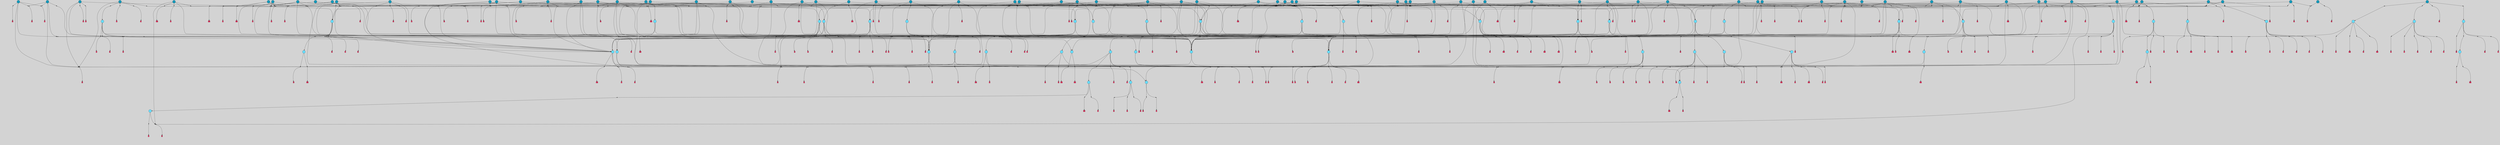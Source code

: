 // File exported with GEGELATI v1.3.1
// On the 2024-04-08 17:23:23
// With the File::TPGGraphDotExporter
digraph{
	graph[pad = "0.212, 0.055" bgcolor = lightgray]
	node[shape=circle style = filled label = ""]
		T3 [fillcolor="#66ddff"]
		T7 [fillcolor="#66ddff"]
		T9 [fillcolor="#1199bb"]
		T11 [fillcolor="#66ddff"]
		T27 [fillcolor="#66ddff"]
		T54 [fillcolor="#66ddff"]
		T95 [fillcolor="#66ddff"]
		T96 [fillcolor="#66ddff"]
		T129 [fillcolor="#66ddff"]
		T212 [fillcolor="#66ddff"]
		T214 [fillcolor="#66ddff"]
		T242 [fillcolor="#66ddff"]
		T277 [fillcolor="#66ddff"]
		T280 [fillcolor="#1199bb"]
		T282 [fillcolor="#66ddff"]
		T286 [fillcolor="#1199bb"]
		T305 [fillcolor="#66ddff"]
		T327 [fillcolor="#66ddff"]
		T328 [fillcolor="#66ddff"]
		T329 [fillcolor="#66ddff"]
		T330 [fillcolor="#66ddff"]
		T331 [fillcolor="#66ddff"]
		T332 [fillcolor="#66ddff"]
		T333 [fillcolor="#1199bb"]
		T334 [fillcolor="#66ddff"]
		T335 [fillcolor="#66ddff"]
		T336 [fillcolor="#66ddff"]
		T337 [fillcolor="#66ddff"]
		T338 [fillcolor="#66ddff"]
		T414 [fillcolor="#1199bb"]
		T416 [fillcolor="#66ddff"]
		T419 [fillcolor="#1199bb"]
		T432 [fillcolor="#1199bb"]
		T433 [fillcolor="#1199bb"]
		T65 [fillcolor="#1199bb"]
		T437 [fillcolor="#1199bb"]
		T438 [fillcolor="#1199bb"]
		T439 [fillcolor="#1199bb"]
		T445 [fillcolor="#1199bb"]
		T446 [fillcolor="#1199bb"]
		T448 [fillcolor="#1199bb"]
		T449 [fillcolor="#1199bb"]
		T450 [fillcolor="#66ddff"]
		T451 [fillcolor="#66ddff"]
		T453 [fillcolor="#66ddff"]
		T459 [fillcolor="#1199bb"]
		T465 [fillcolor="#1199bb"]
		T469 [fillcolor="#1199bb"]
		T478 [fillcolor="#1199bb"]
		T481 [fillcolor="#1199bb"]
		T482 [fillcolor="#66ddff"]
		T500 [fillcolor="#66ddff"]
		T501 [fillcolor="#1199bb"]
		T506 [fillcolor="#1199bb"]
		T508 [fillcolor="#1199bb"]
		T530 [fillcolor="#1199bb"]
		T541 [fillcolor="#66ddff"]
		T543 [fillcolor="#1199bb"]
		T546 [fillcolor="#1199bb"]
		T553 [fillcolor="#1199bb"]
		T572 [fillcolor="#66ddff"]
		T578 [fillcolor="#1199bb"]
		T580 [fillcolor="#66ddff"]
		T581 [fillcolor="#66ddff"]
		T582 [fillcolor="#66ddff"]
		T48 [fillcolor="#66ddff"]
		T583 [fillcolor="#1199bb"]
		T584 [fillcolor="#66ddff"]
		T585 [fillcolor="#66ddff"]
		T586 [fillcolor="#66ddff"]
		T587 [fillcolor="#66ddff"]
		T588 [fillcolor="#66ddff"]
		T589 [fillcolor="#1199bb"]
		T590 [fillcolor="#1199bb"]
		T591 [fillcolor="#1199bb"]
		T611 [fillcolor="#1199bb"]
		T619 [fillcolor="#1199bb"]
		T627 [fillcolor="#1199bb"]
		T632 [fillcolor="#1199bb"]
		T633 [fillcolor="#1199bb"]
		T637 [fillcolor="#1199bb"]
		T640 [fillcolor="#66ddff"]
		T641 [fillcolor="#66ddff"]
		T642 [fillcolor="#66ddff"]
		T643 [fillcolor="#66ddff"]
		T644 [fillcolor="#1199bb"]
		T645 [fillcolor="#66ddff"]
		T646 [fillcolor="#66ddff"]
		T609 [fillcolor="#66ddff"]
		T647 [fillcolor="#66ddff"]
		T648 [fillcolor="#1199bb"]
		T649 [fillcolor="#1199bb"]
		T651 [fillcolor="#66ddff"]
		T652 [fillcolor="#1199bb"]
		T654 [fillcolor="#1199bb"]
		T660 [fillcolor="#1199bb"]
		T661 [fillcolor="#1199bb"]
		T662 [fillcolor="#1199bb"]
		T663 [fillcolor="#1199bb"]
		T666 [fillcolor="#1199bb"]
		T669 [fillcolor="#1199bb"]
		T672 [fillcolor="#1199bb"]
		T673 [fillcolor="#1199bb"]
		T675 [fillcolor="#1199bb"]
		T677 [fillcolor="#1199bb"]
		T678 [fillcolor="#1199bb"]
		T680 [fillcolor="#1199bb"]
		T682 [fillcolor="#1199bb"]
		T683 [fillcolor="#1199bb"]
		T684 [fillcolor="#1199bb"]
		T686 [fillcolor="#1199bb"]
		T690 [fillcolor="#1199bb"]
		T664 [fillcolor="#1199bb"]
		T692 [fillcolor="#1199bb"]
		T693 [fillcolor="#1199bb"]
		T695 [fillcolor="#1199bb"]
		T698 [fillcolor="#1199bb"]
		T699 [fillcolor="#1199bb"]
		T700 [fillcolor="#1199bb"]
		T701 [fillcolor="#1199bb"]
		T702 [fillcolor="#1199bb"]
		T703 [fillcolor="#1199bb"]
		T704 [fillcolor="#1199bb"]
		T705 [fillcolor="#1199bb"]
		T706 [fillcolor="#1199bb"]
		T707 [fillcolor="#1199bb"]
		T708 [fillcolor="#1199bb"]
		T709 [fillcolor="#1199bb"]
		T710 [fillcolor="#1199bb"]
		P8896 [fillcolor="#cccccc" shape=point] //6|
		I8896 [shape=box style=invis label="6|1&2|6#1|7&#92;n10|7&2|0#1|5&#92;n9|4&0|1#2|2&#92;n8|6&0|0#1|0&#92;n"]
		P8896 -> I8896[style=invis]
		A6324 [fillcolor="#ff3366" shape=box margin=0.03 width=0 height=0 label="3"]
		T3 -> P8896 -> A6324
		P8897 [fillcolor="#cccccc" shape=point] //3|
		I8897 [shape=box style=invis label="7|6&2|4#0|2&#92;n10|3&2|7#1|4&#92;n11|6&0|4#0|1&#92;n7|1&0|0#2|6&#92;n7|6&0|3#2|6&#92;n4|0&2|6#0|1&#92;n4|4&2|5#0|2&#92;n4|6&0|4#2|7&#92;n10|0&2|3#1|5&#92;n2|6&0|5#0|2&#92;n1|0&2|3#0|7&#92;n1|6&2|0#0|5&#92;n6|2&0|1#0|7&#92;n9|2&0|3#2|7&#92;n5|3&0|6#0|6&#92;n1|7&2|5#2|3&#92;n8|1&2|7#0|6&#92;n1|0&2|5#2|1&#92;n7|1&2|2#2|5&#92;n7|4&2|6#0|3&#92;n"]
		P8897 -> I8897[style=invis]
		A6325 [fillcolor="#ff3366" shape=box margin=0.03 width=0 height=0 label="4"]
		T3 -> P8897 -> A6325
		P8898 [fillcolor="#cccccc" shape=point] //-3|
		I8898 [shape=box style=invis label="1|6&2|7#0|7&#92;n10|2&0|7#1|3&#92;n9|6&2|7#2|2&#92;n5|3&0|7#0|7&#92;n1|6&2|3#0|0&#92;n2|3&2|3#2|2&#92;n5|1&2|6#0|6&#92;n"]
		P8898 -> I8898[style=invis]
		A6326 [fillcolor="#ff3366" shape=box margin=0.03 width=0 height=0 label="7"]
		T7 -> P8898 -> A6326
		P8899 [fillcolor="#cccccc" shape=point] //5|
		I8899 [shape=box style=invis label="0|5&2|3#0|1&#92;n0|6&2|1#2|4&#92;n6|2&2|6#0|7&#92;n7|4&0|3#0|1&#92;n5|4&0|7#1|6&#92;n9|1&0|5#2|2&#92;n6|3&2|3#1|7&#92;n11|7&2|4#1|6&#92;n2|5&0|1#0|0&#92;n4|7&0|0#0|2&#92;n6|2&0|6#0|0&#92;n2|1&2|6#2|4&#92;n10|0&2|0#1|0&#92;n6|6&2|4#0|6&#92;n"]
		P8899 -> I8899[style=invis]
		A6327 [fillcolor="#ff3366" shape=box margin=0.03 width=0 height=0 label="8"]
		T7 -> P8899 -> A6327
		P8900 [fillcolor="#cccccc" shape=point] //-6|
		I8900 [shape=box style=invis label="11|1&0|7#2|0&#92;n10|4&0|1#1|0&#92;n4|3&2|4#2|1&#92;n0|5&2|0#0|0&#92;n6|1&0|0#0|3&#92;n8|2&2|0#0|4&#92;n11|4&2|0#1|6&#92;n7|0&2|6#2|3&#92;n5|3&2|6#2|0&#92;n2|0&2|0#0|4&#92;n"]
		P8900 -> I8900[style=invis]
		A6328 [fillcolor="#ff3366" shape=box margin=0.03 width=0 height=0 label="9"]
		T9 -> P8900 -> A6328
		P8901 [fillcolor="#cccccc" shape=point] //2|
		I8901 [shape=box style=invis label="6|3&2|7#1|4&#92;n8|6&0|0#2|5&#92;n2|1&0|2#0|3&#92;n8|7&0|6#0|4&#92;n2|1&2|0#0|1&#92;n0|0&2|2#2|3&#92;n6|6&0|7#2|1&#92;n6|1&0|7#2|6&#92;n5|4&2|7#0|4&#92;n0|3&0|4#2|0&#92;n11|0&2|0#2|5&#92;n4|5&2|5#2|4&#92;n5|7&0|6#0|4&#92;n9|7&2|5#0|3&#92;n5|4&2|1#0|3&#92;n5|3&0|1#1|7&#92;n0|4&0|3#2|5&#92;n"]
		P8901 -> I8901[style=invis]
		A6329 [fillcolor="#ff3366" shape=box margin=0.03 width=0 height=0 label="10"]
		T9 -> P8901 -> A6329
		P8902 [fillcolor="#cccccc" shape=point] //6|
		I8902 [shape=box style=invis label="3|0&2|7#2|2&#92;n3|2&0|4#2|5&#92;n5|1&0|2#1|0&#92;n8|7&0|1#2|0&#92;n8|5&0|3#0|6&#92;n0|2&0|2#2|3&#92;n1|5&2|5#0|5&#92;n5|6&0|6#0|7&#92;n6|7&0|0#2|6&#92;n1|2&2|3#0|0&#92;n7|7&2|3#0|4&#92;n0|7&2|7#0|6&#92;n1|0&2|2#2|7&#92;n4|4&0|1#0|0&#92;n"]
		P8902 -> I8902[style=invis]
		A6330 [fillcolor="#ff3366" shape=box margin=0.03 width=0 height=0 label="11"]
		T11 -> P8902 -> A6330
		P8903 [fillcolor="#cccccc" shape=point] //-4|
		I8903 [shape=box style=invis label="4|1&0|4#2|6&#92;n1|2&2|2#2|0&#92;n1|2&2|0#0|6&#92;n8|4&2|3#2|5&#92;n5|5&2|1#1|0&#92;n"]
		P8903 -> I8903[style=invis]
		A6331 [fillcolor="#ff3366" shape=box margin=0.03 width=0 height=0 label="12"]
		T11 -> P8903 -> A6331
		P8904 [fillcolor="#cccccc" shape=point] //2|
		I8904 [shape=box style=invis label="9|1&2|3#0|1&#92;n5|2&2|0#2|4&#92;n3|6&2|5#2|7&#92;n7|0&2|5#0|4&#92;n1|2&0|3#0|5&#92;n7|3&2|7#0|0&#92;n"]
		P8904 -> I8904[style=invis]
		A6332 [fillcolor="#ff3366" shape=box margin=0.03 width=0 height=0 label="2"]
		T27 -> P8904 -> A6332
		P8905 [fillcolor="#cccccc" shape=point] //-6|
		I8905 [shape=box style=invis label="7|5&0|4#0|4&#92;n11|0&2|5#2|1&#92;n"]
		P8905 -> I8905[style=invis]
		A6333 [fillcolor="#ff3366" shape=box margin=0.03 width=0 height=0 label="3"]
		T27 -> P8905 -> A6333
		T27 -> P8897
		P8906 [fillcolor="#cccccc" shape=point] //0|
		I8906 [shape=box style=invis label="2|5&0|1#0|6&#92;n6|1&2|2#2|7&#92;n8|0&0|3#1|4&#92;n4|3&2|5#2|4&#92;n8|1&2|4#0|0&#92;n6|6&0|1#2|6&#92;n11|7&2|4#2|5&#92;n6|2&2|4#0|2&#92;n8|5&2|4#2|4&#92;n2|1&2|1#2|2&#92;n2|7&2|5#2|6&#92;n9|7&0|5#0|4&#92;n1|2&0|5#2|6&#92;n4|2&2|3#2|7&#92;n3|3&2|1#0|2&#92;n"]
		P8906 -> I8906[style=invis]
		A6334 [fillcolor="#ff3366" shape=box margin=0.03 width=0 height=0 label="5"]
		T27 -> P8906 -> A6334
		P8907 [fillcolor="#cccccc" shape=point] //0|
		I8907 [shape=box style=invis label="4|0&0|3#2|7&#92;n10|2&0|3#1|7&#92;n3|5&0|2#0|3&#92;n4|5&0|0#2|1&#92;n10|7&2|0#1|2&#92;n5|3&2|3#1|6&#92;n9|5&2|0#0|4&#92;n5|4&2|7#0|2&#92;n10|3&2|7#1|4&#92;n7|2&0|1#2|6&#92;n8|6&0|5#0|5&#92;n8|7&2|3#0|5&#92;n2|6&2|4#0|0&#92;n"]
		P8907 -> I8907[style=invis]
		A6335 [fillcolor="#ff3366" shape=box margin=0.03 width=0 height=0 label="5"]
		T27 -> P8907 -> A6335
		P8908 [fillcolor="#cccccc" shape=point] //8|
		I8908 [shape=box style=invis label="9|0&0|1#2|0&#92;n10|1&2|5#1|4&#92;n8|2&2|6#0|4&#92;n2|4&2|5#2|3&#92;n4|2&2|2#0|2&#92;n7|5&0|2#0|0&#92;n8|2&2|1#1|3&#92;n8|7&0|7#2|1&#92;n1|1&0|0#0|7&#92;n5|6&2|5#1|0&#92;n6|6&2|5#0|0&#92;n11|4&0|3#2|6&#92;n4|2&2|4#0|7&#92;n5|6&0|1#2|0&#92;n11|3&0|2#0|7&#92;n"]
		P8908 -> I8908[style=invis]
		A6336 [fillcolor="#ff3366" shape=box margin=0.03 width=0 height=0 label="6"]
		T54 -> P8908 -> A6336
		P8909 [fillcolor="#cccccc" shape=point] //5|
		I8909 [shape=box style=invis label="3|0&2|0#0|1&#92;n3|0&0|7#0|1&#92;n5|3&0|2#2|6&#92;n4|4&2|4#2|6&#92;n11|2&0|7#1|6&#92;n2|7&2|2#2|5&#92;n9|3&2|6#2|7&#92;n7|7&0|0#0|4&#92;n6|1&2|4#2|3&#92;n5|4&2|0#1|6&#92;n1|3&0|7#0|4&#92;n"]
		P8909 -> I8909[style=invis]
		A6337 [fillcolor="#ff3366" shape=box margin=0.03 width=0 height=0 label="7"]
		T54 -> P8909 -> A6337
		P8910 [fillcolor="#cccccc" shape=point] //-10|
		I8910 [shape=box style=invis label="3|6&0|0#0|4&#92;n4|1&2|4#0|1&#92;n5|1&0|1#0|4&#92;n5|5&2|6#0|5&#92;n6|5&0|6#0|3&#92;n11|1&2|0#0|1&#92;n0|7&2|0#0|3&#92;n1|2&0|6#0|1&#92;n8|0&0|4#2|0&#92;n0|4&0|7#2|7&#92;n7|0&2|7#1|3&#92;n3|1&0|5#2|5&#92;n5|1&0|4#0|3&#92;n2|2&0|2#0|0&#92;n8|3&0|1#0|7&#92;n3|0&0|3#0|5&#92;n7|2&0|5#2|0&#92;n6|3&2|7#1|5&#92;n4|7&2|7#2|1&#92;n"]
		P8910 -> I8910[style=invis]
		A6338 [fillcolor="#ff3366" shape=box margin=0.03 width=0 height=0 label="14"]
		T54 -> P8910 -> A6338
		T54 -> P8899
		P8911 [fillcolor="#cccccc" shape=point] //4|
		I8911 [shape=box style=invis label="4|3&0|6#0|3&#92;n5|7&2|3#2|2&#92;n5|6&0|7#1|2&#92;n1|4&2|6#0|3&#92;n8|4&2|1#2|5&#92;n9|5&2|4#1|4&#92;n2|4&0|5#0|7&#92;n10|0&0|6#1|3&#92;n3|0&0|6#0|2&#92;n2|7&2|7#2|6&#92;n5|2&0|5#1|5&#92;n10|4&2|5#1|7&#92;n4|0&0|4#2|4&#92;n11|1&0|4#2|6&#92;n10|6&2|0#1|4&#92;n9|7&0|3#1|4&#92;n4|5&2|7#0|6&#92;n11|5&2|6#2|3&#92;n0|3&0|5#0|1&#92;n"]
		P8911 -> I8911[style=invis]
		A6339 [fillcolor="#ff3366" shape=box margin=0.03 width=0 height=0 label="13"]
		T95 -> P8911 -> A6339
		P8912 [fillcolor="#cccccc" shape=point] //8|
		I8912 [shape=box style=invis label="9|7&0|5#2|5&#92;n3|3&2|3#0|2&#92;n9|5&2|2#1|0&#92;n2|3&0|6#0|3&#92;n4|4&2|5#2|7&#92;n11|3&2|0#1|5&#92;n6|6&2|1#2|2&#92;n4|6&0|1#2|2&#92;n2|5&2|7#2|2&#92;n7|7&2|2#2|3&#92;n6|5&0|3#2|6&#92;n6|7&0|6#0|2&#92;n"]
		P8912 -> I8912[style=invis]
		A6340 [fillcolor="#ff3366" shape=box margin=0.03 width=0 height=0 label="14"]
		T95 -> P8912 -> A6340
		P8913 [fillcolor="#cccccc" shape=point] //2|
		I8913 [shape=box style=invis label="4|1&0|4#2|6&#92;n5|5&2|1#1|0&#92;n1|0&2|0#0|6&#92;n8|4&2|3#2|5&#92;n"]
		P8913 -> I8913[style=invis]
		T95 -> P8913 -> T11
		P8914 [fillcolor="#cccccc" shape=point] //-9|
		I8914 [shape=box style=invis label="2|0&2|0#2|1&#92;n4|4&2|4#2|6&#92;n9|1&0|3#1|7&#92;n5|3&0|2#2|6&#92;n2|7&2|2#2|5&#92;n5|4&2|0#1|6&#92;n3|0&0|7#0|1&#92;n1|3&0|7#0|4&#92;n11|6&2|2#0|7&#92;n7|7&0|0#0|4&#92;n11|0&0|7#1|6&#92;n9|3&2|6#2|7&#92;n"]
		P8914 -> I8914[style=invis]
		A6341 [fillcolor="#ff3366" shape=box margin=0.03 width=0 height=0 label="7"]
		T95 -> P8914 -> A6341
		P8915 [fillcolor="#cccccc" shape=point] //-8|
		I8915 [shape=box style=invis label="7|5&0|4#2|4&#92;n"]
		P8915 -> I8915[style=invis]
		A6342 [fillcolor="#ff3366" shape=box margin=0.03 width=0 height=0 label="3"]
		T95 -> P8915 -> A6342
		P8916 [fillcolor="#cccccc" shape=point] //6|
		I8916 [shape=box style=invis label="0|5&2|3#0|1&#92;n0|6&2|1#2|4&#92;n9|1&0|5#2|2&#92;n7|4&0|3#0|1&#92;n5|4&0|7#1|6&#92;n2|5&0|1#0|0&#92;n6|3&2|3#1|7&#92;n11|7&2|4#1|6&#92;n6|2&2|6#0|1&#92;n4|7&0|0#0|2&#92;n6|2&0|6#0|0&#92;n9|1&2|6#2|4&#92;n10|0&2|0#1|0&#92;n6|6&2|4#0|6&#92;n"]
		P8916 -> I8916[style=invis]
		A6343 [fillcolor="#ff3366" shape=box margin=0.03 width=0 height=0 label="8"]
		T96 -> P8916 -> A6343
		P8917 [fillcolor="#cccccc" shape=point] //5|
		I8917 [shape=box style=invis label="10|4&0|1#1|0&#92;n4|3&2|4#2|1&#92;n2|0&2|0#0|4&#92;n6|1&0|0#0|3&#92;n8|2&2|0#0|4&#92;n0|0&0|0#0|0&#92;n11|4&2|0#1|6&#92;n7|0&2|6#2|3&#92;n5|3&2|6#2|0&#92;n0|0&2|0#0|0&#92;n"]
		P8917 -> I8917[style=invis]
		A6344 [fillcolor="#ff3366" shape=box margin=0.03 width=0 height=0 label="9"]
		T96 -> P8917 -> A6344
		T96 -> P8896
		P8918 [fillcolor="#cccccc" shape=point] //1|
		I8918 [shape=box style=invis label="5|4&0|7#1|6&#92;n0|6&2|1#2|4&#92;n7|4&0|3#0|1&#92;n0|5&2|3#0|1&#92;n9|1&0|5#2|2&#92;n6|3&2|3#1|7&#92;n11|7&2|4#1|6&#92;n2|5&0|1#0|0&#92;n7|5&2|3#1|1&#92;n4|7&0|0#0|2&#92;n6|2&0|6#0|0&#92;n2|1&2|6#2|4&#92;n10|0&2|7#1|0&#92;n6|6&2|4#0|6&#92;n"]
		P8918 -> I8918[style=invis]
		A6345 [fillcolor="#ff3366" shape=box margin=0.03 width=0 height=0 label="8"]
		T96 -> P8918 -> A6345
		P8919 [fillcolor="#cccccc" shape=point] //-3|
		I8919 [shape=box style=invis label="8|1&2|3#0|5&#92;n0|6&0|5#0|5&#92;n3|7&2|1#0|6&#92;n3|5&0|1#0|0&#92;n9|5&2|0#0|4&#92;n3|5&0|2#0|3&#92;n10|6&2|4#1|0&#92;n9|4&2|7#2|6&#92;n1|7&2|5#2|2&#92;n"]
		P8919 -> I8919[style=invis]
		A6346 [fillcolor="#ff3366" shape=box margin=0.03 width=0 height=0 label="5"]
		T96 -> P8919 -> A6346
		T129 -> P8908
		T129 -> P8909
		P8920 [fillcolor="#cccccc" shape=point] //10|
		I8920 [shape=box style=invis label="4|5&2|7#2|1&#92;n1|7&2|3#0|6&#92;n3|5&2|2#0|3&#92;n10|3&0|7#1|4&#92;n7|1&0|4#2|6&#92;n10|2&0|3#1|7&#92;n9|5&2|0#0|4&#92;n4|0&0|3#2|7&#92;n11|4&2|6#1|2&#92;n5|4&2|7#0|2&#92;n2|6&2|4#0|0&#92;n6|5&0|7#2|1&#92;n5|3&2|3#1|6&#92;n10|7&2|0#1|2&#92;n"]
		P8920 -> I8920[style=invis]
		A6347 [fillcolor="#ff3366" shape=box margin=0.03 width=0 height=0 label="5"]
		T129 -> P8920 -> A6347
		P8921 [fillcolor="#cccccc" shape=point] //5|
		I8921 [shape=box style=invis label="9|4&2|3#1|3&#92;n0|4&2|4#0|5&#92;n6|1&2|6#2|5&#92;n4|0&0|5#2|0&#92;n"]
		P8921 -> I8921[style=invis]
		A6348 [fillcolor="#ff3366" shape=box margin=0.03 width=0 height=0 label="7"]
		T129 -> P8921 -> A6348
		P8922 [fillcolor="#cccccc" shape=point] //6|
		I8922 [shape=box style=invis label="9|4&2|7#0|6&#92;n8|4&0|1#1|0&#92;n1|3&0|0#2|1&#92;n2|4&0|6#2|2&#92;n5|1&2|5#0|7&#92;n3|0&0|3#2|6&#92;n2|2&2|6#0|2&#92;n8|4&0|4#2|2&#92;n5|1&2|4#0|3&#92;n9|4&0|6#0|6&#92;n5|0&2|2#1|5&#92;n11|7&0|0#1|1&#92;n0|4&0|3#0|3&#92;n7|7&2|4#2|5&#92;n1|5&0|1#2|1&#92;n"]
		P8922 -> I8922[style=invis]
		A6349 [fillcolor="#ff3366" shape=box margin=0.03 width=0 height=0 label="1"]
		T129 -> P8922 -> A6349
		P8923 [fillcolor="#cccccc" shape=point] //6|
		I8923 [shape=box style=invis label="9|4&2|7#0|6&#92;n8|4&0|1#1|0&#92;n1|3&0|0#2|1&#92;n2|4&0|6#2|2&#92;n5|1&2|5#0|7&#92;n3|0&0|3#2|6&#92;n2|2&2|6#0|2&#92;n8|4&0|4#2|2&#92;n5|1&2|4#0|3&#92;n9|4&0|6#0|6&#92;n5|0&2|2#1|5&#92;n11|7&0|0#1|1&#92;n0|4&0|3#0|3&#92;n7|7&2|4#2|5&#92;n1|5&0|1#2|1&#92;n"]
		P8923 -> I8923[style=invis]
		A6350 [fillcolor="#ff3366" shape=box margin=0.03 width=0 height=0 label="1"]
		T212 -> P8923 -> A6350
		P8924 [fillcolor="#cccccc" shape=point] //10|
		I8924 [shape=box style=invis label="4|5&2|7#2|1&#92;n1|7&2|3#0|6&#92;n3|5&2|2#0|3&#92;n10|3&0|7#1|4&#92;n7|1&0|4#2|6&#92;n10|2&0|3#1|7&#92;n9|5&2|0#0|4&#92;n4|0&0|3#2|7&#92;n11|4&2|6#1|2&#92;n5|4&2|7#0|2&#92;n2|6&2|4#0|0&#92;n6|5&0|7#2|1&#92;n5|3&2|3#1|6&#92;n10|7&2|0#1|2&#92;n"]
		P8924 -> I8924[style=invis]
		A6351 [fillcolor="#ff3366" shape=box margin=0.03 width=0 height=0 label="5"]
		T212 -> P8924 -> A6351
		P8925 [fillcolor="#cccccc" shape=point] //8|
		I8925 [shape=box style=invis label="9|0&0|1#2|0&#92;n10|1&2|5#1|4&#92;n8|2&2|6#0|4&#92;n2|4&2|5#2|3&#92;n4|2&2|2#0|2&#92;n7|5&0|2#0|0&#92;n8|2&2|1#1|3&#92;n8|7&0|7#2|1&#92;n1|1&0|0#0|7&#92;n5|6&2|5#1|0&#92;n6|6&2|5#0|0&#92;n11|4&0|3#2|6&#92;n4|2&2|4#0|7&#92;n5|6&0|1#2|0&#92;n11|3&0|2#0|7&#92;n"]
		P8925 -> I8925[style=invis]
		A6352 [fillcolor="#ff3366" shape=box margin=0.03 width=0 height=0 label="6"]
		T212 -> P8925 -> A6352
		P8926 [fillcolor="#cccccc" shape=point] //5|
		I8926 [shape=box style=invis label="3|0&2|0#0|1&#92;n3|0&0|7#0|1&#92;n5|3&0|2#2|6&#92;n4|4&2|4#2|6&#92;n11|2&0|7#1|6&#92;n2|7&2|2#2|5&#92;n9|3&2|6#2|7&#92;n7|7&0|0#0|4&#92;n6|1&2|4#2|3&#92;n5|4&2|0#1|6&#92;n1|3&0|7#0|4&#92;n"]
		P8926 -> I8926[style=invis]
		A6353 [fillcolor="#ff3366" shape=box margin=0.03 width=0 height=0 label="7"]
		T212 -> P8926 -> A6353
		P8927 [fillcolor="#cccccc" shape=point] //5|
		I8927 [shape=box style=invis label="9|4&2|3#1|3&#92;n0|4&2|4#0|5&#92;n6|1&2|6#2|5&#92;n4|0&0|5#2|0&#92;n"]
		P8927 -> I8927[style=invis]
		A6354 [fillcolor="#ff3366" shape=box margin=0.03 width=0 height=0 label="7"]
		T212 -> P8927 -> A6354
		P8928 [fillcolor="#cccccc" shape=point] //6|
		I8928 [shape=box style=invis label="9|4&2|7#0|6&#92;n8|4&0|1#1|0&#92;n1|3&0|0#2|1&#92;n2|4&0|6#2|2&#92;n5|1&2|5#0|7&#92;n3|0&0|3#2|6&#92;n2|2&2|6#0|2&#92;n8|4&0|4#2|2&#92;n5|1&2|4#0|3&#92;n9|4&0|6#0|6&#92;n5|0&2|2#1|5&#92;n11|7&0|0#1|1&#92;n0|4&0|3#0|3&#92;n7|7&2|4#2|5&#92;n1|5&0|1#2|1&#92;n"]
		P8928 -> I8928[style=invis]
		A6355 [fillcolor="#ff3366" shape=box margin=0.03 width=0 height=0 label="1"]
		T214 -> P8928 -> A6355
		P8929 [fillcolor="#cccccc" shape=point] //10|
		I8929 [shape=box style=invis label="4|5&2|7#2|1&#92;n1|7&2|3#0|6&#92;n3|5&2|2#0|3&#92;n10|3&0|7#1|4&#92;n7|1&0|4#2|6&#92;n10|2&0|3#1|7&#92;n9|5&2|0#0|4&#92;n4|0&0|3#2|7&#92;n11|4&2|6#1|2&#92;n5|4&2|7#0|2&#92;n2|6&2|4#0|0&#92;n6|5&0|7#2|1&#92;n5|3&2|3#1|6&#92;n10|7&2|0#1|2&#92;n"]
		P8929 -> I8929[style=invis]
		A6356 [fillcolor="#ff3366" shape=box margin=0.03 width=0 height=0 label="5"]
		T214 -> P8929 -> A6356
		P8930 [fillcolor="#cccccc" shape=point] //5|
		I8930 [shape=box style=invis label="3|0&2|0#0|1&#92;n3|0&0|7#0|1&#92;n5|3&0|2#2|6&#92;n4|4&2|4#2|6&#92;n11|2&0|7#1|6&#92;n2|7&2|2#2|5&#92;n9|3&2|6#2|7&#92;n7|7&0|0#0|4&#92;n6|1&2|4#2|3&#92;n5|4&2|0#1|6&#92;n1|3&0|7#0|4&#92;n"]
		P8930 -> I8930[style=invis]
		A6357 [fillcolor="#ff3366" shape=box margin=0.03 width=0 height=0 label="7"]
		T214 -> P8930 -> A6357
		P8931 [fillcolor="#cccccc" shape=point] //8|
		I8931 [shape=box style=invis label="9|0&0|1#2|0&#92;n10|1&2|5#1|4&#92;n8|2&2|6#0|4&#92;n2|4&2|5#2|3&#92;n4|2&2|2#0|2&#92;n7|5&0|2#0|0&#92;n8|2&2|1#1|3&#92;n8|7&0|7#2|1&#92;n1|1&0|0#0|7&#92;n5|6&2|5#1|0&#92;n6|6&2|5#0|0&#92;n11|4&0|3#2|6&#92;n4|2&2|4#0|7&#92;n5|6&0|1#2|0&#92;n11|3&0|2#0|7&#92;n"]
		P8931 -> I8931[style=invis]
		A6358 [fillcolor="#ff3366" shape=box margin=0.03 width=0 height=0 label="6"]
		T214 -> P8931 -> A6358
		P8932 [fillcolor="#cccccc" shape=point] //5|
		I8932 [shape=box style=invis label="9|4&2|3#1|3&#92;n0|4&2|4#0|5&#92;n6|1&2|6#2|5&#92;n4|0&0|5#2|0&#92;n"]
		P8932 -> I8932[style=invis]
		A6359 [fillcolor="#ff3366" shape=box margin=0.03 width=0 height=0 label="7"]
		T214 -> P8932 -> A6359
		P8933 [fillcolor="#cccccc" shape=point] //5|
		I8933 [shape=box style=invis label="1|6&2|7#0|7&#92;n9|2&2|7#2|2&#92;n10|2&0|7#1|3&#92;n5|3&0|7#0|7&#92;n7|0&2|7#2|2&#92;n1|6&2|3#0|0&#92;n2|3&2|3#2|2&#92;n"]
		P8933 -> I8933[style=invis]
		A6360 [fillcolor="#ff3366" shape=box margin=0.03 width=0 height=0 label="7"]
		T242 -> P8933 -> A6360
		P8934 [fillcolor="#cccccc" shape=point] //-8|
		I8934 [shape=box style=invis label="7|5&0|2#2|1&#92;n1|0&2|6#0|0&#92;n7|1&2|6#1|1&#92;n8|7&0|3#1|6&#92;n3|7&2|3#2|4&#92;n"]
		P8934 -> I8934[style=invis]
		A6361 [fillcolor="#ff3366" shape=box margin=0.03 width=0 height=0 label="2"]
		T242 -> P8934 -> A6361
		P8935 [fillcolor="#cccccc" shape=point] //-3|
		I8935 [shape=box style=invis label="1|1&2|1#0|1&#92;n1|4&0|0#2|4&#92;n11|0&2|3#0|2&#92;n11|6&0|4#0|1&#92;n5|2&0|6#1|5&#92;n3|7&2|6#2|7&#92;n7|7&0|1#2|1&#92;n9|5&2|2#2|0&#92;n6|5&2|6#1|4&#92;n0|7&0|5#2|4&#92;n8|1&0|0#2|3&#92;n0|5&0|3#0|5&#92;n2|0&2|4#0|5&#92;n7|5&2|7#1|3&#92;n8|3&0|0#1|2&#92;n"]
		P8935 -> I8935[style=invis]
		A6362 [fillcolor="#ff3366" shape=box margin=0.03 width=0 height=0 label="1"]
		T242 -> P8935 -> A6362
		P8936 [fillcolor="#cccccc" shape=point] //-9|
		I8936 [shape=box style=invis label="4|7&0|0#0|2&#92;n6|2&0|1#0|0&#92;n6|2&2|6#0|7&#92;n9|0&2|7#1|1&#92;n7|4&0|3#0|1&#92;n10|6&2|1#1|1&#92;n9|1&0|5#2|2&#92;n5|4&0|7#2|6&#92;n2|5&0|1#0|0&#92;n0|5&2|5#0|1&#92;n11|7&2|4#1|6&#92;n2|1&2|6#2|4&#92;n10|0&0|0#1|0&#92;n6|6&2|4#0|6&#92;n"]
		P8936 -> I8936[style=invis]
		T277 -> P8936 -> T214
		P8937 [fillcolor="#cccccc" shape=point] //7|
		I8937 [shape=box style=invis label="7|4&2|7#0|4&#92;n4|6&0|1#2|5&#92;n2|1&2|3#0|0&#92;n4|3&2|0#0|1&#92;n0|0&2|7#2|7&#92;n7|7&0|5#2|3&#92;n5|0&2|1#2|2&#92;n10|0&0|4#1|2&#92;n4|4&0|7#0|0&#92;n6|7&0|2#0|1&#92;n1|4&2|5#0|4&#92;n"]
		P8937 -> I8937[style=invis]
		A6363 [fillcolor="#ff3366" shape=box margin=0.03 width=0 height=0 label="0"]
		T277 -> P8937 -> A6363
		P8938 [fillcolor="#cccccc" shape=point] //1|
		I8938 [shape=box style=invis label="5|1&0|6#2|7&#92;n2|4&0|4#2|2&#92;n0|6&0|5#0|4&#92;n10|6&2|5#1|6&#92;n9|3&0|1#1|7&#92;n10|3&2|2#1|0&#92;n5|0&0|0#2|1&#92;n11|3&2|3#1|5&#92;n10|3&0|1#1|0&#92;n2|4&0|1#0|1&#92;n0|2&0|3#2|4&#92;n9|2&2|1#2|5&#92;n11|7&2|6#2|6&#92;n"]
		P8938 -> I8938[style=invis]
		T277 -> P8938 -> T7
		P8939 [fillcolor="#cccccc" shape=point] //6|
		I8939 [shape=box style=invis label="7|0&2|5#1|2&#92;n10|6&2|1#1|3&#92;n7|5&0|2#0|7&#92;n10|7&0|1#1|5&#92;n4|6&2|5#0|5&#92;n4|4&0|7#2|7&#92;n"]
		P8939 -> I8939[style=invis]
		A6364 [fillcolor="#ff3366" shape=box margin=0.03 width=0 height=0 label="7"]
		T277 -> P8939 -> A6364
		P8940 [fillcolor="#cccccc" shape=point] //-2|
		I8940 [shape=box style=invis label="3|0&2|0#0|1&#92;n4|1&0|3#2|2&#92;n11|2&0|7#1|6&#92;n8|7&2|4#0|5&#92;n6|1&2|4#1|3&#92;n4|4&2|4#2|6&#92;n3|0&0|7#0|1&#92;n9|3&2|6#2|7&#92;n7|7&0|0#0|4&#92;n5|3&0|2#2|6&#92;n5|4&2|0#1|6&#92;n1|3&0|7#0|4&#92;n"]
		P8940 -> I8940[style=invis]
		A6365 [fillcolor="#ff3366" shape=box margin=0.03 width=0 height=0 label="7"]
		T277 -> P8940 -> A6365
		T280 -> P8911
		P8941 [fillcolor="#cccccc" shape=point] //1|
		I8941 [shape=box style=invis label="0|4&0|1#0|1&#92;n10|5&2|5#1|6&#92;n7|7&2|5#2|2&#92;n9|5&0|7#2|7&#92;n8|4&0|3#2|7&#92;n11|0&2|3#0|5&#92;n7|0&0|0#0|1&#92;n4|2&0|4#0|5&#92;n5|1&0|6#2|7&#92;n11|3&0|7#1|3&#92;n"]
		P8941 -> I8941[style=invis]
		T280 -> P8941 -> T7
		P8942 [fillcolor="#cccccc" shape=point] //-3|
		I8942 [shape=box style=invis label="4|5&0|0#0|0&#92;n4|7&0|0#0|2&#92;n0|6&2|1#2|4&#92;n9|1&0|5#2|2&#92;n10|0&2|0#1|0&#92;n6|6&2|4#0|6&#92;n2|5&0|1#0|0&#92;n6|3&2|3#1|7&#92;n11|7&2|4#1|6&#92;n6|2&2|6#0|1&#92;n6|2&0|0#0|0&#92;n9|1&2|6#2|4&#92;n10|4&0|3#1|1&#92;n5|4&2|7#1|6&#92;n"]
		P8942 -> I8942[style=invis]
		T280 -> P8942 -> T95
		P8943 [fillcolor="#cccccc" shape=point] //-4|
		I8943 [shape=box style=invis label="5|5&2|1#1|0&#92;n4|1&0|4#2|6&#92;n2|4&2|3#2|5&#92;n1|0&2|0#2|6&#92;n1|4&2|5#0|7&#92;n"]
		P8943 -> I8943[style=invis]
		T282 -> P8943 -> T11
		P8944 [fillcolor="#cccccc" shape=point] //5|
		I8944 [shape=box style=invis label="3|0&2|0#2|1&#92;n3|0&0|7#0|1&#92;n5|3&0|2#2|6&#92;n4|4&2|4#2|6&#92;n5|4&2|0#1|6&#92;n2|7&2|2#2|5&#92;n1|3&0|7#0|4&#92;n11|6&2|2#0|7&#92;n7|7&0|0#0|4&#92;n6|1&2|4#2|3&#92;n11|0&0|7#1|6&#92;n9|3&2|6#2|7&#92;n"]
		P8944 -> I8944[style=invis]
		A6366 [fillcolor="#ff3366" shape=box margin=0.03 width=0 height=0 label="7"]
		T282 -> P8944 -> A6366
		P8945 [fillcolor="#cccccc" shape=point] //10|
		I8945 [shape=box style=invis label="6|6&2|5#0|4&#92;n1|0&0|5#2|3&#92;n10|5&2|5#1|5&#92;n10|6&2|1#1|0&#92;n9|6&2|3#0|3&#92;n9|6&2|2#2|1&#92;n7|5&2|2#0|7&#92;n"]
		P8945 -> I8945[style=invis]
		A6367 [fillcolor="#ff3366" shape=box margin=0.03 width=0 height=0 label="7"]
		T282 -> P8945 -> A6367
		T282 -> P8915
		P8946 [fillcolor="#cccccc" shape=point] //2|
		I8946 [shape=box style=invis label="0|3&0|0#2|7&#92;n3|6&2|5#2|5&#92;n7|4&0|0#1|1&#92;n4|1&0|0#0|6&#92;n1|6&0|2#0|1&#92;n8|6&0|2#2|4&#92;n4|4&2|4#0|3&#92;n1|0&2|4#0|1&#92;n9|2&2|3#0|7&#92;n10|5&2|2#1|1&#92;n10|6&0|1#1|2&#92;n3|3&2|2#0|5&#92;n11|3&0|2#1|0&#92;n4|5&0|6#0|4&#92;n0|7&0|6#2|2&#92;n3|2&0|5#0|1&#92;n"]
		P8946 -> I8946[style=invis]
		A6368 [fillcolor="#ff3366" shape=box margin=0.03 width=0 height=0 label="1"]
		T282 -> P8946 -> A6368
		T286 -> P8940
		P8947 [fillcolor="#cccccc" shape=point] //-3|
		I8947 [shape=box style=invis label="8|4&0|1#1|0&#92;n7|4&0|6#0|0&#92;n3|6&0|6#2|2&#92;n9|4&0|0#2|7&#92;n0|7&2|7#2|7&#92;n0|2&2|7#0|5&#92;n6|3&0|3#0|7&#92;n11|6&0|0#2|2&#92;n2|0&2|3#2|2&#92;n10|1&0|6#1|3&#92;n2|5&0|0#0|1&#92;n4|3&0|1#2|5&#92;n1|6&2|0#0|0&#92;n"]
		P8947 -> I8947[style=invis]
		A6369 [fillcolor="#ff3366" shape=box margin=0.03 width=0 height=0 label="1"]
		T286 -> P8947 -> A6369
		P8948 [fillcolor="#cccccc" shape=point] //5|
		I8948 [shape=box style=invis label="3|0&2|0#0|1&#92;n3|0&0|7#0|3&#92;n5|3&0|2#2|6&#92;n4|4&2|4#2|6&#92;n11|2&0|7#1|6&#92;n9|3&2|6#2|7&#92;n2|7&2|2#2|5&#92;n7|7&0|0#0|4&#92;n6|1&2|4#2|3&#92;n1|3&0|7#0|4&#92;n"]
		P8948 -> I8948[style=invis]
		A6370 [fillcolor="#ff3366" shape=box margin=0.03 width=0 height=0 label="7"]
		T286 -> P8948 -> A6370
		P8949 [fillcolor="#cccccc" shape=point] //-5|
		I8949 [shape=box style=invis label="10|6&2|5#1|6&#92;n9|3&0|1#1|7&#92;n2|4&0|1#0|1&#92;n11|3&0|7#1|6&#92;n5|1&0|6#2|7&#92;n8|0&0|0#0|1&#92;n0|6&0|7#0|4&#92;n6|7&2|6#2|6&#92;n11|0&2|3#0|5&#92;n"]
		P8949 -> I8949[style=invis]
		T286 -> P8949 -> T7
		P8950 [fillcolor="#cccccc" shape=point] //-5|
		I8950 [shape=box style=invis label="8|4&0|1#1|4&#92;n11|6&0|0#2|2&#92;n8|5&2|4#1|1&#92;n9|4&0|0#2|7&#92;n3|7&0|7#2|7&#92;n2|5&0|0#0|1&#92;n6|3&0|3#0|7&#92;n3|6&0|6#2|2&#92;n2|0&2|3#2|2&#92;n2|2&2|1#2|3&#92;n6|0&2|3#0|3&#92;n10|1&0|6#1|3&#92;n"]
		P8950 -> I8950[style=invis]
		A6371 [fillcolor="#ff3366" shape=box margin=0.03 width=0 height=0 label="1"]
		T286 -> P8950 -> A6371
		P8951 [fillcolor="#cccccc" shape=point] //7|
		I8951 [shape=box style=invis label="7|0&2|1#2|0&#92;n9|7&2|1#1|7&#92;n8|2&0|1#1|0&#92;n6|6&0|2#1|1&#92;n2|2&0|5#0|0&#92;n5|7&0|0#2|1&#92;n5|1&2|5#1|5&#92;n4|7&2|4#2|3&#92;n10|5&2|2#1|5&#92;n1|3&2|2#2|0&#92;n10|2&2|6#1|5&#92;n"]
		P8951 -> I8951[style=invis]
		A6372 [fillcolor="#ff3366" shape=box margin=0.03 width=0 height=0 label="1"]
		T305 -> P8951 -> A6372
		P8952 [fillcolor="#cccccc" shape=point] //4|
		I8952 [shape=box style=invis label="7|1&2|6#1|3&#92;n10|1&0|3#1|6&#92;n8|5&2|3#2|1&#92;n11|5&0|0#2|6&#92;n4|1&0|6#0|0&#92;n11|1&0|2#0|3&#92;n2|0&2|1#0|7&#92;n"]
		P8952 -> I8952[style=invis]
		A6373 [fillcolor="#ff3366" shape=box margin=0.03 width=0 height=0 label="2"]
		T305 -> P8952 -> A6373
		P8953 [fillcolor="#cccccc" shape=point] //2|
		I8953 [shape=box style=invis label="10|4&0|5#1|0&#92;n8|1&0|7#1|4&#92;n3|0&2|3#0|1&#92;n0|3&0|3#0|2&#92;n"]
		P8953 -> I8953[style=invis]
		T305 -> P8953 -> T242
		P8954 [fillcolor="#cccccc" shape=point] //6|
		I8954 [shape=box style=invis label="10|4&2|6#1|2&#92;n8|4&0|1#1|0&#92;n0|4&2|6#0|0&#92;n8|4&2|5#2|1&#92;n7|5&2|5#1|0&#92;n3|6&0|6#2|2&#92;n1|7&0|7#0|5&#92;n2|0&0|7#2|4&#92;n2|6&2|2#0|0&#92;n0|7&2|7#0|7&#92;n11|6&0|4#2|2&#92;n5|5&0|0#0|1&#92;n10|1&0|0#1|0&#92;n7|3&0|1#2|5&#92;n9|2&2|7#1|5&#92;n9|4&2|6#2|7&#92;n1|6&2|4#2|2&#92;n3|3&2|2#0|7&#92;n1|6&2|0#0|0&#92;n6|4&2|6#1|0&#92;n"]
		P8954 -> I8954[style=invis]
		A6374 [fillcolor="#ff3366" shape=box margin=0.03 width=0 height=0 label="1"]
		T305 -> P8954 -> A6374
		P8955 [fillcolor="#cccccc" shape=point] //9|
		I8955 [shape=box style=invis label="0|6&2|1#2|3&#92;n7|4&0|3#0|1&#92;n0|5&2|3#0|1&#92;n9|1&0|5#2|2&#92;n6|6&2|3#1|7&#92;n11|7&2|4#1|6&#92;n2|5&0|1#0|0&#92;n7|5&2|3#1|1&#92;n5|4&0|7#1|6&#92;n4|7&0|0#0|2&#92;n2|1&2|6#2|4&#92;n10|0&2|7#1|0&#92;n6|6&2|4#0|6&#92;n"]
		P8955 -> I8955[style=invis]
		A6375 [fillcolor="#ff3366" shape=box margin=0.03 width=0 height=0 label="8"]
		T305 -> P8955 -> A6375
		P8956 [fillcolor="#cccccc" shape=point] //-4|
		I8956 [shape=box style=invis label="4|1&0|4#2|6&#92;n1|2&2|2#2|0&#92;n1|2&2|0#0|6&#92;n8|4&2|3#2|5&#92;n5|5&2|1#1|0&#92;n"]
		P8956 -> I8956[style=invis]
		A6376 [fillcolor="#ff3366" shape=box margin=0.03 width=0 height=0 label="12"]
		T330 -> P8956 -> A6376
		P8957 [fillcolor="#cccccc" shape=point] //6|
		I8957 [shape=box style=invis label="3|0&2|7#2|2&#92;n3|2&0|4#2|5&#92;n5|1&0|2#1|0&#92;n8|7&0|1#2|0&#92;n8|5&0|3#0|6&#92;n0|2&0|2#2|3&#92;n1|5&2|5#0|5&#92;n5|6&0|6#0|7&#92;n6|7&0|0#2|6&#92;n1|2&2|3#0|0&#92;n7|7&2|3#0|4&#92;n0|7&2|7#0|6&#92;n1|0&2|2#2|7&#92;n4|4&0|1#0|0&#92;n"]
		P8957 -> I8957[style=invis]
		A6377 [fillcolor="#ff3366" shape=box margin=0.03 width=0 height=0 label="11"]
		T330 -> P8957 -> A6377
		P8958 [fillcolor="#cccccc" shape=point] //-3|
		I8958 [shape=box style=invis label="8|1&2|3#0|5&#92;n0|6&0|5#0|5&#92;n3|7&2|1#0|6&#92;n3|5&0|1#0|0&#92;n9|5&2|0#0|4&#92;n3|5&0|2#0|3&#92;n10|6&2|4#1|0&#92;n9|4&2|7#2|6&#92;n1|7&2|5#2|2&#92;n"]
		P8958 -> I8958[style=invis]
		A6378 [fillcolor="#ff3366" shape=box margin=0.03 width=0 height=0 label="5"]
		T332 -> P8958 -> A6378
		P8959 [fillcolor="#cccccc" shape=point] //-2|
		I8959 [shape=box style=invis label="11|7&2|0#1|7&#92;n4|3&0|1#2|5&#92;n0|4&2|4#2|7&#92;n1|6&0|0#0|4&#92;n4|0&0|0#0|5&#92;n0|6&2|3#2|0&#92;n9|6&2|5#1|3&#92;n0|7&2|1#2|5&#92;n4|4&0|5#0|1&#92;n10|4&0|0#1|0&#92;n"]
		P8959 -> I8959[style=invis]
		A6379 [fillcolor="#ff3366" shape=box margin=0.03 width=0 height=0 label="12"]
		T328 -> P8959 -> A6379
		P8960 [fillcolor="#cccccc" shape=point] //-3|
		I8960 [shape=box style=invis label="1|6&2|7#0|7&#92;n10|2&0|7#1|3&#92;n9|6&2|7#2|2&#92;n5|3&0|7#0|7&#92;n1|6&2|3#0|0&#92;n2|3&2|3#2|2&#92;n5|1&2|6#0|6&#92;n"]
		P8960 -> I8960[style=invis]
		A6380 [fillcolor="#ff3366" shape=box margin=0.03 width=0 height=0 label="7"]
		T331 -> P8960 -> A6380
		P8961 [fillcolor="#cccccc" shape=point] //-3|
		I8961 [shape=box style=invis label="7|2&2|4#0|2&#92;n4|1&2|6#0|1&#92;n11|6&0|4#0|1&#92;n7|1&0|0#2|6&#92;n6|2&0|1#0|7&#92;n10|3&2|7#1|4&#92;n3|5&2|3#0|1&#92;n4|4&2|5#0|2&#92;n4|6&0|4#2|7&#92;n2|5&0|5#0|2&#92;n10|0&2|3#1|4&#92;n0|1&2|7#0|6&#92;n7|6&0|3#2|6&#92;n1|3&0|6#2|0&#92;n5|3&0|6#0|6&#92;n1|4&2|5#2|3&#92;n1|6&2|0#0|5&#92;n9|2&0|3#2|7&#92;n7|1&2|2#2|5&#92;n"]
		P8961 -> I8961[style=invis]
		T328 -> P8961 -> T329
		P8962 [fillcolor="#cccccc" shape=point] //-3|
		I8962 [shape=box style=invis label="3|7&0|0#0|2&#92;n11|5&0|1#1|1&#92;n4|1&0|6#2|6&#92;n4|0&0|1#0|5&#92;n"]
		P8962 -> I8962[style=invis]
		T329 -> P8962 -> T327
		P8963 [fillcolor="#cccccc" shape=point] //1|
		I8963 [shape=box style=invis label="5|1&0|6#2|7&#92;n2|4&0|4#2|2&#92;n0|6&0|5#0|4&#92;n10|6&2|5#1|6&#92;n9|3&0|1#1|7&#92;n10|3&2|2#1|0&#92;n5|0&0|0#2|1&#92;n11|3&2|3#1|5&#92;n10|3&0|1#1|0&#92;n2|4&0|1#0|1&#92;n0|2&0|3#2|4&#92;n9|2&2|1#2|5&#92;n11|7&2|6#2|6&#92;n"]
		P8963 -> I8963[style=invis]
		T327 -> P8963 -> T331
		P8964 [fillcolor="#cccccc" shape=point] //5|
		I8964 [shape=box style=invis label="10|4&2|6#1|2&#92;n8|4&0|1#1|0&#92;n0|4&2|6#0|0&#92;n8|4&2|5#2|1&#92;n7|5&2|5#1|0&#92;n3|6&0|6#2|2&#92;n1|7&0|7#0|5&#92;n2|0&0|7#2|4&#92;n9|4&2|6#2|7&#92;n2|6&2|2#0|0&#92;n11|7&2|7#0|7&#92;n5|5&0|0#0|1&#92;n10|1&0|0#1|0&#92;n7|3&0|1#2|5&#92;n9|2&2|7#1|5&#92;n9|0&2|5#1|2&#92;n1|6&2|4#2|2&#92;n3|3&2|2#0|7&#92;n1|6&2|0#0|0&#92;n6|4&2|6#1|0&#92;n"]
		P8964 -> I8964[style=invis]
		A6381 [fillcolor="#ff3366" shape=box margin=0.03 width=0 height=0 label="1"]
		T329 -> P8964 -> A6381
		P8965 [fillcolor="#cccccc" shape=point] //5|
		I8965 [shape=box style=invis label="0|5&2|3#0|1&#92;n0|6&2|1#2|4&#92;n6|2&2|6#0|7&#92;n7|4&0|3#0|1&#92;n5|4&0|7#1|6&#92;n9|1&0|5#2|2&#92;n6|3&2|3#1|7&#92;n11|7&2|4#1|6&#92;n2|5&0|1#0|0&#92;n4|7&0|0#0|2&#92;n6|2&0|6#0|0&#92;n2|1&2|6#2|4&#92;n10|0&2|0#1|0&#92;n6|6&2|4#0|6&#92;n"]
		P8965 -> I8965[style=invis]
		A6382 [fillcolor="#ff3366" shape=box margin=0.03 width=0 height=0 label="8"]
		T331 -> P8965 -> A6382
		P8966 [fillcolor="#cccccc" shape=point] //-2|
		I8966 [shape=box style=invis label="4|1&0|4#0|3&#92;n4|2&0|5#2|0&#92;n5|5&2|6#0|5&#92;n1|4&0|1#0|2&#92;n6|3&2|7#1|5&#92;n0|4&2|0#0|3&#92;n8|5&2|5#1|2&#92;n10|7&2|7#1|1&#92;n3|4&0|0#2|1&#92;n3|6&2|5#2|5&#92;n8|3&0|1#0|7&#92;n10|0&2|7#1|3&#92;n4|1&2|4#0|1&#92;n9|3&2|0#0|4&#92;n3|6&2|0#0|4&#92;n1|2&0|6#2|1&#92;n4|0&2|1#2|2&#92;n"]
		P8966 -> I8966[style=invis]
		A6383 [fillcolor="#ff3366" shape=box margin=0.03 width=0 height=0 label="14"]
		T327 -> P8966 -> A6383
		P8967 [fillcolor="#cccccc" shape=point] //5|
		I8967 [shape=box style=invis label="8|1&2|6#0|6&#92;n3|0&0|7#0|1&#92;n11|3&0|2#2|6&#92;n4|4&2|4#2|6&#92;n11|2&0|7#1|6&#92;n2|7&2|2#2|5&#92;n7|7&0|0#0|4&#92;n6|1&2|4#2|3&#92;n5|4&2|0#1|6&#92;n3|0&2|0#0|1&#92;n1|3&0|7#0|4&#92;n"]
		P8967 -> I8967[style=invis]
		A6384 [fillcolor="#ff3366" shape=box margin=0.03 width=0 height=0 label="7"]
		T329 -> P8967 -> A6384
		P8968 [fillcolor="#cccccc" shape=point] //5|
		I8968 [shape=box style=invis label="3|0&2|0#0|1&#92;n3|0&0|7#0|1&#92;n5|3&0|2#2|6&#92;n4|4&2|4#2|6&#92;n11|2&0|7#1|6&#92;n2|7&2|2#2|5&#92;n9|3&2|6#2|7&#92;n7|7&0|0#0|4&#92;n6|1&2|4#2|3&#92;n5|4&2|0#1|6&#92;n1|3&0|7#0|4&#92;n"]
		P8968 -> I8968[style=invis]
		A6385 [fillcolor="#ff3366" shape=box margin=0.03 width=0 height=0 label="7"]
		T327 -> P8968 -> A6385
		P8969 [fillcolor="#cccccc" shape=point] //2|
		I8969 [shape=box style=invis label="4|1&0|4#2|6&#92;n5|5&2|1#1|0&#92;n1|0&2|0#0|6&#92;n8|4&2|3#2|5&#92;n"]
		P8969 -> I8969[style=invis]
		T328 -> P8969 -> T330
		P8970 [fillcolor="#cccccc" shape=point] //0|
		I8970 [shape=box style=invis label="2|5&0|1#0|6&#92;n6|1&2|2#2|7&#92;n8|0&0|3#1|4&#92;n4|3&2|5#2|4&#92;n8|1&2|4#0|0&#92;n6|6&0|1#2|6&#92;n11|7&2|4#2|5&#92;n6|2&2|4#0|2&#92;n8|5&2|4#2|4&#92;n2|1&2|1#2|2&#92;n2|7&2|5#2|6&#92;n9|7&0|5#0|4&#92;n1|2&0|5#2|6&#92;n4|2&2|3#2|7&#92;n3|3&2|1#0|2&#92;n"]
		P8970 -> I8970[style=invis]
		A6386 [fillcolor="#ff3366" shape=box margin=0.03 width=0 height=0 label="5"]
		T332 -> P8970 -> A6386
		P8971 [fillcolor="#cccccc" shape=point] //7|
		I8971 [shape=box style=invis label="7|0&2|1#2|0&#92;n9|7&2|1#1|7&#92;n8|2&0|1#1|0&#92;n6|6&0|2#1|1&#92;n2|2&0|5#0|0&#92;n5|7&0|0#2|1&#92;n5|1&2|5#1|5&#92;n4|7&2|4#2|3&#92;n10|5&2|2#1|5&#92;n1|3&2|2#2|0&#92;n10|2&2|6#1|5&#92;n"]
		P8971 -> I8971[style=invis]
		A6387 [fillcolor="#ff3366" shape=box margin=0.03 width=0 height=0 label="1"]
		T329 -> P8971 -> A6387
		P8972 [fillcolor="#cccccc" shape=point] //7|
		I8972 [shape=box style=invis label="6|1&2|6#2|7&#92;n7|0&2|4#2|3&#92;n3|3&0|7#0|6&#92;n5|4&0|2#2|4&#92;n8|5&2|6#2|7&#92;n0|0&2|3#0|3&#92;n5|4&2|4#2|6&#92;n"]
		P8972 -> I8972[style=invis]
		T329 -> P8972 -> T332
		P8973 [fillcolor="#cccccc" shape=point] //7|
		I8973 [shape=box style=invis label="0|2&2|4#2|6&#92;n5|3&0|6#0|1&#92;n4|7&2|6#0|5&#92;n7|6&0|7#0|5&#92;n10|7&2|2#1|1&#92;n"]
		P8973 -> I8973[style=invis]
		A6388 [fillcolor="#ff3366" shape=box margin=0.03 width=0 height=0 label="4"]
		T332 -> P8973 -> A6388
		P8974 [fillcolor="#cccccc" shape=point] //-4|
		I8974 [shape=box style=invis label="4|1&0|4#2|6&#92;n1|2&2|2#2|0&#92;n1|2&2|0#0|6&#92;n8|4&2|3#2|5&#92;n5|5&2|1#1|0&#92;n"]
		P8974 -> I8974[style=invis]
		A6389 [fillcolor="#ff3366" shape=box margin=0.03 width=0 height=0 label="12"]
		T338 -> P8974 -> A6389
		P8975 [fillcolor="#cccccc" shape=point] //6|
		I8975 [shape=box style=invis label="3|0&2|7#2|2&#92;n3|2&0|4#2|5&#92;n5|1&0|2#1|0&#92;n8|7&0|1#2|0&#92;n8|5&0|3#0|6&#92;n0|2&0|2#2|3&#92;n1|5&2|5#0|5&#92;n5|6&0|6#0|7&#92;n6|7&0|0#2|6&#92;n1|2&2|3#0|0&#92;n7|7&2|3#0|4&#92;n0|7&2|7#0|6&#92;n1|0&2|2#2|7&#92;n4|4&0|1#0|0&#92;n"]
		P8975 -> I8975[style=invis]
		A6390 [fillcolor="#ff3366" shape=box margin=0.03 width=0 height=0 label="11"]
		T338 -> P8975 -> A6390
		P8976 [fillcolor="#cccccc" shape=point] //2|
		I8976 [shape=box style=invis label="4|1&0|4#2|6&#92;n5|5&2|1#1|0&#92;n1|0&2|0#0|6&#92;n8|4&2|3#2|5&#92;n"]
		P8976 -> I8976[style=invis]
		T333 -> P8976 -> T338
		P8977 [fillcolor="#cccccc" shape=point] //-3|
		I8977 [shape=box style=invis label="8|1&2|3#0|5&#92;n0|6&0|5#0|5&#92;n3|7&2|1#0|6&#92;n3|5&0|1#0|0&#92;n9|5&2|0#0|4&#92;n3|5&0|2#0|3&#92;n10|6&2|4#1|0&#92;n9|4&2|7#2|6&#92;n1|7&2|5#2|2&#92;n"]
		P8977 -> I8977[style=invis]
		A6391 [fillcolor="#ff3366" shape=box margin=0.03 width=0 height=0 label="5"]
		T337 -> P8977 -> A6391
		P8978 [fillcolor="#cccccc" shape=point] //-2|
		I8978 [shape=box style=invis label="11|7&2|0#1|7&#92;n4|3&0|1#2|5&#92;n0|4&2|4#2|7&#92;n1|6&0|0#0|4&#92;n4|0&0|0#0|5&#92;n0|6&2|3#2|0&#92;n9|6&2|5#1|3&#92;n0|7&2|1#2|5&#92;n4|4&0|5#0|1&#92;n10|4&0|0#1|0&#92;n"]
		P8978 -> I8978[style=invis]
		A6392 [fillcolor="#ff3366" shape=box margin=0.03 width=0 height=0 label="12"]
		T333 -> P8978 -> A6392
		P8979 [fillcolor="#cccccc" shape=point] //7|
		I8979 [shape=box style=invis label="7|0&2|1#2|0&#92;n9|7&2|1#1|7&#92;n8|2&0|1#1|0&#92;n6|6&0|2#1|1&#92;n2|2&0|5#0|0&#92;n5|7&0|0#2|1&#92;n5|1&2|5#1|5&#92;n4|7&2|4#2|3&#92;n10|5&2|2#1|5&#92;n1|3&2|2#2|0&#92;n10|2&2|6#1|5&#92;n"]
		P8979 -> I8979[style=invis]
		A6393 [fillcolor="#ff3366" shape=box margin=0.03 width=0 height=0 label="1"]
		T335 -> P8979 -> A6393
		P8980 [fillcolor="#cccccc" shape=point] //-3|
		I8980 [shape=box style=invis label="7|2&2|4#0|2&#92;n4|1&2|6#0|1&#92;n11|6&0|4#0|1&#92;n7|1&0|0#2|6&#92;n6|2&0|1#0|7&#92;n10|3&2|7#1|4&#92;n3|5&2|3#0|1&#92;n4|4&2|5#0|2&#92;n4|6&0|4#2|7&#92;n2|5&0|5#0|2&#92;n10|0&2|3#1|4&#92;n0|1&2|7#0|6&#92;n7|6&0|3#2|6&#92;n1|3&0|6#2|0&#92;n5|3&0|6#0|6&#92;n1|4&2|5#2|3&#92;n1|6&2|0#0|5&#92;n9|2&0|3#2|7&#92;n7|1&2|2#2|5&#92;n"]
		P8980 -> I8980[style=invis]
		T333 -> P8980 -> T335
		P8981 [fillcolor="#cccccc" shape=point] //7|
		I8981 [shape=box style=invis label="6|1&2|6#2|7&#92;n7|0&2|4#2|3&#92;n3|3&0|7#0|6&#92;n5|4&0|2#2|4&#92;n8|5&2|6#2|7&#92;n0|0&2|3#0|3&#92;n5|4&2|4#2|6&#92;n"]
		P8981 -> I8981[style=invis]
		T335 -> P8981 -> T337
		P8982 [fillcolor="#cccccc" shape=point] //0|
		I8982 [shape=box style=invis label="2|5&0|1#0|6&#92;n6|1&2|2#2|7&#92;n8|0&0|3#1|4&#92;n4|3&2|5#2|4&#92;n8|1&2|4#0|0&#92;n6|6&0|1#2|6&#92;n11|7&2|4#2|5&#92;n6|2&2|4#0|2&#92;n8|5&2|4#2|4&#92;n2|1&2|1#2|2&#92;n2|7&2|5#2|6&#92;n9|7&0|5#0|4&#92;n1|2&0|5#2|6&#92;n4|2&2|3#2|7&#92;n3|3&2|1#0|2&#92;n"]
		P8982 -> I8982[style=invis]
		A6394 [fillcolor="#ff3366" shape=box margin=0.03 width=0 height=0 label="5"]
		T337 -> P8982 -> A6394
		P8983 [fillcolor="#cccccc" shape=point] //-3|
		I8983 [shape=box style=invis label="3|7&0|0#0|2&#92;n11|5&0|1#1|1&#92;n4|1&0|6#2|6&#92;n4|0&0|1#0|5&#92;n"]
		P8983 -> I8983[style=invis]
		T335 -> P8983 -> T334
		P8984 [fillcolor="#cccccc" shape=point] //-3|
		I8984 [shape=box style=invis label="1|6&2|7#0|7&#92;n10|2&0|7#1|3&#92;n9|6&2|7#2|2&#92;n5|3&0|7#0|7&#92;n1|6&2|3#0|0&#92;n2|3&2|3#2|2&#92;n5|1&2|6#0|6&#92;n"]
		P8984 -> I8984[style=invis]
		A6395 [fillcolor="#ff3366" shape=box margin=0.03 width=0 height=0 label="7"]
		T336 -> P8984 -> A6395
		P8985 [fillcolor="#cccccc" shape=point] //1|
		I8985 [shape=box style=invis label="5|1&0|6#2|7&#92;n2|4&0|4#2|2&#92;n0|6&0|5#0|4&#92;n10|6&2|5#1|6&#92;n9|3&0|1#1|7&#92;n10|3&2|2#1|0&#92;n5|0&0|0#2|1&#92;n11|3&2|3#1|5&#92;n10|3&0|1#1|0&#92;n2|4&0|1#0|1&#92;n0|2&0|3#2|4&#92;n9|2&2|1#2|5&#92;n11|7&2|6#2|6&#92;n"]
		P8985 -> I8985[style=invis]
		T334 -> P8985 -> T336
		P8986 [fillcolor="#cccccc" shape=point] //5|
		I8986 [shape=box style=invis label="8|1&2|6#0|6&#92;n3|0&0|7#0|1&#92;n11|3&0|2#2|6&#92;n4|4&2|4#2|6&#92;n11|2&0|7#1|6&#92;n2|7&2|2#2|5&#92;n7|7&0|0#0|4&#92;n6|1&2|4#2|3&#92;n5|4&2|0#1|6&#92;n3|0&2|0#0|1&#92;n1|3&0|7#0|4&#92;n"]
		P8986 -> I8986[style=invis]
		A6396 [fillcolor="#ff3366" shape=box margin=0.03 width=0 height=0 label="7"]
		T335 -> P8986 -> A6396
		P8987 [fillcolor="#cccccc" shape=point] //5|
		I8987 [shape=box style=invis label="0|5&2|3#0|1&#92;n0|6&2|1#2|4&#92;n6|2&2|6#0|7&#92;n7|4&0|3#0|1&#92;n5|4&0|7#1|6&#92;n9|1&0|5#2|2&#92;n6|3&2|3#1|7&#92;n11|7&2|4#1|6&#92;n2|5&0|1#0|0&#92;n4|7&0|0#0|2&#92;n6|2&0|6#0|0&#92;n2|1&2|6#2|4&#92;n10|0&2|0#1|0&#92;n6|6&2|4#0|6&#92;n"]
		P8987 -> I8987[style=invis]
		A6397 [fillcolor="#ff3366" shape=box margin=0.03 width=0 height=0 label="8"]
		T336 -> P8987 -> A6397
		P8988 [fillcolor="#cccccc" shape=point] //5|
		I8988 [shape=box style=invis label="3|0&2|0#0|1&#92;n3|0&0|7#0|1&#92;n5|3&0|2#2|6&#92;n4|4&2|4#2|6&#92;n11|2&0|7#1|6&#92;n2|7&2|2#2|5&#92;n9|3&2|6#2|7&#92;n7|7&0|0#0|4&#92;n6|1&2|4#2|3&#92;n5|4&2|0#1|6&#92;n1|3&0|7#0|4&#92;n"]
		P8988 -> I8988[style=invis]
		A6398 [fillcolor="#ff3366" shape=box margin=0.03 width=0 height=0 label="7"]
		T334 -> P8988 -> A6398
		P8989 [fillcolor="#cccccc" shape=point] //-2|
		I8989 [shape=box style=invis label="4|1&0|4#0|3&#92;n4|2&0|5#2|0&#92;n5|5&2|6#0|5&#92;n1|4&0|1#0|2&#92;n6|3&2|7#1|5&#92;n0|4&2|0#0|3&#92;n8|5&2|5#1|2&#92;n10|7&2|7#1|1&#92;n3|4&0|0#2|1&#92;n3|6&2|5#2|5&#92;n8|3&0|1#0|7&#92;n10|0&2|7#1|3&#92;n4|1&2|4#0|1&#92;n9|3&2|0#0|4&#92;n3|6&2|0#0|4&#92;n1|2&0|6#2|1&#92;n4|0&2|1#2|2&#92;n"]
		P8989 -> I8989[style=invis]
		A6399 [fillcolor="#ff3366" shape=box margin=0.03 width=0 height=0 label="14"]
		T334 -> P8989 -> A6399
		P8990 [fillcolor="#cccccc" shape=point] //5|
		I8990 [shape=box style=invis label="10|4&2|6#1|2&#92;n8|4&0|1#1|0&#92;n0|4&2|6#0|0&#92;n8|4&2|5#2|1&#92;n7|5&2|5#1|0&#92;n3|6&0|6#2|2&#92;n1|7&0|7#0|5&#92;n2|0&0|7#2|4&#92;n9|4&2|6#2|7&#92;n2|6&2|2#0|0&#92;n11|7&2|7#0|7&#92;n5|5&0|0#0|1&#92;n10|1&0|0#1|0&#92;n7|3&0|1#2|5&#92;n9|2&2|7#1|5&#92;n9|0&2|5#1|2&#92;n1|6&2|4#2|2&#92;n3|3&2|2#0|7&#92;n1|6&2|0#0|0&#92;n6|4&2|6#1|0&#92;n"]
		P8990 -> I8990[style=invis]
		A6400 [fillcolor="#ff3366" shape=box margin=0.03 width=0 height=0 label="1"]
		T335 -> P8990 -> A6400
		P8991 [fillcolor="#cccccc" shape=point] //7|
		I8991 [shape=box style=invis label="0|2&2|4#2|6&#92;n5|3&0|6#0|1&#92;n4|7&2|6#0|5&#92;n7|6&0|7#0|5&#92;n10|7&2|2#1|1&#92;n"]
		P8991 -> I8991[style=invis]
		A6401 [fillcolor="#ff3366" shape=box margin=0.03 width=0 height=0 label="4"]
		T337 -> P8991 -> A6401
		P8992 [fillcolor="#cccccc" shape=point] //-3|
		I8992 [shape=box style=invis label="1|6&2|7#0|7&#92;n10|2&0|7#1|3&#92;n9|6&2|7#2|2&#92;n5|3&0|7#0|7&#92;n1|6&2|3#0|0&#92;n2|3&2|3#2|2&#92;n5|1&2|6#0|6&#92;n"]
		P8992 -> I8992[style=invis]
		A6402 [fillcolor="#ff3366" shape=box margin=0.03 width=0 height=0 label="7"]
		T414 -> P8992 -> A6402
		P8993 [fillcolor="#cccccc" shape=point] //5|
		I8993 [shape=box style=invis label="0|5&2|3#0|1&#92;n0|6&2|1#2|4&#92;n6|2&2|6#0|7&#92;n7|4&0|3#0|1&#92;n5|4&0|7#1|6&#92;n9|1&0|5#2|2&#92;n6|3&2|3#1|7&#92;n11|7&2|4#1|6&#92;n2|5&0|1#0|0&#92;n4|7&0|0#0|2&#92;n6|2&0|6#0|0&#92;n2|1&2|6#2|4&#92;n10|0&2|0#1|0&#92;n6|6&2|4#0|6&#92;n"]
		P8993 -> I8993[style=invis]
		A6403 [fillcolor="#ff3366" shape=box margin=0.03 width=0 height=0 label="8"]
		T414 -> P8993 -> A6403
		P8994 [fillcolor="#cccccc" shape=point] //-3|
		I8994 [shape=box style=invis label="1|6&2|7#0|7&#92;n10|2&0|7#1|3&#92;n9|6&2|7#2|2&#92;n5|3&0|7#0|7&#92;n1|6&2|3#0|0&#92;n2|3&2|3#2|2&#92;n5|1&2|6#0|6&#92;n"]
		P8994 -> I8994[style=invis]
		A6404 [fillcolor="#ff3366" shape=box margin=0.03 width=0 height=0 label="7"]
		T416 -> P8994 -> A6404
		P8995 [fillcolor="#cccccc" shape=point] //5|
		I8995 [shape=box style=invis label="0|5&2|3#0|1&#92;n0|6&2|1#2|4&#92;n6|2&2|6#0|7&#92;n7|4&0|3#0|1&#92;n5|4&0|7#1|6&#92;n9|1&0|5#2|2&#92;n6|3&2|3#1|7&#92;n11|7&2|4#1|6&#92;n2|5&0|1#0|0&#92;n4|7&0|0#0|2&#92;n6|2&0|6#0|0&#92;n2|1&2|6#2|4&#92;n10|0&2|0#1|0&#92;n6|6&2|4#0|6&#92;n"]
		P8995 -> I8995[style=invis]
		A6405 [fillcolor="#ff3366" shape=box margin=0.03 width=0 height=0 label="8"]
		T416 -> P8995 -> A6405
		P8996 [fillcolor="#cccccc" shape=point] //-8|
		I8996 [shape=box style=invis label="4|5&2|2#2|1&#92;n7|7&0|0#0|7&#92;n9|1&0|7#0|1&#92;n3|2&0|3#2|6&#92;n3|0&0|1#2|6&#92;n7|5&2|0#0|7&#92;n3|7&2|1#2|7&#92;n9|3&2|0#1|5&#92;n7|1&0|4#0|3&#92;n"]
		P8996 -> I8996[style=invis]
		A6406 [fillcolor="#ff3366" shape=box margin=0.03 width=0 height=0 label="2"]
		T419 -> P8996 -> A6406
		P8997 [fillcolor="#cccccc" shape=point] //1|
		I8997 [shape=box style=invis label="9|7&0|2#2|2&#92;n6|5&0|1#1|0&#92;n2|2&0|0#2|1&#92;n4|3&2|2#2|3&#92;n2|5&2|2#0|0&#92;n10|7&0|5#1|1&#92;n9|5&2|7#2|5&#92;n7|7&2|5#2|5&#92;n8|0&2|4#0|1&#92;n5|4&2|0#0|2&#92;n2|5&2|2#2|6&#92;n4|4&0|2#2|1&#92;n7|2&2|4#0|0&#92;n10|0&2|2#1|1&#92;n10|4&2|3#1|0&#92;n"]
		P8997 -> I8997[style=invis]
		A6407 [fillcolor="#ff3366" shape=box margin=0.03 width=0 height=0 label="1"]
		T419 -> P8997 -> A6407
		P8998 [fillcolor="#cccccc" shape=point] //9|
		I8998 [shape=box style=invis label="9|7&0|5#1|4&#92;n3|7&2|7#2|1&#92;n5|5&2|0#2|4&#92;n6|2&2|1#1|7&#92;n2|2&0|7#2|6&#92;n6|0&2|4#0|6&#92;n3|4&0|6#0|4&#92;n0|0&0|5#0|2&#92;n6|7&2|7#2|0&#92;n0|3&0|4#0|0&#92;n11|6&2|0#1|6&#92;n5|4&0|4#1|7&#92;n1|7&2|2#0|5&#92;n9|1&2|1#2|1&#92;n"]
		P8998 -> I8998[style=invis]
		T419 -> P8998 -> T54
		T419 -> P8953
		P8999 [fillcolor="#cccccc" shape=point] //-2|
		I8999 [shape=box style=invis label="4|1&0|4#0|3&#92;n4|2&0|5#2|0&#92;n5|5&2|6#0|5&#92;n1|4&0|1#0|2&#92;n6|3&2|7#1|5&#92;n0|4&2|0#0|3&#92;n8|5&2|5#1|2&#92;n10|7&2|7#1|1&#92;n3|4&0|0#2|1&#92;n3|6&2|5#2|5&#92;n8|3&0|1#0|7&#92;n10|0&2|7#1|3&#92;n4|1&2|4#0|1&#92;n9|3&2|0#0|4&#92;n3|6&2|0#0|4&#92;n1|2&0|6#2|1&#92;n4|0&2|1#2|2&#92;n"]
		P8999 -> I8999[style=invis]
		A6408 [fillcolor="#ff3366" shape=box margin=0.03 width=0 height=0 label="14"]
		T419 -> P8999 -> A6408
		P9000 [fillcolor="#cccccc" shape=point] //8|
		I9000 [shape=box style=invis label="4|7&2|6#2|6&#92;n5|1&0|6#2|7&#92;n10|3&2|1#1|0&#92;n9|3&0|1#1|7&#92;n2|4&0|4#0|2&#92;n11|0&2|3#1|5&#92;n2|4&0|1#0|1&#92;n8|0&2|6#2|3&#92;n10|6&2|5#1|6&#92;n0|2&0|3#2|4&#92;n11|3&2|1#2|5&#92;n10|3&0|2#1|0&#92;n"]
		P9000 -> I9000[style=invis]
		T432 -> P9000 -> T7
		P9001 [fillcolor="#cccccc" shape=point] //-5|
		I9001 [shape=box style=invis label="9|4&2|1#2|5&#92;n8|4&0|1#1|0&#92;n7|7&0|4#2|5&#92;n11|6&2|7#1|4&#92;n11|0&2|4#1|6&#92;n0|3&0|5#2|0&#92;n5|0&2|2#2|5&#92;n10|2&2|6#1|2&#92;n4|2&2|5#2|3&#92;n0|1&0|7#0|3&#92;n10|2&0|4#1|1&#92;n7|1&2|2#2|6&#92;n11|6&2|0#2|3&#92;n2|2&2|5#0|6&#92;n8|7&0|6#1|7&#92;n9|2&0|0#2|6&#92;n1|4&2|3#0|3&#92;n"]
		P9001 -> I9001[style=invis]
		A6409 [fillcolor="#ff3366" shape=box margin=0.03 width=0 height=0 label="1"]
		T432 -> P9001 -> A6409
		P9002 [fillcolor="#cccccc" shape=point] //-10|
		I9002 [shape=box style=invis label="5|1&0|3#2|7&#92;n7|4&0|6#2|6&#92;n11|6&2|7#1|6&#92;n0|0&2|7#0|1&#92;n11|1&0|7#1|0&#92;n0|6&2|7#2|4&#92;n6|3&0|5#1|4&#92;n8|4&0|3#2|7&#92;n"]
		P9002 -> I9002[style=invis]
		T432 -> P9002 -> T7
		P9003 [fillcolor="#cccccc" shape=point] //4|
		I9003 [shape=box style=invis label="7|5&2|5#1|5&#92;n9|5&2|3#0|3&#92;n10|2&2|1#1|0&#92;n7|0&0|5#1|3&#92;n2|5&2|2#2|3&#92;n7|5&2|2#0|7&#92;n"]
		P9003 -> I9003[style=invis]
		A6410 [fillcolor="#ff3366" shape=box margin=0.03 width=0 height=0 label="7"]
		T432 -> P9003 -> A6410
		T432 -> P8926
		P9004 [fillcolor="#cccccc" shape=point] //-7|
		I9004 [shape=box style=invis label="2|4&2|0#2|4&#92;n0|5&2|0#0|0&#92;n8|7&2|1#0|4&#92;n8|1&2|6#2|0&#92;n11|3&2|5#2|4&#92;n8|2&2|0#2|4&#92;n5|0&2|0#2|5&#92;n6|1&0|0#0|0&#92;n11|0&0|0#2|7&#92;n4|3&2|4#2|1&#92;n7|2&0|2#0|4&#92;n6|7&0|7#0|0&#92;n7|0&2|6#2|4&#92;n8|2&2|1#0|6&#92;n8|1&0|7#2|0&#92;n11|4&2|0#1|6&#92;n"]
		P9004 -> I9004[style=invis]
		T433 -> P9004 -> T277
		P9005 [fillcolor="#cccccc" shape=point] //-9|
		I9005 [shape=box style=invis label="3|3&2|3#2|7&#92;n6|1&0|0#2|3&#92;n5|1&2|3#2|0&#92;n8|0&0|2#1|5&#92;n11|1&0|1#0|5&#92;n1|3&2|0#0|1&#92;n8|0&2|7#1|6&#92;n8|4&2|4#1|2&#92;n"]
		P9005 -> I9005[style=invis]
		T433 -> P9005 -> T54
		P9006 [fillcolor="#cccccc" shape=point] //-10|
		I9006 [shape=box style=invis label="0|6&2|1#2|4&#92;n8|0&2|1#0|2&#92;n9|1&0|5#2|2&#92;n6|3&2|3#1|7&#92;n7|2&0|3#0|1&#92;n5|5&0|1#0|0&#92;n4|7&0|0#0|2&#92;n11|7&2|4#1|6&#92;n6|2&2|6#0|1&#92;n5|4&0|7#1|6&#92;n6|2&0|6#0|0&#92;n9|6&2|6#2|4&#92;n6|6&2|4#0|6&#92;n"]
		P9006 -> I9006[style=invis]
		A6411 [fillcolor="#ff3366" shape=box margin=0.03 width=0 height=0 label="8"]
		T433 -> P9006 -> A6411
		P9007 [fillcolor="#cccccc" shape=point] //-1|
		I9007 [shape=box style=invis label="2|0&2|1#0|7&#92;n10|6&0|3#1|6&#92;n4|1&0|6#0|0&#92;n11|5&0|0#2|6&#92;n11|1&2|2#0|3&#92;n2|0&2|2#2|1&#92;n7|1&2|6#1|3&#92;n"]
		P9007 -> I9007[style=invis]
		A6412 [fillcolor="#ff3366" shape=box margin=0.03 width=0 height=0 label="2"]
		T433 -> P9007 -> A6412
		T433 -> P8981
		T65 -> P8916
		P9008 [fillcolor="#cccccc" shape=point] //3|
		I9008 [shape=box style=invis label="4|7&0|6#0|5&#92;n0|6&0|3#2|1&#92;n0|3&2|0#0|2&#92;n8|3&2|5#0|7&#92;n10|1&2|2#1|5&#92;n0|4&0|2#2|1&#92;n3|3&0|7#0|7&#92;n10|0&2|4#1|6&#92;n"]
		P9008 -> I9008[style=invis]
		A6413 [fillcolor="#ff3366" shape=box margin=0.03 width=0 height=0 label="4"]
		T65 -> P9008 -> A6413
		P9009 [fillcolor="#cccccc" shape=point] //7|
		I9009 [shape=box style=invis label="7|2&0|4#1|3&#92;n7|7&0|0#0|4&#92;n4|4&2|4#2|6&#92;n2|3&2|2#2|5&#92;n8|0&0|2#2|1&#92;n9|3&2|6#2|7&#92;n6|4&2|4#2|3&#92;n3|3&2|0#0|1&#92;n6|4&2|0#1|6&#92;n5|3&0|7#0|4&#92;n"]
		P9009 -> I9009[style=invis]
		A6414 [fillcolor="#ff3366" shape=box margin=0.03 width=0 height=0 label="7"]
		T65 -> P9009 -> A6414
		P9010 [fillcolor="#cccccc" shape=point] //3|
		I9010 [shape=box style=invis label="9|0&2|0#0|1&#92;n3|2&0|2#0|3&#92;n7|6&0|4#0|2&#92;n2|1&0|4#0|3&#92;n9|2&2|0#2|4&#92;n5|4&0|5#1|7&#92;n9|0&2|3#1|3&#92;n2|3&0|6#2|6&#92;n1|2&0|3#2|0&#92;n"]
		P9010 -> I9010[style=invis]
		T65 -> P9010 -> T54
		P9011 [fillcolor="#cccccc" shape=point] //2|
		I9011 [shape=box style=invis label="10|4&0|5#1|0&#92;n0|3&2|3#0|2&#92;n3|0&2|3#0|1&#92;n8|1&0|7#1|4&#92;n"]
		P9011 -> I9011[style=invis]
		T65 -> P9011 -> T242
		P9012 [fillcolor="#cccccc" shape=point] //1|
		I9012 [shape=box style=invis label="4|5&2|2#2|1&#92;n7|7&0|0#0|7&#92;n9|1&0|7#0|1&#92;n7|1&0|4#0|3&#92;n3|2&0|3#2|6&#92;n3|0&0|1#2|6&#92;n3|7&2|1#2|5&#92;n9|3&2|0#1|5&#92;n6|3&0|1#0|0&#92;n"]
		P9012 -> I9012[style=invis]
		A6415 [fillcolor="#ff3366" shape=box margin=0.03 width=0 height=0 label="2"]
		T437 -> P9012 -> A6415
		T437 -> P8997
		T437 -> P8998
		T437 -> P8953
		P9013 [fillcolor="#cccccc" shape=point] //-6|
		I9013 [shape=box style=invis label="9|0&2|0#0|1&#92;n3|2&0|2#0|3&#92;n5|4&0|5#1|7&#92;n2|1&0|4#0|3&#92;n9|2&2|0#2|4&#92;n7|6&0|4#0|2&#92;n2|3&0|6#2|6&#92;n1|2&0|3#2|0&#92;n"]
		P9013 -> I9013[style=invis]
		T437 -> P9013 -> T54
		P9014 [fillcolor="#cccccc" shape=point] //-4|
		I9014 [shape=box style=invis label="3|0&2|4#2|6&#92;n8|0&2|3#2|1&#92;n7|1&2|6#1|3&#92;n4|1&0|6#0|0&#92;n2|5&2|1#0|7&#92;n"]
		P9014 -> I9014[style=invis]
		A6416 [fillcolor="#ff3366" shape=box margin=0.03 width=0 height=0 label="2"]
		T438 -> P9014 -> A6416
		T438 -> P8997
		P9015 [fillcolor="#cccccc" shape=point] //-8|
		I9015 [shape=box style=invis label="9|7&0|5#1|4&#92;n9|1&2|1#0|1&#92;n2|2&0|7#2|6&#92;n6|2&2|1#1|7&#92;n5|5&2|0#2|4&#92;n6|0&2|1#0|6&#92;n3|4&0|6#0|4&#92;n0|0&0|5#0|2&#92;n6|7&2|7#2|0&#92;n7|6&2|5#2|6&#92;n0|3&0|4#0|0&#92;n11|6&2|0#1|6&#92;n5|4&0|4#1|7&#92;n1|7&2|2#0|5&#92;n3|7&2|7#2|1&#92;n"]
		P9015 -> I9015[style=invis]
		T438 -> P9015 -> T54
		P9016 [fillcolor="#cccccc" shape=point] //9|
		I9016 [shape=box style=invis label="7|4&2|7#2|4&#92;n5|0&2|1#2|2&#92;n2|1&2|3#0|0&#92;n4|3&2|0#0|1&#92;n0|0&2|7#2|7&#92;n7|7&0|5#2|3&#92;n4|6&0|1#2|5&#92;n10|0&0|4#1|2&#92;n0|7&0|7#0|5&#92;n4|4&0|7#0|0&#92;n6|7&0|2#0|1&#92;n1|4&2|5#0|4&#92;n"]
		P9016 -> I9016[style=invis]
		A6417 [fillcolor="#ff3366" shape=box margin=0.03 width=0 height=0 label="0"]
		T438 -> P9016 -> A6417
		T438 -> P8938
		P9017 [fillcolor="#cccccc" shape=point] //-5|
		I9017 [shape=box style=invis label="9|4&2|3#2|5&#92;n2|2&2|5#0|6&#92;n11|6&2|7#1|4&#92;n9|0&2|4#1|6&#92;n9|2&0|0#2|6&#92;n10|2&2|0#1|2&#92;n4|2&2|5#2|3&#92;n0|1&0|7#0|3&#92;n0|3&0|5#0|0&#92;n8|4&0|1#1|0&#92;n5|6&2|0#2|3&#92;n5|7&2|2#2|5&#92;n1|2&2|5#0|4&#92;n7|1&2|2#2|6&#92;n1|4&2|3#0|3&#92;n"]
		P9017 -> I9017[style=invis]
		A6418 [fillcolor="#ff3366" shape=box margin=0.03 width=0 height=0 label="1"]
		T439 -> P9017 -> A6418
		P9018 [fillcolor="#cccccc" shape=point] //-10|
		I9018 [shape=box style=invis label="9|0&2|7#1|5&#92;n9|5&2|3#2|5&#92;n5|7&0|5#2|3&#92;n6|4&2|3#1|6&#92;n1|1&0|6#2|5&#92;n3|3&0|3#2|2&#92;n4|3&2|6#2|4&#92;n"]
		P9018 -> I9018[style=invis]
		A6419 [fillcolor="#ff3366" shape=box margin=0.03 width=0 height=0 label="4"]
		T439 -> P9018 -> A6419
		T439 -> P8938
		P9019 [fillcolor="#cccccc" shape=point] //-5|
		I9019 [shape=box style=invis label="1|3&2|2#2|0&#92;n9|7&2|1#1|7&#92;n7|0&2|1#2|0&#92;n2|2&0|5#0|0&#92;n8|2&2|1#1|0&#92;n5|1&2|5#1|3&#92;n6|6&0|2#1|1&#92;n10|5&2|2#1|5&#92;n4|7&0|4#2|1&#92;n10|2&2|6#1|5&#92;n1|0&0|5#2|0&#92;n"]
		P9019 -> I9019[style=invis]
		A6420 [fillcolor="#ff3366" shape=box margin=0.03 width=0 height=0 label="1"]
		T439 -> P9019 -> A6420
		P9020 [fillcolor="#cccccc" shape=point] //-1|
		I9020 [shape=box style=invis label="1|7&2|1#0|6&#92;n8|1&2|3#0|5&#92;n10|6&2|7#1|0&#92;n1|7&2|5#0|2&#92;n0|3&0|3#2|2&#92;n3|5&0|1#0|0&#92;n3|5&0|2#0|3&#92;n1|5&2|0#0|4&#92;n5|7&2|2#2|5&#92;n4|0&2|3#0|3&#92;n"]
		P9020 -> I9020[style=invis]
		T439 -> P9020 -> T3
		T445 -> P9013
		T445 -> P8916
		P9021 [fillcolor="#cccccc" shape=point] //0|
		I9021 [shape=box style=invis label="2|5&0|1#0|6&#92;n4|2&2|3#2|7&#92;n8|0&0|3#1|4&#92;n4|0&2|5#2|4&#92;n6|0&2|2#0|1&#92;n9|5&2|6#1|0&#92;n6|1&2|2#2|7&#92;n8|5&2|4#2|4&#92;n8|1&2|4#0|0&#92;n2|1&2|1#2|2&#92;n2|7&2|5#0|6&#92;n9|7&0|5#0|4&#92;n1|2&0|5#2|6&#92;n6|2&2|4#0|2&#92;n3|3&2|1#0|2&#92;n"]
		P9021 -> I9021[style=invis]
		A6421 [fillcolor="#ff3366" shape=box margin=0.03 width=0 height=0 label="5"]
		T445 -> P9021 -> A6421
		P9022 [fillcolor="#cccccc" shape=point] //-6|
		I9022 [shape=box style=invis label="10|4&2|4#1|2&#92;n1|4&0|5#2|1&#92;n0|4&2|6#0|0&#92;n8|4&0|1#1|0&#92;n7|5&2|5#1|0&#92;n7|2&0|4#0|2&#92;n1|7&2|7#0|7&#92;n1|7&0|7#0|5&#92;n2|0&0|7#2|4&#92;n9|2&2|7#1|5&#92;n10|3&0|0#1|0&#92;n11|6&0|4#2|2&#92;n3|6&0|6#2|2&#92;n5|5&0|0#0|1&#92;n7|3&0|5#2|5&#92;n2|6&2|2#0|0&#92;n1|6&2|4#2|2&#92;n3|3&2|7#0|7&#92;n1|6&2|0#0|0&#92;n9|4&2|2#2|7&#92;n"]
		P9022 -> I9022[style=invis]
		A6422 [fillcolor="#ff3366" shape=box margin=0.03 width=0 height=0 label="1"]
		T445 -> P9022 -> A6422
		T445 -> P8915
		P9023 [fillcolor="#cccccc" shape=point] //-4|
		I9023 [shape=box style=invis label="0|0&0|0#0|0&#92;n11|0&2|0#0|6&#92;n10|4&0|1#1|0&#92;n2|5&0|2#0|1&#92;n0|4&0|7#0|4&#92;n2|2&0|7#0|4&#92;n0|0&2|0#0|0&#92;n4|3&2|4#2|6&#92;n1|4&2|5#0|4&#92;n"]
		P9023 -> I9023[style=invis]
		A6423 [fillcolor="#ff3366" shape=box margin=0.03 width=0 height=0 label="9"]
		T446 -> P9023 -> A6423
		P9024 [fillcolor="#cccccc" shape=point] //-8|
		I9024 [shape=box style=invis label="9|2&2|1#2|5&#92;n2|5&2|1#2|2&#92;n11|6&2|7#1|4&#92;n10|2&2|4#1|2&#92;n2|1&2|0#0|5&#92;n4|6&2|4#2|6&#92;n7|7&2|4#2|5&#92;n7|1&2|2#2|4&#92;n5|4&2|2#2|5&#92;n0|1&2|7#0|3&#92;n2|0&2|5#0|6&#92;n0|3&0|5#2|0&#92;n5|4&0|1#2|0&#92;n8|1&2|4#2|7&#92;n1|2&2|5#2|3&#92;n1|4&2|3#0|3&#92;n2|6&2|0#2|3&#92;n10|5&2|6#1|1&#92;n"]
		P9024 -> I9024[style=invis]
		A6424 [fillcolor="#ff3366" shape=box margin=0.03 width=0 height=0 label="1"]
		T446 -> P9024 -> A6424
		T446 -> P8938
		T448 -> P8976
		T448 -> P8980
		P9025 [fillcolor="#cccccc" shape=point] //8|
		I9025 [shape=box style=invis label="4|7&0|0#0|2&#92;n0|6&0|1#2|6&#92;n5|4&2|5#0|4&#92;n5|3&0|7#0|3&#92;n6|2&2|7#0|7&#92;n2|1&0|6#2|4&#92;n1|5&0|7#0|7&#92;n7|4&0|3#2|1&#92;n6|6&2|4#0|6&#92;n9|0&2|7#1|1&#92;n0|5&2|3#0|1&#92;n4|0&0|0#0|2&#92;n7|3&2|6#1|0&#92;n2|0&0|0#2|0&#92;n"]
		P9025 -> I9025[style=invis]
		T448 -> P9025 -> T214
		P9026 [fillcolor="#cccccc" shape=point] //-2|
		I9026 [shape=box style=invis label="8|6&2|1#2|4&#92;n9|1&0|5#2|2&#92;n6|2&0|6#0|0&#92;n5|4&0|7#1|6&#92;n2|5&0|1#0|0&#92;n6|3&2|3#1|7&#92;n11|7&2|4#1|6&#92;n10|0&2|0#1|0&#92;n5|7&0|0#0|2&#92;n7|4&0|3#0|1&#92;n9|1&2|6#2|4&#92;n1|1&0|3#2|0&#92;n6|6&2|4#0|6&#92;n8|2&2|6#0|1&#92;n"]
		P9026 -> I9026[style=invis]
		T449 -> P9026 -> T282
		P9027 [fillcolor="#cccccc" shape=point] //-2|
		I9027 [shape=box style=invis label="6|5&0|7#2|7&#92;n1|6&2|5#0|4&#92;n9|4&0|0#2|3&#92;n2|6&0|0#0|1&#92;n6|5&0|7#1|4&#92;n6|3&0|3#0|7&#92;n3|6&0|6#0|2&#92;n5|7&2|1#2|3&#92;n8|0&2|3#2|2&#92;n10|1&0|6#1|3&#92;n11|6&0|0#2|2&#92;n"]
		P9027 -> I9027[style=invis]
		A6425 [fillcolor="#ff3366" shape=box margin=0.03 width=0 height=0 label="1"]
		T449 -> P9027 -> A6425
		T449 -> P8916
		P9028 [fillcolor="#cccccc" shape=point] //-4|
		I9028 [shape=box style=invis label="3|0&2|0#2|1&#92;n11|0&0|7#1|6&#92;n11|6&2|2#0|7&#92;n4|4&2|4#2|6&#92;n2|7&2|2#0|5&#92;n1|3&0|4#0|4&#92;n5|3&0|2#2|6&#92;n7|7&0|0#0|4&#92;n6|1&2|4#2|3&#92;n10|0&0|7#1|4&#92;n3|0&0|7#0|1&#92;n9|3&2|6#2|7&#92;n"]
		P9028 -> I9028[style=invis]
		A6426 [fillcolor="#ff3366" shape=box margin=0.03 width=0 height=0 label="7"]
		T449 -> P9028 -> A6426
		P9029 [fillcolor="#cccccc" shape=point] //10|
		I9029 [shape=box style=invis label="3|5&0|4#0|0&#92;n3|5&0|2#0|3&#92;n5|5&0|7#2|4&#92;n6|0&2|3#0|1&#92;n1|6&2|1#0|6&#92;n6|0&0|1#1|2&#92;n3|3&0|3#0|4&#92;n7|1&0|7#0|0&#92;n3|1&0|7#0|3&#92;n"]
		P9029 -> I9029[style=invis]
		T449 -> P9029 -> T335
		T450 -> P8937
		P9030 [fillcolor="#cccccc" shape=point] //7|
		I9030 [shape=box style=invis label="7|0&2|1#2|0&#92;n9|7&2|1#1|7&#92;n8|2&0|1#1|0&#92;n6|6&0|2#1|1&#92;n2|2&0|5#0|0&#92;n5|7&0|0#2|1&#92;n5|1&2|5#1|5&#92;n4|7&2|4#2|3&#92;n10|5&2|2#1|5&#92;n1|3&2|2#2|0&#92;n10|2&2|6#1|5&#92;n"]
		P9030 -> I9030[style=invis]
		A6427 [fillcolor="#ff3366" shape=box margin=0.03 width=0 height=0 label="1"]
		T450 -> P9030 -> A6427
		T450 -> P8900
		P9031 [fillcolor="#cccccc" shape=point] //3|
		I9031 [shape=box style=invis label="9|3&0|1#1|7&#92;n2|4&0|1#0|0&#92;n11|0&2|3#0|5&#92;n0|6&0|7#0|4&#92;n10|0&0|0#1|1&#92;n6|7&2|6#2|6&#92;n5|1&0|6#2|7&#92;n4|4&2|0#2|0&#92;n"]
		P9031 -> I9031[style=invis]
		T450 -> P9031 -> T7
		P9032 [fillcolor="#cccccc" shape=point] //9|
		I9032 [shape=box style=invis label="11|3&2|3#1|6&#92;n5|6&0|6#2|4&#92;n9|6&0|6#1|6&#92;n10|6&2|6#1|3&#92;n9|4&0|6#1|1&#92;n0|2&0|6#2|4&#92;n2|4&0|2#0|1&#92;n2|7&2|3#2|7&#92;n0|0&0|1#2|2&#92;n1|5&2|0#0|1&#92;n7|5&0|1#2|2&#92;n11|6&0|5#0|4&#92;n3|1&2|2#2|7&#92;n11|7&0|6#1|6&#92;n"]
		P9032 -> I9032[style=invis]
		T450 -> P9032 -> T7
		P9033 [fillcolor="#cccccc" shape=point] //-2|
		I9033 [shape=box style=invis label="0|0&0|1#2|2&#92;n9|6&2|1#1|7&#92;n0|6&2|1#2|0&#92;n2|0&0|6#2|7&#92;n2|2&2|6#2|6&#92;n1|2&2|4#2|1&#92;n4|4&2|1#0|0&#92;n6|1&0|0#0|0&#92;n10|0&0|0#1|0&#92;n11|7&2|1#1|6&#92;n"]
		P9033 -> I9033[style=invis]
		T451 -> P9033 -> T214
		P9034 [fillcolor="#cccccc" shape=point] //5|
		I9034 [shape=box style=invis label="0|3&0|3#0|3&#92;n9|0&2|0#0|1&#92;n7|1&0|1#1|1&#92;n10|4&0|4#1|1&#92;n3|4&0|6#0|1&#92;n7|2&0|7#0|7&#92;n4|1&0|3#2|7&#92;n3|7&0|6#2|5&#92;n2|4&2|0#0|7&#92;n6|5&2|6#0|5&#92;n8|7&0|1#0|0&#92;n6|3&0|6#1|4&#92;n1|2&2|5#0|1&#92;n10|2&2|6#1|2&#92;n2|2&2|7#0|6&#92;n"]
		P9034 -> I9034[style=invis]
		A6428 [fillcolor="#ff3366" shape=box margin=0.03 width=0 height=0 label="1"]
		T451 -> P9034 -> A6428
		P9035 [fillcolor="#cccccc" shape=point] //5|
		I9035 [shape=box style=invis label="0|6&2|1#2|4&#92;n2|1&0|6#2|4&#92;n6|2&2|7#0|7&#92;n4|7&0|0#0|2&#92;n10|0&0|5#1|3&#92;n7|4&0|3#0|1&#92;n11|7&2|4#1|6&#92;n2|0&0|0#2|0&#92;n9|0&2|7#1|1&#92;n0|5&2|3#0|1&#92;n4|0&0|0#0|2&#92;n7|3&2|6#1|0&#92;n6|6&2|4#0|6&#92;n"]
		P9035 -> I9035[style=invis]
		T451 -> P9035 -> T214
		P9036 [fillcolor="#cccccc" shape=point] //-2|
		I9036 [shape=box style=invis label="1|1&2|2#0|0&#92;n2|3&0|6#2|6&#92;n0|2&0|3#2|3&#92;n9|0&2|3#0|1&#92;n2|1&0|4#0|3&#92;n7|6&0|0#0|2&#92;n"]
		P9036 -> I9036[style=invis]
		T451 -> P9036 -> T54
		P9037 [fillcolor="#cccccc" shape=point] //-4|
		I9037 [shape=box style=invis label="0|4&0|0#2|7&#92;n8|5&2|4#2|4&#92;n4|3&2|5#2|4&#92;n11|7&2|2#2|5&#92;n6|5&2|2#2|7&#92;n3|2&0|7#0|7&#92;n3|3&2|1#0|3&#92;n2|6&0|3#2|5&#92;n0|1&2|6#2|2&#92;n8|2&0|0#1|6&#92;n0|7&0|5#0|4&#92;n9|5&0|3#2|7&#92;n2|7&2|5#2|6&#92;n9|0&2|0#0|1&#92;n1|2&2|4#0|2&#92;n"]
		P9037 -> I9037[style=invis]
		T451 -> P9037 -> T27
		T453 -> P9001
		P9038 [fillcolor="#cccccc" shape=point] //8|
		I9038 [shape=box style=invis label="8|5&0|7#0|4&#92;n0|0&0|1#2|7&#92;n"]
		P9038 -> I9038[style=invis]
		A6429 [fillcolor="#ff3366" shape=box margin=0.03 width=0 height=0 label="4"]
		T453 -> P9038 -> A6429
		T453 -> P8938
		P9039 [fillcolor="#cccccc" shape=point] //-2|
		I9039 [shape=box style=invis label="3|1&0|1#2|7&#92;n3|1&0|5#0|5&#92;n7|1&0|0#2|6&#92;n4|0&2|6#0|1&#92;n4|6&0|4#2|7&#92;n5|3&0|6#0|6&#92;n7|6&2|4#0|7&#92;n1|0&2|3#0|7&#92;n6|2&0|2#0|7&#92;n1|6&2|0#0|5&#92;n3|0&2|1#0|4&#92;n10|6&0|3#1|6&#92;n10|0&2|0#1|0&#92;n8|0&2|7#0|6&#92;n10|3&2|3#1|4&#92;n7|4&2|6#0|3&#92;n9|6&0|4#0|1&#92;n"]
		P9039 -> I9039[style=invis]
		T453 -> P9039 -> T7
		T453 -> P8919
		P9040 [fillcolor="#cccccc" shape=point] //6|
		I9040 [shape=box style=invis label="9|4&0|6#1|2&#92;n0|6&0|1#0|5&#92;n2|1&2|6#0|6&#92;n1|6&2|6#2|0&#92;n10|6&0|0#1|0&#92;n4|4&0|0#2|6&#92;n6|2&2|6#0|7&#92;n4|4&0|0#0|2&#92;n8|2&0|4#1|2&#92;n0|4&2|1#2|4&#92;n3|5&2|5#2|1&#92;n11|4&2|2#2|3&#92;n7|0&2|4#1|0&#92;n1|3&2|0#2|5&#92;n0|3&0|0#2|7&#92;n2|0&2|4#2|5&#92;n4|3&2|3#0|4&#92;n11|6&2|6#2|5&#92;n"]
		P9040 -> I9040[style=invis]
		T459 -> P9040 -> T214
		P9041 [fillcolor="#cccccc" shape=point] //-5|
		I9041 [shape=box style=invis label="6|0&0|6#0|3&#92;n2|6&2|7#2|6&#92;n11|6&0|3#0|3&#92;n9|3&2|2#2|6&#92;n4|5&2|2#2|2&#92;n5|2&0|6#2|7&#92;n10|6&2|5#1|6&#92;n"]
		P9041 -> I9041[style=invis]
		T459 -> P9041 -> T7
		P9042 [fillcolor="#cccccc" shape=point] //7|
		I9042 [shape=box style=invis label="7|4&2|7#0|4&#92;n4|6&0|1#2|5&#92;n2|1&2|3#0|0&#92;n1|4&2|5#0|4&#92;n0|0&2|7#2|7&#92;n7|7&0|5#0|3&#92;n10|0&0|4#1|2&#92;n4|4&0|7#0|0&#92;n6|7&0|2#0|1&#92;n4|3&2|0#0|1&#92;n"]
		P9042 -> I9042[style=invis]
		T459 -> P9042 -> T305
		T459 -> P9013
		T465 -> P8940
		P9043 [fillcolor="#cccccc" shape=point] //8|
		I9043 [shape=box style=invis label="5|2&0|5#1|5&#92;n0|6&0|4#2|5&#92;n8|4&2|1#2|5&#92;n4|5&0|1#2|5&#92;n1|4&2|4#2|0&#92;n2|0&2|3#2|4&#92;n11|6&0|0#2|2&#92;n7|6&0|6#0|7&#92;n8|3&0|5#1|3&#92;n10|3&0|6#1|5&#92;n0|5&0|0#2|6&#92;n"]
		P9043 -> I9043[style=invis]
		A6430 [fillcolor="#ff3366" shape=box margin=0.03 width=0 height=0 label="1"]
		T465 -> P9043 -> A6430
		T465 -> P8949
		P9044 [fillcolor="#cccccc" shape=point] //7|
		I9044 [shape=box style=invis label="8|4&0|1#2|4&#92;n11|6&0|0#2|2&#92;n3|6&2|6#2|2&#92;n8|4&2|4#2|6&#92;n6|0&2|3#0|3&#92;n5|7&0|7#2|7&#92;n2|2&2|1#2|3&#92;n6|3&0|3#0|4&#92;n8|5&2|4#1|1&#92;n2|0&2|3#2|2&#92;n2|5&0|0#0|1&#92;n9|4&0|0#2|7&#92;n"]
		P9044 -> I9044[style=invis]
		A6431 [fillcolor="#ff3366" shape=box margin=0.03 width=0 height=0 label="1"]
		T465 -> P9044 -> A6431
		P9045 [fillcolor="#cccccc" shape=point] //5|
		I9045 [shape=box style=invis label="3|0&2|0#0|1&#92;n3|0&0|7#0|1&#92;n5|3&0|2#2|6&#92;n2|7&2|2#2|5&#92;n11|2&0|7#1|6&#92;n6|0&0|5#1|1&#92;n4|4&2|4#2|6&#92;n9|3&2|6#2|7&#92;n7|7&0|0#0|4&#92;n6|1&2|4#2|3&#92;n5|4&2|0#1|6&#92;n1|3&2|7#0|4&#92;n"]
		P9045 -> I9045[style=invis]
		A6432 [fillcolor="#ff3366" shape=box margin=0.03 width=0 height=0 label="7"]
		T465 -> P9045 -> A6432
		P9046 [fillcolor="#cccccc" shape=point] //7|
		I9046 [shape=box style=invis label="7|7&0|0#0|4&#92;n11|2&0|7#1|6&#92;n3|2&2|6#2|2&#92;n9|0&0|7#0|3&#92;n5|4&0|5#1|6&#92;n10|0&2|7#1|7&#92;n9|3&2|6#2|7&#92;n4|4&2|4#2|6&#92;n6|1&2|4#2|3&#92;n6|3&0|2#2|6&#92;n1|3&0|7#0|7&#92;n"]
		P9046 -> I9046[style=invis]
		A6433 [fillcolor="#ff3366" shape=box margin=0.03 width=0 height=0 label="7"]
		T469 -> P9046 -> A6433
		P9047 [fillcolor="#cccccc" shape=point] //9|
		I9047 [shape=box style=invis label="11|0&2|0#1|1&#92;n3|6&0|6#0|0&#92;n1|4&0|0#2|4&#92;n7|5&2|2#1|3&#92;n11|7&2|6#1|7&#92;n5|2&0|6#1|5&#92;n9|5&0|6#0|3&#92;n2|2&2|7#0|5&#92;n9|3&2|2#2|0&#92;n11|0&2|7#0|1&#92;n1|1&2|0#0|1&#92;n6|6&0|6#1|2&#92;n9|7&0|1#0|3&#92;n2|0&2|4#2|5&#92;n2|4&2|2#0|0&#92;n6|1&2|1#1|7&#92;n10|7&2|5#1|6&#92;n11|5&2|7#2|4&#92;n"]
		P9047 -> I9047[style=invis]
		A6434 [fillcolor="#ff3366" shape=box margin=0.03 width=0 height=0 label="1"]
		T469 -> P9047 -> A6434
		T469 -> P8959
		P9048 [fillcolor="#cccccc" shape=point] //-2|
		I9048 [shape=box style=invis label="6|0&2|4#2|6&#92;n2|5&2|1#0|7&#92;n8|0&2|3#2|2&#92;n7|1&2|6#1|3&#92;n0|3&2|4#2|6&#92;n"]
		P9048 -> I9048[style=invis]
		A6435 [fillcolor="#ff3366" shape=box margin=0.03 width=0 height=0 label="2"]
		T469 -> P9048 -> A6435
		T469 -> P8938
		P9049 [fillcolor="#cccccc" shape=point] //5|
		I9049 [shape=box style=invis label="3|1&2|0#2|1&#92;n3|0&0|7#0|1&#92;n5|3&0|2#2|6&#92;n9|1&0|4#0|5&#92;n4|4&2|4#2|6&#92;n11|0&0|7#1|6&#92;n2|7&2|2#2|5&#92;n1|3&0|7#0|4&#92;n11|6&2|2#0|7&#92;n7|7&0|0#0|4&#92;n6|1&2|4#2|3&#92;n5|4&2|0#1|6&#92;n9|3&2|6#2|7&#92;n"]
		P9049 -> I9049[style=invis]
		A6436 [fillcolor="#ff3366" shape=box margin=0.03 width=0 height=0 label="7"]
		T478 -> P9049 -> A6436
		T478 -> P9037
		T478 -> P8978
		T478 -> P8965
		T478 -> P8908
		P9050 [fillcolor="#cccccc" shape=point] //-4|
		I9050 [shape=box style=invis label="4|1&0|1#0|0&#92;n6|3&2|6#0|5&#92;n9|0&2|6#2|2&#92;n5|3&0|6#0|2&#92;n7|3&2|6#1|2&#92;n11|1&0|2#0|1&#92;n1|4&2|4#0|7&#92;n6|3&2|1#1|2&#92;n"]
		P9050 -> I9050[style=invis]
		A6437 [fillcolor="#ff3366" shape=box margin=0.03 width=0 height=0 label="2"]
		T481 -> P9050 -> A6437
		T481 -> P8953
		T481 -> P9001
		T481 -> P9002
		P9051 [fillcolor="#cccccc" shape=point] //7|
		I9051 [shape=box style=invis label="11|0&0|5#0|1&#92;n5|5&0|7#2|4&#92;n"]
		P9051 -> I9051[style=invis]
		A6438 [fillcolor="#ff3366" shape=box margin=0.03 width=0 height=0 label="4"]
		T481 -> P9051 -> A6438
		T482 -> P9001
		P9052 [fillcolor="#cccccc" shape=point] //-2|
		I9052 [shape=box style=invis label="11|1&0|6#0|5&#92;n8|0&2|1#2|0&#92;n11|2&0|1#0|5&#92;n6|6&2|3#1|6&#92;n0|1&2|0#2|2&#92;n3|3&0|5#2|7&#92;n7|2&2|6#0|4&#92;n1|2&2|4#0|6&#92;n11|2&2|4#0|3&#92;n11|7&2|2#2|0&#92;n"]
		P9052 -> I9052[style=invis]
		A6439 [fillcolor="#ff3366" shape=box margin=0.03 width=0 height=0 label="9"]
		T482 -> P9052 -> A6439
		P9053 [fillcolor="#cccccc" shape=point] //-1|
		I9053 [shape=box style=invis label="3|0&0|4#2|5&#92;n6|0&0|7#0|4&#92;n8|7&2|4#1|4&#92;n10|2&0|4#1|0&#92;n5|1&2|7#2|4&#92;n"]
		P9053 -> I9053[style=invis]
		A6440 [fillcolor="#ff3366" shape=box margin=0.03 width=0 height=0 label="3"]
		T482 -> P9053 -> A6440
		T482 -> P8945
		P9054 [fillcolor="#cccccc" shape=point] //-9|
		I9054 [shape=box style=invis label="4|7&2|6#0|5&#92;n11|3&2|2#2|6&#92;n3|0&2|6#0|7&#92;n4|3&0|5#0|7&#92;n2|3&0|7#0|7&#92;n10|2&2|7#1|6&#92;n10|1&2|2#1|1&#92;n1|7&0|3#2|6&#92;n"]
		P9054 -> I9054[style=invis]
		A6441 [fillcolor="#ff3366" shape=box margin=0.03 width=0 height=0 label="4"]
		T500 -> P9054 -> A6441
		P9055 [fillcolor="#cccccc" shape=point] //3|
		I9055 [shape=box style=invis label="7|2&0|2#2|4&#92;n11|6&0|0#1|3&#92;n2|0&2|1#0|6&#92;n11|7&2|6#2|4&#92;n9|3&2|3#2|7&#92;n3|6&2|1#2|7&#92;n"]
		P9055 -> I9055[style=invis]
		T500 -> P9055 -> T3
		T500 -> P8953
		P9056 [fillcolor="#cccccc" shape=point] //-10|
		I9056 [shape=box style=invis label="11|6&2|2#2|2&#92;n5|2&2|2#1|7&#92;n2|1&2|3#0|6&#92;n9|4&2|1#2|6&#92;n0|2&0|5#2|2&#92;n6|7&0|1#0|2&#92;n8|4&0|1#1|0&#92;n11|6&2|7#2|4&#92;n7|6&0|6#2|5&#92;n9|2&0|0#2|6&#92;n0|1&0|0#0|3&#92;n11|0&0|4#1|6&#92;n4|2&2|5#2|3&#92;n11|6&2|2#2|3&#92;n0|4&0|5#2|6&#92;n3|2&2|4#0|2&#92;n1|4&2|3#0|4&#92;n10|0&2|5#1|6&#92;n8|6&0|7#1|5&#92;n6|5&2|5#0|7&#92;n"]
		P9056 -> I9056[style=invis]
		A6442 [fillcolor="#ff3366" shape=box margin=0.03 width=0 height=0 label="1"]
		T500 -> P9056 -> A6442
		P9057 [fillcolor="#cccccc" shape=point] //-3|
		I9057 [shape=box style=invis label="1|0&0|6#2|6&#92;n10|6&2|5#1|6&#92;n10|4&0|4#1|6&#92;n2|2&2|0#0|3&#92;n11|3&2|1#0|5&#92;n2|4&0|4#0|5&#92;n10|3&2|1#1|0&#92;n2|7&0|2#0|6&#92;n9|7&2|6#2|6&#92;n5|7&0|0#2|5&#92;n"]
		P9057 -> I9057[style=invis]
		T500 -> P9057 -> T7
		T501 -> P8917
		P9058 [fillcolor="#cccccc" shape=point] //10|
		I9058 [shape=box style=invis label="7|7&0|0#0|4&#92;n3|0&0|7#0|3&#92;n4|0&2|4#2|6&#92;n9|3&0|6#2|7&#92;n11|2&0|7#1|6&#92;n1|3&0|5#0|1&#92;n8|0&2|7#1|7&#92;n6|1&2|4#2|3&#92;n6|3&0|2#2|6&#92;n"]
		P9058 -> I9058[style=invis]
		A6443 [fillcolor="#ff3366" shape=box margin=0.03 width=0 height=0 label="7"]
		T501 -> P9058 -> A6443
		T501 -> P9047
		P9059 [fillcolor="#cccccc" shape=point] //-6|
		I9059 [shape=box style=invis label="9|0&2|4#0|5&#92;n"]
		P9059 -> I9059[style=invis]
		A6444 [fillcolor="#ff3366" shape=box margin=0.03 width=0 height=0 label="3"]
		T501 -> P9059 -> A6444
		P9060 [fillcolor="#cccccc" shape=point] //-3|
		I9060 [shape=box style=invis label="9|7&0|5#1|4&#92;n9|0&2|1#0|1&#92;n1|4&0|7#0|6&#92;n3|4&0|6#0|4&#92;n2|6&0|7#2|6&#92;n5|5&2|0#2|4&#92;n6|0&2|1#0|6&#92;n1|4&2|4#2|0&#92;n11|6&2|0#1|6&#92;n7|3&2|5#2|6&#92;n0|3&0|4#0|0&#92;n6|0&0|5#0|2&#92;n5|4&0|4#1|7&#92;n3|7&2|7#2|1&#92;n"]
		P9060 -> I9060[style=invis]
		T501 -> P9060 -> T54
		P9061 [fillcolor="#cccccc" shape=point] //4|
		I9061 [shape=box style=invis label="6|7&0|0#1|0&#92;n5|5&2|3#0|4&#92;n5|6&0|1#1|5&#92;n2|6&0|7#0|0&#92;n10|1&2|1#1|5&#92;n1|0&0|1#0|2&#92;n4|7&2|0#2|3&#92;n"]
		P9061 -> I9061[style=invis]
		T506 -> P9061 -> T482
		P9062 [fillcolor="#cccccc" shape=point] //3|
		I9062 [shape=box style=invis label="1|3&0|3#0|3&#92;n3|0&0|6#0|7&#92;n5|6&0|2#2|6&#92;n3|4&0|6#0|0&#92;n10|6&2|4#1|6&#92;n"]
		P9062 -> I9062[style=invis]
		T506 -> P9062 -> T54
		P9063 [fillcolor="#cccccc" shape=point] //-10|
		I9063 [shape=box style=invis label="0|5&2|3#0|1&#92;n0|6&2|1#2|4&#92;n6|2&2|6#0|7&#92;n9|0&2|7#1|1&#92;n7|4&0|3#0|1&#92;n6|2&0|6#0|3&#92;n5|4&0|7#1|6&#92;n2|5&0|1#0|0&#92;n4|7&0|0#0|2&#92;n11|7&2|4#1|6&#92;n2|1&2|6#2|4&#92;n10|0&0|0#1|0&#92;n6|6&2|4#0|6&#92;n"]
		P9063 -> I9063[style=invis]
		T506 -> P9063 -> T212
		T506 -> P8942
		T506 -> P8956
		P9064 [fillcolor="#cccccc" shape=point] //-5|
		I9064 [shape=box style=invis label="8|3&2|6#2|0&#92;n8|5&0|1#0|1&#92;n5|4&2|0#1|2&#92;n5|5&2|5#2|5&#92;n6|3&2|2#1|4&#92;n8|0&2|4#1|5&#92;n0|1&0|4#0|4&#92;n5|7&2|4#1|1&#92;n0|4&0|4#0|2&#92;n0|3&2|4#2|1&#92;n7|1&0|3#0|4&#92;n6|1&0|1#0|3&#92;n9|7&2|3#2|0&#92;n"]
		P9064 -> I9064[style=invis]
		T508 -> P9064 -> T277
		P9065 [fillcolor="#cccccc" shape=point] //10|
		I9065 [shape=box style=invis label="1|7&2|2#2|6&#92;n9|3&0|1#1|7&#92;n8|0&2|1#2|3&#92;n7|3&0|2#2|5&#92;n10|3&0|2#1|4&#92;n10|3&0|1#1|0&#92;n10|2&2|3#1|1&#92;n5|1&0|6#2|7&#92;n11|3&0|1#2|7&#92;n2|2&0|1#0|1&#92;n2|4&0|4#0|2&#92;n"]
		P9065 -> I9065[style=invis]
		T508 -> P9065 -> T7
		P9066 [fillcolor="#cccccc" shape=point] //-8|
		I9066 [shape=box style=invis label="9|7&0|3#2|4&#92;n4|1&0|7#2|1&#92;n5|7&2|3#2|2&#92;n10|3&2|5#1|7&#92;n9|5&2|4#0|4&#92;n4|5&2|7#0|6&#92;n10|0&2|6#1|3&#92;n11|1&2|4#2|6&#92;n2|4&0|5#0|7&#92;n5|6&0|7#1|2&#92;n2|7&2|7#2|6&#92;n5|3&0|5#1|5&#92;n10|6&2|0#1|4&#92;n4|0&0|4#2|4&#92;n4|4&2|6#0|7&#92;n3|0&0|6#0|2&#92;n8|4&2|1#2|5&#92;n11|5&2|6#0|3&#92;n0|3&0|5#2|1&#92;n"]
		P9066 -> I9066[style=invis]
		T508 -> P9066 -> T129
		P9067 [fillcolor="#cccccc" shape=point] //-5|
		I9067 [shape=box style=invis label="8|7&0|3#0|3&#92;n6|4&2|1#0|5&#92;n2|2&2|6#2|0&#92;n4|7&2|0#2|3&#92;n10|5&2|1#1|5&#92;n2|0&0|7#2|0&#92;n5|3&2|2#2|0&#92;n6|7&0|0#1|0&#92;n"]
		P9067 -> I9067[style=invis]
		A6445 [fillcolor="#ff3366" shape=box margin=0.03 width=0 height=0 label="1"]
		T530 -> P9067 -> A6445
		P9068 [fillcolor="#cccccc" shape=point] //5|
		I9068 [shape=box style=invis label="4|7&2|0#0|7&#92;n4|3&0|5#2|5&#92;n9|1&2|5#2|6&#92;n8|0&2|0#2|5&#92;n7|0&0|0#0|1&#92;n6|5&0|7#1|0&#92;n3|4&0|6#2|0&#92;n3|4&2|3#0|6&#92;n2|0&2|2#0|4&#92;n8|7&2|1#1|6&#92;n2|0&0|0#0|7&#92;n0|6&2|7#0|6&#92;n7|1&2|2#2|4&#92;n9|4&0|0#2|3&#92;n"]
		P9068 -> I9068[style=invis]
		T530 -> P9068 -> T54
		T530 -> P9042
		P9069 [fillcolor="#cccccc" shape=point] //-3|
		I9069 [shape=box style=invis label="6|3&2|4#1|4&#92;n5|3&0|1#1|7&#92;n2|1&0|2#2|3&#92;n8|7&0|6#0|4&#92;n2|1&2|0#0|1&#92;n0|0&2|2#2|3&#92;n6|1&0|7#2|6&#92;n5|7&0|2#0|4&#92;n0|3&0|4#2|0&#92;n11|0&2|0#2|5&#92;n6|0&2|0#1|4&#92;n8|6&0|2#2|5&#92;n5|4&2|1#0|3&#92;n9|7&2|5#0|3&#92;n5|4&2|7#0|4&#92;n"]
		P9069 -> I9069[style=invis]
		A6446 [fillcolor="#ff3366" shape=box margin=0.03 width=0 height=0 label="10"]
		T530 -> P9069 -> A6446
		T541 -> P9011
		P9070 [fillcolor="#cccccc" shape=point] //-8|
		I9070 [shape=box style=invis label="5|3&0|1#1|7&#92;n2|1&0|2#2|3&#92;n6|6&0|6#0|4&#92;n11|0&2|0#2|5&#92;n0|0&2|2#2|3&#92;n0|3&0|4#2|0&#92;n5|7&2|2#0|4&#92;n9|7&2|5#0|3&#92;n8|6&0|2#2|5&#92;n2|1&2|0#0|1&#92;n6|1&0|7#2|6&#92;n5|4&2|7#0|4&#92;n"]
		P9070 -> I9070[style=invis]
		A6447 [fillcolor="#ff3366" shape=box margin=0.03 width=0 height=0 label="10"]
		T541 -> P9070 -> A6447
		T541 -> P9003
		T543 -> P8953
		P9071 [fillcolor="#cccccc" shape=point] //-4|
		I9071 [shape=box style=invis label="9|4&2|0#2|5&#92;n10|2&0|4#1|1&#92;n10|2&2|6#1|2&#92;n11|6&2|5#1|4&#92;n11|0&2|4#1|6&#92;n5|0&2|2#2|5&#92;n7|7&0|4#2|5&#92;n4|2&2|5#2|3&#92;n0|1&0|7#0|3&#92;n11|6&2|0#2|3&#92;n7|1&2|2#2|6&#92;n8|4&0|1#1|0&#92;n2|2&2|5#0|4&#92;n10|7&0|0#1|2&#92;n8|7&0|6#1|7&#92;n1|0&0|7#2|3&#92;n9|2&0|0#2|6&#92;n1|4&2|3#0|3&#92;n"]
		P9071 -> I9071[style=invis]
		A6448 [fillcolor="#ff3366" shape=box margin=0.03 width=0 height=0 label="1"]
		T543 -> P9071 -> A6448
		T543 -> P8940
		P9072 [fillcolor="#cccccc" shape=point] //-1|
		I9072 [shape=box style=invis label="10|6&0|2#1|3&#92;n10|6&0|1#1|6&#92;n8|7&0|3#0|2&#92;n10|5&2|0#1|3&#92;n8|2&2|3#1|6&#92;n11|3&0|0#0|5&#92;n1|0&2|6#0|5&#92;n"]
		P9072 -> I9072[style=invis]
		T543 -> P9072 -> T7
		T543 -> P8917
		T546 -> P8940
		P9073 [fillcolor="#cccccc" shape=point] //-10|
		I9073 [shape=box style=invis label="1|1&0|2#0|5&#92;n8|4&0|3#0|2&#92;n0|6&2|5#0|3&#92;n0|6&0|1#0|4&#92;n5|1&0|6#2|7&#92;n10|0&2|5#1|3&#92;n"]
		P9073 -> I9073[style=invis]
		T546 -> P9073 -> T7
		T546 -> P9064
		T546 -> P9043
		T553 -> P8940
		T553 -> P9073
		T553 -> P9043
		P9074 [fillcolor="#cccccc" shape=point] //3|
		I9074 [shape=box style=invis label="5|4&2|7#0|4&#92;n0|4&0|3#2|5&#92;n8|6&0|0#2|5&#92;n2|1&0|2#0|3&#92;n9|7&0|6#0|4&#92;n0|0&2|2#2|3&#92;n6|6&0|7#2|1&#92;n6|1&0|7#2|6&#92;n0|3&0|4#2|0&#92;n11|0&2|0#2|5&#92;n4|5&2|5#2|4&#92;n5|3&0|1#1|7&#92;n9|7&2|2#0|3&#92;n5|4&2|1#0|3&#92;n5|0&0|6#0|4&#92;n0|0&0|1#2|0&#92;n"]
		P9074 -> I9074[style=invis]
		A6449 [fillcolor="#ff3366" shape=box margin=0.03 width=0 height=0 label="10"]
		T553 -> P9074 -> A6449
		P9075 [fillcolor="#cccccc" shape=point] //-2|
		I9075 [shape=box style=invis label="5|1&2|7#2|4&#92;n8|7&0|4#1|4&#92;n6|0&0|7#2|4&#92;n"]
		P9075 -> I9075[style=invis]
		A6450 [fillcolor="#ff3366" shape=box margin=0.03 width=0 height=0 label="3"]
		T553 -> P9075 -> A6450
		P9076 [fillcolor="#cccccc" shape=point] //-9|
		I9076 [shape=box style=invis label="10|4&0|6#1|0&#92;n3|0&2|3#0|1&#92;n8|1&0|7#1|4&#92;n0|3&0|3#0|2&#92;n"]
		P9076 -> I9076[style=invis]
		T572 -> P9076 -> T242
		P9077 [fillcolor="#cccccc" shape=point] //10|
		I9077 [shape=box style=invis label="2|6&2|5#0|7&#92;n2|2&0|7#0|4&#92;n9|2&0|1#1|4&#92;n2|5&0|2#0|1&#92;n10|4&0|7#1|6&#92;n0|0&2|7#2|0&#92;n5|5&2|4#1|2&#92;n8|0&2|2#0|7&#92;n4|3&2|4#2|2&#92;n"]
		P9077 -> I9077[style=invis]
		T572 -> P9077 -> T96
		P9078 [fillcolor="#cccccc" shape=point] //10|
		I9078 [shape=box style=invis label="11|4&2|0#1|6&#92;n8|2&2|0#0|4&#92;n7|0&2|6#2|2&#92;n0|1&0|0#0|0&#92;n5|3&2|6#2|0&#92;n11|1&0|7#2|0&#92;n4|3&2|4#2|1&#92;n8|3&0|7#2|3&#92;n10|4&0|1#1|0&#92;n2|0&2|6#0|4&#92;n"]
		P9078 -> I9078[style=invis]
		A6451 [fillcolor="#ff3366" shape=box margin=0.03 width=0 height=0 label="9"]
		T572 -> P9078 -> A6451
		P9079 [fillcolor="#cccccc" shape=point] //-9|
		I9079 [shape=box style=invis label="10|6&0|4#1|3&#92;n1|0&2|5#0|5&#92;n"]
		P9079 -> I9079[style=invis]
		T578 -> P9079 -> T242
		P9080 [fillcolor="#cccccc" shape=point] //5|
		I9080 [shape=box style=invis label="1|6&0|1#0|7&#92;n0|5&2|0#0|6&#92;n7|0&2|2#0|4&#92;n11|3&2|7#2|6&#92;n0|7&2|1#2|0&#92;n8|0&2|5#0|3&#92;n"]
		P9080 -> I9080[style=invis]
		T578 -> P9080 -> T242
		T578 -> P9073
		T578 -> P9034
		P9081 [fillcolor="#cccccc" shape=point] //-3|
		I9081 [shape=box style=invis label="5|6&0|5#1|3&#92;n2|0&2|5#2|6&#92;n9|7&0|5#2|4&#92;n10|2&2|0#1|5&#92;n8|2&2|5#1|0&#92;n8|7&2|1#2|4&#92;n6|2&2|2#2|3&#92;n4|6&0|6#0|7&#92;n5|7&0|2#2|1&#92;n1|3&2|2#2|0&#92;n"]
		P9081 -> I9081[style=invis]
		A6452 [fillcolor="#ff3366" shape=box margin=0.03 width=0 height=0 label="1"]
		T578 -> P9081 -> A6452
		P9082 [fillcolor="#cccccc" shape=point] //5|
		I9082 [shape=box style=invis label="9|4&2|3#1|3&#92;n0|4&2|4#0|5&#92;n6|1&2|6#2|5&#92;n4|0&0|5#2|0&#92;n"]
		P9082 -> I9082[style=invis]
		A6453 [fillcolor="#ff3366" shape=box margin=0.03 width=0 height=0 label="7"]
		T580 -> P9082 -> A6453
		P9083 [fillcolor="#cccccc" shape=point] //10|
		I9083 [shape=box style=invis label="4|5&2|7#2|1&#92;n1|7&2|3#0|6&#92;n3|5&2|2#0|3&#92;n10|3&0|7#1|4&#92;n7|1&0|4#2|6&#92;n10|2&0|3#1|7&#92;n9|5&2|0#0|4&#92;n4|0&0|3#2|7&#92;n11|4&2|6#1|2&#92;n5|4&2|7#0|2&#92;n2|6&2|4#0|0&#92;n6|5&0|7#2|1&#92;n5|3&2|3#1|6&#92;n10|7&2|0#1|2&#92;n"]
		P9083 -> I9083[style=invis]
		A6454 [fillcolor="#ff3366" shape=box margin=0.03 width=0 height=0 label="5"]
		T580 -> P9083 -> A6454
		P9084 [fillcolor="#cccccc" shape=point] //5|
		I9084 [shape=box style=invis label="3|0&2|0#0|1&#92;n3|0&0|7#0|1&#92;n5|3&0|2#2|6&#92;n4|4&2|4#2|6&#92;n11|2&0|7#1|6&#92;n2|7&2|2#2|5&#92;n9|3&2|6#2|7&#92;n7|7&0|0#0|4&#92;n6|1&2|4#2|3&#92;n5|4&2|0#1|6&#92;n1|3&0|7#0|4&#92;n"]
		P9084 -> I9084[style=invis]
		A6455 [fillcolor="#ff3366" shape=box margin=0.03 width=0 height=0 label="7"]
		T580 -> P9084 -> A6455
		P9085 [fillcolor="#cccccc" shape=point] //-6|
		I9085 [shape=box style=invis label="0|5&2|3#0|1&#92;n0|6&2|1#2|4&#92;n5|4&0|7#1|6&#92;n9|0&2|7#1|1&#92;n7|4&0|3#0|1&#92;n11|7&2|4#1|6&#92;n9|1&0|5#2|2&#92;n6|2&2|6#0|7&#92;n2|7&0|1#0|0&#92;n4|7&0|0#0|2&#92;n6|2&0|6#0|0&#92;n2|1&2|6#2|4&#92;n10|0&0|0#1|0&#92;n6|6&2|4#0|6&#92;n"]
		P9085 -> I9085[style=invis]
		T583 -> P9085 -> T580
		P9086 [fillcolor="#cccccc" shape=point] //0|
		I9086 [shape=box style=invis label="2|5&0|1#0|6&#92;n6|1&2|2#2|7&#92;n8|0&0|3#1|4&#92;n4|3&2|5#2|4&#92;n8|1&2|4#0|0&#92;n6|6&0|1#2|6&#92;n11|7&2|4#2|5&#92;n6|2&2|4#0|2&#92;n8|5&2|4#2|4&#92;n2|1&2|1#2|2&#92;n2|7&2|5#2|6&#92;n9|7&0|5#0|4&#92;n1|2&0|5#2|6&#92;n4|2&2|3#2|7&#92;n3|3&2|1#0|2&#92;n"]
		P9086 -> I9086[style=invis]
		A6456 [fillcolor="#ff3366" shape=box margin=0.03 width=0 height=0 label="5"]
		T48 -> P9086 -> A6456
		P9087 [fillcolor="#cccccc" shape=point] //-1|
		I9087 [shape=box style=invis label="6|4&0|4#2|4&#92;n4|5&2|5#2|4&#92;n9|7&2|5#0|3&#92;n3|7&2|6#0|6&#92;n8|7&0|6#0|4&#92;n2|1&2|0#0|1&#92;n8|6&0|0#2|5&#92;n2|1&0|2#0|3&#92;n6|1&0|7#2|6&#92;n6|3&0|1#1|6&#92;n5|4&2|7#0|4&#92;n0|7&0|4#2|0&#92;n11|0&2|0#2|5&#92;n3|7&2|0#2|7&#92;n8|3&2|7#1|4&#92;n5|7&0|6#0|4&#92;n0|0&2|3#2|3&#92;n5|4&2|1#0|3&#92;n0|4&0|3#2|5&#92;n"]
		P9087 -> I9087[style=invis]
		A6457 [fillcolor="#ff3366" shape=box margin=0.03 width=0 height=0 label="10"]
		T48 -> P9087 -> A6457
		P9088 [fillcolor="#cccccc" shape=point] //-6|
		I9088 [shape=box style=invis label="11|1&0|7#2|0&#92;n10|4&0|1#1|0&#92;n4|3&2|4#2|1&#92;n0|5&2|0#0|0&#92;n6|1&0|0#0|3&#92;n8|2&2|0#0|4&#92;n11|4&2|0#1|6&#92;n7|0&2|6#2|3&#92;n5|3&2|6#2|0&#92;n2|0&2|0#0|4&#92;n"]
		P9088 -> I9088[style=invis]
		A6458 [fillcolor="#ff3366" shape=box margin=0.03 width=0 height=0 label="9"]
		T581 -> P9088 -> A6458
		P9089 [fillcolor="#cccccc" shape=point] //6|
		I9089 [shape=box style=invis label="9|4&2|7#0|6&#92;n8|4&0|1#1|0&#92;n1|3&0|0#2|1&#92;n2|4&0|6#2|2&#92;n5|1&2|5#0|7&#92;n3|0&0|3#2|6&#92;n2|2&2|6#0|2&#92;n8|4&0|4#2|2&#92;n5|1&2|4#0|3&#92;n9|4&0|6#0|6&#92;n5|0&2|2#1|5&#92;n11|7&0|0#1|1&#92;n0|4&0|3#0|3&#92;n7|7&2|4#2|5&#92;n1|5&0|1#2|1&#92;n"]
		P9089 -> I9089[style=invis]
		A6459 [fillcolor="#ff3366" shape=box margin=0.03 width=0 height=0 label="1"]
		T580 -> P9089 -> A6459
		P9090 [fillcolor="#cccccc" shape=point] //-7|
		I9090 [shape=box style=invis label="6|1&0|2#0|3&#92;n1|2&0|1#2|0&#92;n10|3&2|2#1|1&#92;n0|1&0|2#0|7&#92;n4|6&2|7#2|4&#92;n6|0&2|7#0|6&#92;n"]
		P9090 -> I9090[style=invis]
		A6460 [fillcolor="#ff3366" shape=box margin=0.03 width=0 height=0 label="7"]
		T48 -> P9090 -> A6460
		P9091 [fillcolor="#cccccc" shape=point] //-6|
		I9091 [shape=box style=invis label="11|7&0|1#0|6&#92;n3|5&0|1#0|3&#92;n1|5&0|5#0|6&#92;n1|7&2|5#2|2&#92;n0|0&0|2#2|2&#92;n4|4&0|1#0|5&#92;n6|4&2|2#0|2&#92;n0|6&2|5#0|5&#92;n0|3&2|2#2|6&#92;n"]
		P9091 -> I9091[style=invis]
		A6461 [fillcolor="#ff3366" shape=box margin=0.03 width=0 height=0 label="5"]
		T48 -> P9091 -> A6461
		P9092 [fillcolor="#cccccc" shape=point] //-6|
		I9092 [shape=box style=invis label="6|1&2|7#0|1&#92;n10|4&0|0#1|1&#92;n11|0&2|4#0|6&#92;n7|7&2|2#2|2&#92;n2|0&2|5#0|0&#92;n9|2&2|1#2|7&#92;n7|2&2|0#1|5&#92;n0|2&2|7#2|5&#92;n7|2&2|4#2|5&#92;n1|1&2|7#0|6&#92;n3|4&2|2#0|3&#92;n7|4&2|0#2|1&#92;n"]
		P9092 -> I9092[style=invis]
		T583 -> P9092 -> T582
		P9093 [fillcolor="#cccccc" shape=point] //2|
		I9093 [shape=box style=invis label="3|0&2|0#0|1&#92;n11|2&0|7#1|6&#92;n8|7&2|4#0|5&#92;n5|3&0|2#2|6&#92;n4|4&2|4#2|6&#92;n3|0&0|7#0|1&#92;n2|7&2|2#2|5&#92;n9|3&2|6#2|7&#92;n7|7&0|0#0|4&#92;n6|1&2|4#1|3&#92;n5|4&2|0#1|6&#92;n1|3&0|7#0|4&#92;n"]
		P9093 -> I9093[style=invis]
		A6462 [fillcolor="#ff3366" shape=box margin=0.03 width=0 height=0 label="7"]
		T582 -> P9093 -> A6462
		P9094 [fillcolor="#cccccc" shape=point] //4|
		I9094 [shape=box style=invis label="4|3&0|6#0|3&#92;n5|7&2|3#2|2&#92;n5|6&0|7#1|2&#92;n1|4&2|6#0|3&#92;n8|4&2|1#2|5&#92;n9|5&2|4#1|4&#92;n2|4&0|5#0|7&#92;n10|0&0|6#1|3&#92;n3|0&0|6#0|2&#92;n2|7&2|7#2|6&#92;n5|2&0|5#1|5&#92;n10|4&2|5#1|7&#92;n4|0&0|4#2|4&#92;n11|1&0|4#2|6&#92;n10|6&2|0#1|4&#92;n9|7&0|3#1|4&#92;n4|5&2|7#0|6&#92;n11|5&2|6#2|3&#92;n0|3&0|5#0|1&#92;n"]
		P9094 -> I9094[style=invis]
		A6463 [fillcolor="#ff3366" shape=box margin=0.03 width=0 height=0 label="13"]
		T48 -> P9094 -> A6463
		P9095 [fillcolor="#cccccc" shape=point] //-5|
		I9095 [shape=box style=invis label="0|0&2|3#0|2&#92;n10|5&0|6#1|3&#92;n7|3&0|6#2|3&#92;n3|4&0|6#0|6&#92;n10|5&0|2#1|1&#92;n5|0&0|1#0|3&#92;n6|6&2|5#1|5&#92;n7|4&0|2#1|7&#92;n5|7&0|1#2|5&#92;n1|5&0|0#0|3&#92;n7|5&2|1#2|6&#92;n9|0&0|2#0|0&#92;n4|0&2|4#0|0&#92;n4|6&0|0#2|3&#92;n3|1&0|6#2|5&#92;n7|7&2|1#2|3&#92;n9|4&2|2#0|6&#92;n"]
		P9095 -> I9095[style=invis]
		T582 -> P9095 -> T581
		P9096 [fillcolor="#cccccc" shape=point] //4|
		I9096 [shape=box style=invis label="6|2&0|6#2|7&#92;n11|5&2|2#1|2&#92;n4|0&2|5#0|2&#92;n1|6&2|4#0|3&#92;n10|2&2|4#1|4&#92;n6|3&2|3#1|7&#92;n7|4&0|3#0|1&#92;n5|7&0|6#1|0&#92;n7|1&2|2#0|1&#92;n9|2&2|6#1|2&#92;n2|1&2|6#0|4&#92;n"]
		P9096 -> I9096[style=invis]
		A6464 [fillcolor="#ff3366" shape=box margin=0.03 width=0 height=0 label="8"]
		T583 -> P9096 -> A6464
		P9097 [fillcolor="#cccccc" shape=point] //8|
		I9097 [shape=box style=invis label="9|0&0|1#2|0&#92;n10|1&2|5#1|4&#92;n8|2&2|6#0|4&#92;n2|4&2|5#2|3&#92;n4|2&2|2#0|2&#92;n7|5&0|2#0|0&#92;n8|2&2|1#1|3&#92;n8|7&0|7#2|1&#92;n1|1&0|0#0|7&#92;n5|6&2|5#1|0&#92;n6|6&2|5#0|0&#92;n11|4&0|3#2|6&#92;n4|2&2|4#0|7&#92;n5|6&0|1#2|0&#92;n11|3&0|2#0|7&#92;n"]
		P9097 -> I9097[style=invis]
		A6465 [fillcolor="#ff3366" shape=box margin=0.03 width=0 height=0 label="6"]
		T580 -> P9097 -> A6465
		P9098 [fillcolor="#cccccc" shape=point] //2|
		I9098 [shape=box style=invis label="6|3&2|7#1|4&#92;n8|6&0|0#2|5&#92;n2|1&0|2#0|3&#92;n8|7&0|6#0|4&#92;n2|1&2|0#0|1&#92;n0|0&2|2#2|3&#92;n6|6&0|7#2|1&#92;n6|1&0|7#2|6&#92;n5|4&2|7#0|4&#92;n0|3&0|4#2|0&#92;n11|0&2|0#2|5&#92;n4|5&2|5#2|4&#92;n5|7&0|6#0|4&#92;n9|7&2|5#0|3&#92;n5|4&2|1#0|3&#92;n5|3&0|1#1|7&#92;n0|4&0|3#2|5&#92;n"]
		P9098 -> I9098[style=invis]
		A6466 [fillcolor="#ff3366" shape=box margin=0.03 width=0 height=0 label="10"]
		T581 -> P9098 -> A6466
		P9099 [fillcolor="#cccccc" shape=point] //10|
		I9099 [shape=box style=invis label="9|3&0|1#1|7&#92;n9|0&2|7#2|2&#92;n0|5&0|2#0|3&#92;n10|1&2|2#1|6&#92;n2|5&0|0#0|4&#92;n5|3&0|7#2|0&#92;n5|2&0|0#1|2&#92;n1|0&0|2#2|5&#92;n"]
		P9099 -> I9099[style=invis]
		T583 -> P9099 -> T48
		P9100 [fillcolor="#cccccc" shape=point] //7|
		I9100 [shape=box style=invis label="7|4&2|1#2|0&#92;n4|1&2|4#2|3&#92;n5|0&2|0#2|2&#92;n6|1&2|4#2|6&#92;n"]
		P9100 -> I9100[style=invis]
		A6467 [fillcolor="#ff3366" shape=box margin=0.03 width=0 height=0 label="9"]
		T582 -> P9100 -> A6467
		P9101 [fillcolor="#cccccc" shape=point] //-6|
		I9101 [shape=box style=invis label="11|1&0|7#2|0&#92;n10|4&0|1#1|0&#92;n4|3&2|4#2|1&#92;n0|5&2|0#0|0&#92;n6|1&0|0#0|3&#92;n8|2&2|0#0|4&#92;n11|4&2|0#1|6&#92;n7|0&2|6#2|3&#92;n5|3&2|6#2|0&#92;n2|0&2|0#0|4&#92;n"]
		P9101 -> I9101[style=invis]
		A6468 [fillcolor="#ff3366" shape=box margin=0.03 width=0 height=0 label="9"]
		T582 -> P9101 -> A6468
		P9102 [fillcolor="#cccccc" shape=point] //6|
		I9102 [shape=box style=invis label="9|4&2|7#0|6&#92;n8|4&0|1#1|0&#92;n1|3&0|0#2|1&#92;n2|4&0|6#2|2&#92;n5|1&2|5#0|7&#92;n3|0&0|3#2|6&#92;n2|2&2|6#0|2&#92;n8|4&0|4#2|2&#92;n5|1&2|4#0|3&#92;n9|4&0|6#0|6&#92;n5|0&2|2#1|5&#92;n11|7&0|0#1|1&#92;n0|4&0|3#0|3&#92;n7|7&2|4#2|5&#92;n1|5&0|1#2|1&#92;n"]
		P9102 -> I9102[style=invis]
		A6469 [fillcolor="#ff3366" shape=box margin=0.03 width=0 height=0 label="1"]
		T586 -> P9102 -> A6469
		P9103 [fillcolor="#cccccc" shape=point] //5|
		I9103 [shape=box style=invis label="9|4&2|3#1|3&#92;n0|4&2|4#0|5&#92;n6|1&2|6#2|5&#92;n4|0&0|5#2|0&#92;n"]
		P9103 -> I9103[style=invis]
		A6470 [fillcolor="#ff3366" shape=box margin=0.03 width=0 height=0 label="7"]
		T586 -> P9103 -> A6470
		P9104 [fillcolor="#cccccc" shape=point] //10|
		I9104 [shape=box style=invis label="4|5&2|7#2|1&#92;n1|7&2|3#0|6&#92;n3|5&2|2#0|3&#92;n10|3&0|7#1|4&#92;n7|1&0|4#2|6&#92;n10|2&0|3#1|7&#92;n9|5&2|0#0|4&#92;n4|0&0|3#2|7&#92;n11|4&2|6#1|2&#92;n5|4&2|7#0|2&#92;n2|6&2|4#0|0&#92;n6|5&0|7#2|1&#92;n5|3&2|3#1|6&#92;n10|7&2|0#1|2&#92;n"]
		P9104 -> I9104[style=invis]
		A6471 [fillcolor="#ff3366" shape=box margin=0.03 width=0 height=0 label="5"]
		T586 -> P9104 -> A6471
		P9105 [fillcolor="#cccccc" shape=point] //5|
		I9105 [shape=box style=invis label="3|0&2|0#0|1&#92;n3|0&0|7#0|1&#92;n5|3&0|2#2|6&#92;n4|4&2|4#2|6&#92;n11|2&0|7#1|6&#92;n2|7&2|2#2|5&#92;n9|3&2|6#2|7&#92;n7|7&0|0#0|4&#92;n6|1&2|4#2|3&#92;n5|4&2|0#1|6&#92;n1|3&0|7#0|4&#92;n"]
		P9105 -> I9105[style=invis]
		A6472 [fillcolor="#ff3366" shape=box margin=0.03 width=0 height=0 label="7"]
		T586 -> P9105 -> A6472
		P9106 [fillcolor="#cccccc" shape=point] //8|
		I9106 [shape=box style=invis label="9|0&0|1#2|0&#92;n10|1&2|5#1|4&#92;n8|2&2|6#0|4&#92;n2|4&2|5#2|3&#92;n4|2&2|2#0|2&#92;n7|5&0|2#0|0&#92;n8|2&2|1#1|3&#92;n8|7&0|7#2|1&#92;n1|1&0|0#0|7&#92;n5|6&2|5#1|0&#92;n6|6&2|5#0|0&#92;n11|4&0|3#2|6&#92;n4|2&2|4#0|7&#92;n5|6&0|1#2|0&#92;n11|3&0|2#0|7&#92;n"]
		P9106 -> I9106[style=invis]
		A6473 [fillcolor="#ff3366" shape=box margin=0.03 width=0 height=0 label="6"]
		T586 -> P9106 -> A6473
		P9107 [fillcolor="#cccccc" shape=point] //-6|
		I9107 [shape=box style=invis label="0|5&2|3#0|1&#92;n0|6&2|1#2|4&#92;n5|4&0|7#1|6&#92;n9|0&2|7#1|1&#92;n7|4&0|3#0|1&#92;n11|7&2|4#1|6&#92;n9|1&0|5#2|2&#92;n6|2&2|6#0|7&#92;n2|7&0|1#0|0&#92;n4|7&0|0#0|2&#92;n6|2&0|6#0|0&#92;n2|1&2|6#2|4&#92;n10|0&0|0#1|0&#92;n6|6&2|4#0|6&#92;n"]
		P9107 -> I9107[style=invis]
		T588 -> P9107 -> T586
		P9108 [fillcolor="#cccccc" shape=point] //0|
		I9108 [shape=box style=invis label="2|5&0|1#0|6&#92;n6|1&2|2#2|7&#92;n8|0&0|3#1|4&#92;n4|3&2|5#2|4&#92;n8|1&2|4#0|0&#92;n6|6&0|1#2|6&#92;n11|7&2|4#2|5&#92;n6|2&2|4#0|2&#92;n8|5&2|4#2|4&#92;n2|1&2|1#2|2&#92;n2|7&2|5#2|6&#92;n9|7&0|5#0|4&#92;n1|2&0|5#2|6&#92;n4|2&2|3#2|7&#92;n3|3&2|1#0|2&#92;n"]
		P9108 -> I9108[style=invis]
		A6474 [fillcolor="#ff3366" shape=box margin=0.03 width=0 height=0 label="5"]
		T587 -> P9108 -> A6474
		P9109 [fillcolor="#cccccc" shape=point] //-7|
		I9109 [shape=box style=invis label="6|1&0|2#0|3&#92;n1|2&0|1#2|0&#92;n10|3&2|2#1|1&#92;n0|1&0|2#0|7&#92;n4|6&2|7#2|4&#92;n6|0&2|7#0|6&#92;n"]
		P9109 -> I9109[style=invis]
		A6475 [fillcolor="#ff3366" shape=box margin=0.03 width=0 height=0 label="7"]
		T587 -> P9109 -> A6475
		P9110 [fillcolor="#cccccc" shape=point] //7|
		I9110 [shape=box style=invis label="7|4&2|1#2|0&#92;n4|1&2|4#2|3&#92;n5|0&2|0#2|2&#92;n6|1&2|4#2|6&#92;n"]
		P9110 -> I9110[style=invis]
		A6476 [fillcolor="#ff3366" shape=box margin=0.03 width=0 height=0 label="9"]
		T585 -> P9110 -> A6476
		P9111 [fillcolor="#cccccc" shape=point] //-1|
		I9111 [shape=box style=invis label="6|4&0|4#2|4&#92;n4|5&2|5#2|4&#92;n9|7&2|5#0|3&#92;n3|7&2|6#0|6&#92;n8|7&0|6#0|4&#92;n2|1&2|0#0|1&#92;n8|6&0|0#2|5&#92;n2|1&0|2#0|3&#92;n6|1&0|7#2|6&#92;n6|3&0|1#1|6&#92;n5|4&2|7#0|4&#92;n0|7&0|4#2|0&#92;n11|0&2|0#2|5&#92;n3|7&2|0#2|7&#92;n8|3&2|7#1|4&#92;n5|7&0|6#0|4&#92;n0|0&2|3#2|3&#92;n5|4&2|1#0|3&#92;n0|4&0|3#2|5&#92;n"]
		P9111 -> I9111[style=invis]
		A6477 [fillcolor="#ff3366" shape=box margin=0.03 width=0 height=0 label="10"]
		T587 -> P9111 -> A6477
		P9112 [fillcolor="#cccccc" shape=point] //-6|
		I9112 [shape=box style=invis label="11|7&0|1#0|6&#92;n3|5&0|1#0|3&#92;n1|5&0|5#0|6&#92;n1|7&2|5#2|2&#92;n0|0&0|2#2|2&#92;n4|4&0|1#0|5&#92;n6|4&2|2#0|2&#92;n0|6&2|5#0|5&#92;n0|3&2|2#2|6&#92;n"]
		P9112 -> I9112[style=invis]
		A6478 [fillcolor="#ff3366" shape=box margin=0.03 width=0 height=0 label="5"]
		T587 -> P9112 -> A6478
		P9113 [fillcolor="#cccccc" shape=point] //4|
		I9113 [shape=box style=invis label="6|2&0|6#2|7&#92;n11|5&2|2#1|2&#92;n4|0&2|5#0|2&#92;n1|6&2|4#0|3&#92;n10|2&2|4#1|4&#92;n6|3&2|3#1|7&#92;n7|4&0|3#0|1&#92;n5|7&0|6#1|0&#92;n7|1&2|2#0|1&#92;n9|2&2|6#1|2&#92;n2|1&2|6#0|4&#92;n"]
		P9113 -> I9113[style=invis]
		A6479 [fillcolor="#ff3366" shape=box margin=0.03 width=0 height=0 label="8"]
		T588 -> P9113 -> A6479
		P9114 [fillcolor="#cccccc" shape=point] //4|
		I9114 [shape=box style=invis label="4|3&0|6#0|3&#92;n5|7&2|3#2|2&#92;n5|6&0|7#1|2&#92;n1|4&2|6#0|3&#92;n8|4&2|1#2|5&#92;n9|5&2|4#1|4&#92;n2|4&0|5#0|7&#92;n10|0&0|6#1|3&#92;n3|0&0|6#0|2&#92;n2|7&2|7#2|6&#92;n5|2&0|5#1|5&#92;n10|4&2|5#1|7&#92;n4|0&0|4#2|4&#92;n11|1&0|4#2|6&#92;n10|6&2|0#1|4&#92;n9|7&0|3#1|4&#92;n4|5&2|7#0|6&#92;n11|5&2|6#2|3&#92;n0|3&0|5#0|1&#92;n"]
		P9114 -> I9114[style=invis]
		A6480 [fillcolor="#ff3366" shape=box margin=0.03 width=0 height=0 label="13"]
		T587 -> P9114 -> A6480
		P9115 [fillcolor="#cccccc" shape=point] //-6|
		I9115 [shape=box style=invis label="11|1&0|7#2|0&#92;n10|4&0|1#1|0&#92;n4|3&2|4#2|1&#92;n0|5&2|0#0|0&#92;n6|1&0|0#0|3&#92;n8|2&2|0#0|4&#92;n11|4&2|0#1|6&#92;n7|0&2|6#2|3&#92;n5|3&2|6#2|0&#92;n2|0&2|0#0|4&#92;n"]
		P9115 -> I9115[style=invis]
		A6481 [fillcolor="#ff3366" shape=box margin=0.03 width=0 height=0 label="9"]
		T584 -> P9115 -> A6481
		P9116 [fillcolor="#cccccc" shape=point] //-5|
		I9116 [shape=box style=invis label="0|0&2|3#0|2&#92;n10|5&0|6#1|3&#92;n7|3&0|6#2|3&#92;n3|4&0|6#0|6&#92;n10|5&0|2#1|1&#92;n5|0&0|1#0|3&#92;n6|6&2|5#1|5&#92;n7|4&0|2#1|7&#92;n5|7&0|1#2|5&#92;n1|5&0|0#0|3&#92;n7|5&2|1#2|6&#92;n9|0&0|2#0|0&#92;n4|0&2|4#0|0&#92;n4|6&0|0#2|3&#92;n3|1&0|6#2|5&#92;n7|7&2|1#2|3&#92;n9|4&2|2#0|6&#92;n"]
		P9116 -> I9116[style=invis]
		T585 -> P9116 -> T584
		P9117 [fillcolor="#cccccc" shape=point] //-6|
		I9117 [shape=box style=invis label="11|1&0|7#2|0&#92;n10|4&0|1#1|0&#92;n4|3&2|4#2|1&#92;n0|5&2|0#0|0&#92;n6|1&0|0#0|3&#92;n8|2&2|0#0|4&#92;n11|4&2|0#1|6&#92;n7|0&2|6#2|3&#92;n5|3&2|6#2|0&#92;n2|0&2|0#0|4&#92;n"]
		P9117 -> I9117[style=invis]
		A6482 [fillcolor="#ff3366" shape=box margin=0.03 width=0 height=0 label="9"]
		T585 -> P9117 -> A6482
		P9118 [fillcolor="#cccccc" shape=point] //2|
		I9118 [shape=box style=invis label="6|3&2|7#1|4&#92;n8|6&0|0#2|5&#92;n2|1&0|2#0|3&#92;n8|7&0|6#0|4&#92;n2|1&2|0#0|1&#92;n0|0&2|2#2|3&#92;n6|6&0|7#2|1&#92;n6|1&0|7#2|6&#92;n5|4&2|7#0|4&#92;n0|3&0|4#2|0&#92;n11|0&2|0#2|5&#92;n4|5&2|5#2|4&#92;n5|7&0|6#0|4&#92;n9|7&2|5#0|3&#92;n5|4&2|1#0|3&#92;n5|3&0|1#1|7&#92;n0|4&0|3#2|5&#92;n"]
		P9118 -> I9118[style=invis]
		A6483 [fillcolor="#ff3366" shape=box margin=0.03 width=0 height=0 label="10"]
		T584 -> P9118 -> A6483
		P9119 [fillcolor="#cccccc" shape=point] //10|
		I9119 [shape=box style=invis label="9|3&0|1#1|7&#92;n9|0&2|7#2|2&#92;n0|5&0|2#0|3&#92;n10|1&2|2#1|6&#92;n2|5&0|0#0|4&#92;n5|3&0|7#2|0&#92;n5|2&0|0#1|2&#92;n1|0&0|2#2|5&#92;n"]
		P9119 -> I9119[style=invis]
		T588 -> P9119 -> T587
		P9120 [fillcolor="#cccccc" shape=point] //-6|
		I9120 [shape=box style=invis label="6|1&2|7#0|1&#92;n10|4&0|0#1|1&#92;n11|0&2|4#0|6&#92;n7|7&2|2#2|2&#92;n2|0&2|5#0|0&#92;n9|2&2|1#2|7&#92;n7|2&2|0#1|5&#92;n0|2&2|7#2|5&#92;n7|2&2|4#2|5&#92;n1|1&2|7#0|6&#92;n3|4&2|2#0|3&#92;n7|4&2|0#2|1&#92;n"]
		P9120 -> I9120[style=invis]
		T588 -> P9120 -> T585
		P9121 [fillcolor="#cccccc" shape=point] //2|
		I9121 [shape=box style=invis label="3|0&2|0#0|1&#92;n11|2&0|7#1|6&#92;n8|7&2|4#0|5&#92;n5|3&0|2#2|6&#92;n4|4&2|4#2|6&#92;n3|0&0|7#0|1&#92;n2|7&2|2#2|5&#92;n9|3&2|6#2|7&#92;n7|7&0|0#0|4&#92;n6|1&2|4#1|3&#92;n5|4&2|0#1|6&#92;n1|3&0|7#0|4&#92;n"]
		P9121 -> I9121[style=invis]
		A6484 [fillcolor="#ff3366" shape=box margin=0.03 width=0 height=0 label="7"]
		T585 -> P9121 -> A6484
		P9122 [fillcolor="#cccccc" shape=point] //-10|
		I9122 [shape=box style=invis label="4|0&0|4#2|4&#92;n11|1&0|5#2|6&#92;n8|2&0|2#2|6&#92;n2|4&0|4#0|1&#92;n2|0&2|0#2|3&#92;n1|2&0|3#0|4&#92;n4|3&0|6#0|3&#92;n1|4&2|7#2|6&#92;n7|0&2|3#2|4&#92;n11|5&2|6#2|3&#92;n7|4&2|6#0|3&#92;n11|3&0|3#2|7&#92;n10|4&2|5#1|7&#92;n3|3&2|1#0|5&#92;n5|3&0|7#1|2&#92;n11|1&2|6#0|6&#92;n3|0&0|6#0|2&#92;n9|6&2|4#1|5&#92;n10|3&0|3#1|6&#92;n"]
		P9122 -> I9122[style=invis]
		A6485 [fillcolor="#ff3366" shape=box margin=0.03 width=0 height=0 label="13"]
		T589 -> P9122 -> A6485
		P9123 [fillcolor="#cccccc" shape=point] //-1|
		I9123 [shape=box style=invis label="10|6&2|4#1|6&#92;n1|3&0|3#0|3&#92;n4|3&0|0#0|7&#92;n3|0&0|6#0|7&#92;n"]
		P9123 -> I9123[style=invis]
		T589 -> P9123 -> T500
		T589 -> P9111
		T589 -> P9043
		T589 -> P8954
		T590 -> P9092
		T590 -> P9096
		P9124 [fillcolor="#cccccc" shape=point] //-8|
		I9124 [shape=box style=invis label="5|3&2|4#2|2&#92;n4|1&0|5#0|2&#92;n9|5&2|6#2|3&#92;n1|0&2|3#2|1&#92;n"]
		P9124 -> I9124[style=invis]
		A6486 [fillcolor="#ff3366" shape=box margin=0.03 width=0 height=0 label="12"]
		T590 -> P9124 -> A6486
		T590 -> P9041
		T591 -> P9034
		P9125 [fillcolor="#cccccc" shape=point] //9|
		I9125 [shape=box style=invis label="0|5&2|3#0|1&#92;n2|1&0|6#2|4&#92;n6|2&2|7#0|7&#92;n9|0&2|7#1|1&#92;n10|0&0|5#1|3&#92;n7|4&0|3#0|1&#92;n5|3&0|1#1|5&#92;n11|7&2|4#1|6&#92;n2|0&0|0#2|0&#92;n4|7&0|0#0|2&#92;n4|0&0|0#0|2&#92;n6|6&2|6#0|6&#92;n"]
		P9125 -> I9125[style=invis]
		T591 -> P9125 -> T588
		P9126 [fillcolor="#cccccc" shape=point] //8|
		I9126 [shape=box style=invis label="2|6&0|1#0|2&#92;n9|5&2|3#1|1&#92;n8|4&2|5#1|0&#92;n6|2&2|7#0|3&#92;n10|0&0|5#1|2&#92;n"]
		P9126 -> I9126[style=invis]
		T591 -> P9126 -> T54
		T591 -> P8917
		P9127 [fillcolor="#cccccc" shape=point] //5|
		I9127 [shape=box style=invis label="0|6&0|5#0|5&#92;n7|5&0|0#0|2&#92;n3|7&2|1#0|6&#92;n4|0&0|5#2|1&#92;n9|4&2|2#1|6&#92;n1|7&2|2#2|2&#92;n8|5&2|0#0|3&#92;n0|2&0|2#0|0&#92;n3|5&0|2#0|3&#92;n"]
		P9127 -> I9127[style=invis]
		A6487 [fillcolor="#ff3366" shape=box margin=0.03 width=0 height=0 label="5"]
		T591 -> P9127 -> A6487
		T611 -> P9040
		T611 -> P9041
		P9128 [fillcolor="#cccccc" shape=point] //-5|
		I9128 [shape=box style=invis label="11|6&0|1#0|2&#92;n2|3&2|6#2|6&#92;n11|0&0|6#0|2&#92;n7|1&0|4#0|3&#92;n3|1&0|0#2|5&#92;n9|0&2|0#2|1&#92;n6|0&0|0#2|1&#92;n7|1&2|2#0|1&#92;n"]
		P9128 -> I9128[style=invis]
		T611 -> P9128 -> T328
		T611 -> P8916
		T611 -> P9065
		T619 -> P9050
		P9129 [fillcolor="#cccccc" shape=point] //9|
		I9129 [shape=box style=invis label="0|1&0|3#0|7&#92;n11|6&2|7#1|6&#92;n0|2&0|4#0|7&#92;n7|1&0|6#2|3&#92;n10|0&0|1#1|3&#92;n2|6&0|4#2|2&#92;n1|3&0|0#2|2&#92;n0|5&2|7#2|4&#92;n"]
		P9129 -> I9129[style=invis]
		T619 -> P9129 -> T7
		T619 -> P9024
		P9130 [fillcolor="#cccccc" shape=point] //-2|
		I9130 [shape=box style=invis label="11|7&0|6#2|7&#92;n9|4&2|4#0|7&#92;n9|3&2|6#1|6&#92;n8|4&0|5#0|2&#92;n10|5&2|0#1|3&#92;n8|7&2|1#0|7&#92;n7|0&0|1#0|0&#92;n11|3&0|0#0|2&#92;n10|7&0|2#1|0&#92;n"]
		P9130 -> I9130[style=invis]
		T619 -> P9130 -> T572
		P9131 [fillcolor="#cccccc" shape=point] //-5|
		I9131 [shape=box style=invis label="9|7&0|5#1|4&#92;n0|0&0|5#0|2&#92;n2|2&0|7#2|6&#92;n6|2&2|1#1|7&#92;n0|3&0|4#0|0&#92;n6|0&2|1#0|6&#92;n9|1&2|1#0|1&#92;n10|0&2|0#1|5&#92;n6|7&2|7#2|0&#92;n7|6&2|6#2|6&#92;n5|5&2|0#2|4&#92;n11|6&2|0#1|6&#92;n1|7&2|2#0|5&#92;n6|1&2|5#1|4&#92;n8|7&2|7#2|1&#92;n"]
		P9131 -> I9131[style=invis]
		T619 -> P9131 -> T54
		P9132 [fillcolor="#cccccc" shape=point] //2|
		I9132 [shape=box style=invis label="1|3&2|2#2|6&#92;n9|3&0|1#1|7&#92;n2|6&2|7#0|2&#92;n8|0&2|3#2|3&#92;n11|3&0|1#2|7&#92;n10|3&0|2#1|4&#92;n10|3&0|1#1|0&#92;n10|2&2|3#1|1&#92;n7|3&0|2#2|5&#92;n3|6&2|3#0|6&#92;n2|4&0|4#0|2&#92;n5|1&2|6#2|7&#92;n"]
		P9132 -> I9132[style=invis]
		T627 -> P9132 -> T541
		P9133 [fillcolor="#cccccc" shape=point] //2|
		I9133 [shape=box style=invis label="9|7&0|3#2|4&#92;n4|5&2|7#2|6&#92;n11|1&2|4#2|6&#92;n9|5&2|4#0|4&#92;n4|1&0|7#2|1&#92;n10|0&2|6#1|3&#92;n11|5&2|6#0|3&#92;n2|4&0|5#0|7&#92;n5|6&0|7#1|2&#92;n0|0&2|0#0|5&#92;n2|7&2|7#2|6&#92;n5|3&0|5#1|5&#92;n10|6&2|0#1|4&#92;n4|0&0|4#2|4&#92;n4|4&2|6#0|7&#92;n3|0&0|6#0|2&#92;n6|4&2|1#2|5&#92;n5|7&2|3#2|2&#92;n0|3&2|5#2|1&#92;n"]
		P9133 -> I9133[style=invis]
		T627 -> P9133 -> T129
		T627 -> P8934
		T627 -> P9068
		T627 -> P9097
		T632 -> P9079
		T632 -> P9080
		P9134 [fillcolor="#cccccc" shape=point] //0|
		I9134 [shape=box style=invis label="1|1&0|4#0|5&#92;n8|2&2|7#0|5&#92;n0|6&0|1#0|4&#92;n8|4&0|3#0|2&#92;n0|0&2|6#2|7&#92;n"]
		P9134 -> I9134[style=invis]
		T632 -> P9134 -> T7
		T632 -> P9034
		T632 -> P8953
		T633 -> P9024
		P9135 [fillcolor="#cccccc" shape=point] //-1|
		I9135 [shape=box style=invis label="2|4&0|0#0|6&#92;n10|2&2|3#1|1&#92;n8|0&2|1#1|2&#92;n11|3&2|3#0|0&#92;n5|7&0|3#0|4&#92;n9|4&0|0#0|7&#92;n10|6&0|1#1|1&#92;n11|6&0|3#1|0&#92;n2|3&2|7#0|4&#92;n1|5&0|1#0|1&#92;n2|2&0|0#0|0&#92;n"]
		P9135 -> I9135[style=invis]
		T633 -> P9135 -> T7
		T633 -> P9024
		T637 -> P9073
		T637 -> P9064
		T637 -> P9043
		P9136 [fillcolor="#cccccc" shape=point] //5|
		I9136 [shape=box style=invis label="9|7&0|5#1|4&#92;n3|7&2|7#2|1&#92;n6|7&2|7#2|0&#92;n6|2&2|1#1|7&#92;n2|2&0|7#2|6&#92;n6|0&2|4#0|6&#92;n0|1&0|5#0|2&#92;n5|5&2|0#2|4&#92;n0|3&0|4#0|0&#92;n8|0&2|0#2|7&#92;n11|6&2|0#1|6&#92;n5|4&0|4#1|7&#92;n1|7&2|2#0|5&#92;n9|1&2|1#2|1&#92;n"]
		P9136 -> I9136[style=invis]
		T637 -> P9136 -> T54
		P9137 [fillcolor="#cccccc" shape=point] //5|
		I9137 [shape=box style=invis label="9|4&2|3#1|3&#92;n0|4&2|4#0|5&#92;n6|1&2|6#2|5&#92;n4|0&0|5#2|0&#92;n"]
		P9137 -> I9137[style=invis]
		A6488 [fillcolor="#ff3366" shape=box margin=0.03 width=0 height=0 label="7"]
		T640 -> P9137 -> A6488
		P9138 [fillcolor="#cccccc" shape=point] //10|
		I9138 [shape=box style=invis label="4|5&2|7#2|1&#92;n1|7&2|3#0|6&#92;n3|5&2|2#0|3&#92;n10|3&0|7#1|4&#92;n7|1&0|4#2|6&#92;n10|2&0|3#1|7&#92;n9|5&2|0#0|4&#92;n4|0&0|3#2|7&#92;n11|4&2|6#1|2&#92;n5|4&2|7#0|2&#92;n2|6&2|4#0|0&#92;n6|5&0|7#2|1&#92;n5|3&2|3#1|6&#92;n10|7&2|0#1|2&#92;n"]
		P9138 -> I9138[style=invis]
		A6489 [fillcolor="#ff3366" shape=box margin=0.03 width=0 height=0 label="5"]
		T640 -> P9138 -> A6489
		P9139 [fillcolor="#cccccc" shape=point] //5|
		I9139 [shape=box style=invis label="3|0&2|0#0|1&#92;n3|0&0|7#0|1&#92;n5|3&0|2#2|6&#92;n4|4&2|4#2|6&#92;n11|2&0|7#1|6&#92;n2|7&2|2#2|5&#92;n9|3&2|6#2|7&#92;n7|7&0|0#0|4&#92;n6|1&2|4#2|3&#92;n5|4&2|0#1|6&#92;n1|3&0|7#0|4&#92;n"]
		P9139 -> I9139[style=invis]
		A6490 [fillcolor="#ff3366" shape=box margin=0.03 width=0 height=0 label="7"]
		T640 -> P9139 -> A6490
		P9140 [fillcolor="#cccccc" shape=point] //-6|
		I9140 [shape=box style=invis label="0|5&2|3#0|1&#92;n0|6&2|1#2|4&#92;n5|4&0|7#1|6&#92;n9|0&2|7#1|1&#92;n7|4&0|3#0|1&#92;n11|7&2|4#1|6&#92;n9|1&0|5#2|2&#92;n6|2&2|6#0|7&#92;n2|7&0|1#0|0&#92;n4|7&0|0#0|2&#92;n6|2&0|6#0|0&#92;n2|1&2|6#2|4&#92;n10|0&0|0#1|0&#92;n6|6&2|4#0|6&#92;n"]
		P9140 -> I9140[style=invis]
		T644 -> P9140 -> T640
		P9141 [fillcolor="#cccccc" shape=point] //0|
		I9141 [shape=box style=invis label="2|5&0|1#0|6&#92;n6|1&2|2#2|7&#92;n8|0&0|3#1|4&#92;n4|3&2|5#2|4&#92;n8|1&2|4#0|0&#92;n6|6&0|1#2|6&#92;n11|7&2|4#2|5&#92;n6|2&2|4#0|2&#92;n8|5&2|4#2|4&#92;n2|1&2|1#2|2&#92;n2|7&2|5#2|6&#92;n9|7&0|5#0|4&#92;n1|2&0|5#2|6&#92;n4|2&2|3#2|7&#92;n3|3&2|1#0|2&#92;n"]
		P9141 -> I9141[style=invis]
		A6491 [fillcolor="#ff3366" shape=box margin=0.03 width=0 height=0 label="5"]
		T643 -> P9141 -> A6491
		P9142 [fillcolor="#cccccc" shape=point] //-1|
		I9142 [shape=box style=invis label="6|4&0|4#2|4&#92;n4|5&2|5#2|4&#92;n9|7&2|5#0|3&#92;n3|7&2|6#0|6&#92;n8|7&0|6#0|4&#92;n2|1&2|0#0|1&#92;n8|6&0|0#2|5&#92;n2|1&0|2#0|3&#92;n6|1&0|7#2|6&#92;n6|3&0|1#1|6&#92;n5|4&2|7#0|4&#92;n0|7&0|4#2|0&#92;n11|0&2|0#2|5&#92;n3|7&2|0#2|7&#92;n8|3&2|7#1|4&#92;n5|7&0|6#0|4&#92;n0|0&2|3#2|3&#92;n5|4&2|1#0|3&#92;n0|4&0|3#2|5&#92;n"]
		P9142 -> I9142[style=invis]
		A6492 [fillcolor="#ff3366" shape=box margin=0.03 width=0 height=0 label="10"]
		T643 -> P9142 -> A6492
		P9143 [fillcolor="#cccccc" shape=point] //-6|
		I9143 [shape=box style=invis label="11|1&0|7#2|0&#92;n10|4&0|1#1|0&#92;n4|3&2|4#2|1&#92;n0|5&2|0#0|0&#92;n6|1&0|0#0|3&#92;n8|2&2|0#0|4&#92;n11|4&2|0#1|6&#92;n7|0&2|6#2|3&#92;n5|3&2|6#2|0&#92;n2|0&2|0#0|4&#92;n"]
		P9143 -> I9143[style=invis]
		A6493 [fillcolor="#ff3366" shape=box margin=0.03 width=0 height=0 label="9"]
		T641 -> P9143 -> A6493
		P9144 [fillcolor="#cccccc" shape=point] //6|
		I9144 [shape=box style=invis label="9|4&2|7#0|6&#92;n8|4&0|1#1|0&#92;n1|3&0|0#2|1&#92;n2|4&0|6#2|2&#92;n5|1&2|5#0|7&#92;n3|0&0|3#2|6&#92;n2|2&2|6#0|2&#92;n8|4&0|4#2|2&#92;n5|1&2|4#0|3&#92;n9|4&0|6#0|6&#92;n5|0&2|2#1|5&#92;n11|7&0|0#1|1&#92;n0|4&0|3#0|3&#92;n7|7&2|4#2|5&#92;n1|5&0|1#2|1&#92;n"]
		P9144 -> I9144[style=invis]
		A6494 [fillcolor="#ff3366" shape=box margin=0.03 width=0 height=0 label="1"]
		T640 -> P9144 -> A6494
		P9145 [fillcolor="#cccccc" shape=point] //-7|
		I9145 [shape=box style=invis label="6|1&0|2#0|3&#92;n1|2&0|1#2|0&#92;n10|3&2|2#1|1&#92;n0|1&0|2#0|7&#92;n4|6&2|7#2|4&#92;n6|0&2|7#0|6&#92;n"]
		P9145 -> I9145[style=invis]
		A6495 [fillcolor="#ff3366" shape=box margin=0.03 width=0 height=0 label="7"]
		T643 -> P9145 -> A6495
		P9146 [fillcolor="#cccccc" shape=point] //-6|
		I9146 [shape=box style=invis label="11|7&0|1#0|6&#92;n3|5&0|1#0|3&#92;n1|5&0|5#0|6&#92;n1|7&2|5#2|2&#92;n0|0&0|2#2|2&#92;n4|4&0|1#0|5&#92;n6|4&2|2#0|2&#92;n0|6&2|5#0|5&#92;n0|3&2|2#2|6&#92;n"]
		P9146 -> I9146[style=invis]
		A6496 [fillcolor="#ff3366" shape=box margin=0.03 width=0 height=0 label="5"]
		T643 -> P9146 -> A6496
		P9147 [fillcolor="#cccccc" shape=point] //-6|
		I9147 [shape=box style=invis label="6|1&2|7#0|1&#92;n10|4&0|0#1|1&#92;n11|0&2|4#0|6&#92;n7|7&2|2#2|2&#92;n2|0&2|5#0|0&#92;n9|2&2|1#2|7&#92;n7|2&2|0#1|5&#92;n0|2&2|7#2|5&#92;n7|2&2|4#2|5&#92;n1|1&2|7#0|6&#92;n3|4&2|2#0|3&#92;n7|4&2|0#2|1&#92;n"]
		P9147 -> I9147[style=invis]
		T644 -> P9147 -> T642
		P9148 [fillcolor="#cccccc" shape=point] //2|
		I9148 [shape=box style=invis label="3|0&2|0#0|1&#92;n11|2&0|7#1|6&#92;n8|7&2|4#0|5&#92;n5|3&0|2#2|6&#92;n4|4&2|4#2|6&#92;n3|0&0|7#0|1&#92;n2|7&2|2#2|5&#92;n9|3&2|6#2|7&#92;n7|7&0|0#0|4&#92;n6|1&2|4#1|3&#92;n5|4&2|0#1|6&#92;n1|3&0|7#0|4&#92;n"]
		P9148 -> I9148[style=invis]
		A6497 [fillcolor="#ff3366" shape=box margin=0.03 width=0 height=0 label="7"]
		T642 -> P9148 -> A6497
		P9149 [fillcolor="#cccccc" shape=point] //4|
		I9149 [shape=box style=invis label="4|3&0|6#0|3&#92;n5|7&2|3#2|2&#92;n5|6&0|7#1|2&#92;n1|4&2|6#0|3&#92;n8|4&2|1#2|5&#92;n9|5&2|4#1|4&#92;n2|4&0|5#0|7&#92;n10|0&0|6#1|3&#92;n3|0&0|6#0|2&#92;n2|7&2|7#2|6&#92;n5|2&0|5#1|5&#92;n10|4&2|5#1|7&#92;n4|0&0|4#2|4&#92;n11|1&0|4#2|6&#92;n10|6&2|0#1|4&#92;n9|7&0|3#1|4&#92;n4|5&2|7#0|6&#92;n11|5&2|6#2|3&#92;n0|3&0|5#0|1&#92;n"]
		P9149 -> I9149[style=invis]
		A6498 [fillcolor="#ff3366" shape=box margin=0.03 width=0 height=0 label="13"]
		T643 -> P9149 -> A6498
		P9150 [fillcolor="#cccccc" shape=point] //-5|
		I9150 [shape=box style=invis label="0|0&2|3#0|2&#92;n10|5&0|6#1|3&#92;n7|3&0|6#2|3&#92;n3|4&0|6#0|6&#92;n10|5&0|2#1|1&#92;n5|0&0|1#0|3&#92;n6|6&2|5#1|5&#92;n7|4&0|2#1|7&#92;n5|7&0|1#2|5&#92;n1|5&0|0#0|3&#92;n7|5&2|1#2|6&#92;n9|0&0|2#0|0&#92;n4|0&2|4#0|0&#92;n4|6&0|0#2|3&#92;n3|1&0|6#2|5&#92;n7|7&2|1#2|3&#92;n9|4&2|2#0|6&#92;n"]
		P9150 -> I9150[style=invis]
		T642 -> P9150 -> T641
		P9151 [fillcolor="#cccccc" shape=point] //4|
		I9151 [shape=box style=invis label="6|2&0|6#2|7&#92;n11|5&2|2#1|2&#92;n4|0&2|5#0|2&#92;n1|6&2|4#0|3&#92;n10|2&2|4#1|4&#92;n6|3&2|3#1|7&#92;n7|4&0|3#0|1&#92;n5|7&0|6#1|0&#92;n7|1&2|2#0|1&#92;n9|2&2|6#1|2&#92;n2|1&2|6#0|4&#92;n"]
		P9151 -> I9151[style=invis]
		A6499 [fillcolor="#ff3366" shape=box margin=0.03 width=0 height=0 label="8"]
		T644 -> P9151 -> A6499
		P9152 [fillcolor="#cccccc" shape=point] //8|
		I9152 [shape=box style=invis label="9|0&0|1#2|0&#92;n10|1&2|5#1|4&#92;n8|2&2|6#0|4&#92;n2|4&2|5#2|3&#92;n4|2&2|2#0|2&#92;n7|5&0|2#0|0&#92;n8|2&2|1#1|3&#92;n8|7&0|7#2|1&#92;n1|1&0|0#0|7&#92;n5|6&2|5#1|0&#92;n6|6&2|5#0|0&#92;n11|4&0|3#2|6&#92;n4|2&2|4#0|7&#92;n5|6&0|1#2|0&#92;n11|3&0|2#0|7&#92;n"]
		P9152 -> I9152[style=invis]
		A6500 [fillcolor="#ff3366" shape=box margin=0.03 width=0 height=0 label="6"]
		T640 -> P9152 -> A6500
		P9153 [fillcolor="#cccccc" shape=point] //2|
		I9153 [shape=box style=invis label="6|3&2|7#1|4&#92;n8|6&0|0#2|5&#92;n2|1&0|2#0|3&#92;n8|7&0|6#0|4&#92;n2|1&2|0#0|1&#92;n0|0&2|2#2|3&#92;n6|6&0|7#2|1&#92;n6|1&0|7#2|6&#92;n5|4&2|7#0|4&#92;n0|3&0|4#2|0&#92;n11|0&2|0#2|5&#92;n4|5&2|5#2|4&#92;n5|7&0|6#0|4&#92;n9|7&2|5#0|3&#92;n5|4&2|1#0|3&#92;n5|3&0|1#1|7&#92;n0|4&0|3#2|5&#92;n"]
		P9153 -> I9153[style=invis]
		A6501 [fillcolor="#ff3366" shape=box margin=0.03 width=0 height=0 label="10"]
		T641 -> P9153 -> A6501
		P9154 [fillcolor="#cccccc" shape=point] //10|
		I9154 [shape=box style=invis label="9|3&0|1#1|7&#92;n9|0&2|7#2|2&#92;n0|5&0|2#0|3&#92;n10|1&2|2#1|6&#92;n2|5&0|0#0|4&#92;n5|3&0|7#2|0&#92;n5|2&0|0#1|2&#92;n1|0&0|2#2|5&#92;n"]
		P9154 -> I9154[style=invis]
		T644 -> P9154 -> T643
		P9155 [fillcolor="#cccccc" shape=point] //7|
		I9155 [shape=box style=invis label="7|4&2|1#2|0&#92;n4|1&2|4#2|3&#92;n5|0&2|0#2|2&#92;n6|1&2|4#2|6&#92;n"]
		P9155 -> I9155[style=invis]
		A6502 [fillcolor="#ff3366" shape=box margin=0.03 width=0 height=0 label="9"]
		T642 -> P9155 -> A6502
		P9156 [fillcolor="#cccccc" shape=point] //-6|
		I9156 [shape=box style=invis label="11|1&0|7#2|0&#92;n10|4&0|1#1|0&#92;n4|3&2|4#2|1&#92;n0|5&2|0#0|0&#92;n6|1&0|0#0|3&#92;n8|2&2|0#0|4&#92;n11|4&2|0#1|6&#92;n7|0&2|6#2|3&#92;n5|3&2|6#2|0&#92;n2|0&2|0#0|4&#92;n"]
		P9156 -> I9156[style=invis]
		A6503 [fillcolor="#ff3366" shape=box margin=0.03 width=0 height=0 label="9"]
		T642 -> P9156 -> A6503
		P9157 [fillcolor="#cccccc" shape=point] //6|
		I9157 [shape=box style=invis label="9|4&2|7#0|6&#92;n8|4&0|1#1|0&#92;n1|3&0|0#2|1&#92;n2|4&0|6#2|2&#92;n5|1&2|5#0|7&#92;n3|0&0|3#2|6&#92;n2|2&2|6#0|2&#92;n8|4&0|4#2|2&#92;n5|1&2|4#0|3&#92;n9|4&0|6#0|6&#92;n5|0&2|2#1|5&#92;n11|7&0|0#1|1&#92;n0|4&0|3#0|3&#92;n7|7&2|4#2|5&#92;n1|5&0|1#2|1&#92;n"]
		P9157 -> I9157[style=invis]
		A6504 [fillcolor="#ff3366" shape=box margin=0.03 width=0 height=0 label="1"]
		T609 -> P9157 -> A6504
		P9158 [fillcolor="#cccccc" shape=point] //5|
		I9158 [shape=box style=invis label="9|4&2|3#1|3&#92;n0|4&2|4#0|5&#92;n6|1&2|6#2|5&#92;n4|0&0|5#2|0&#92;n"]
		P9158 -> I9158[style=invis]
		A6505 [fillcolor="#ff3366" shape=box margin=0.03 width=0 height=0 label="7"]
		T609 -> P9158 -> A6505
		P9159 [fillcolor="#cccccc" shape=point] //10|
		I9159 [shape=box style=invis label="4|5&2|7#2|1&#92;n1|7&2|3#0|6&#92;n3|5&2|2#0|3&#92;n10|3&0|7#1|4&#92;n7|1&0|4#2|6&#92;n10|2&0|3#1|7&#92;n9|5&2|0#0|4&#92;n4|0&0|3#2|7&#92;n11|4&2|6#1|2&#92;n5|4&2|7#0|2&#92;n2|6&2|4#0|0&#92;n6|5&0|7#2|1&#92;n5|3&2|3#1|6&#92;n10|7&2|0#1|2&#92;n"]
		P9159 -> I9159[style=invis]
		A6506 [fillcolor="#ff3366" shape=box margin=0.03 width=0 height=0 label="5"]
		T609 -> P9159 -> A6506
		P9160 [fillcolor="#cccccc" shape=point] //5|
		I9160 [shape=box style=invis label="3|0&2|0#0|1&#92;n3|0&0|7#0|1&#92;n5|3&0|2#2|6&#92;n4|4&2|4#2|6&#92;n11|2&0|7#1|6&#92;n2|7&2|2#2|5&#92;n9|3&2|6#2|7&#92;n7|7&0|0#0|4&#92;n6|1&2|4#2|3&#92;n5|4&2|0#1|6&#92;n1|3&0|7#0|4&#92;n"]
		P9160 -> I9160[style=invis]
		A6507 [fillcolor="#ff3366" shape=box margin=0.03 width=0 height=0 label="7"]
		T609 -> P9160 -> A6507
		P9161 [fillcolor="#cccccc" shape=point] //8|
		I9161 [shape=box style=invis label="9|0&0|1#2|0&#92;n10|1&2|5#1|4&#92;n8|2&2|6#0|4&#92;n2|4&2|5#2|3&#92;n4|2&2|2#0|2&#92;n7|5&0|2#0|0&#92;n8|2&2|1#1|3&#92;n8|7&0|7#2|1&#92;n1|1&0|0#0|7&#92;n5|6&2|5#1|0&#92;n6|6&2|5#0|0&#92;n11|4&0|3#2|6&#92;n4|2&2|4#0|7&#92;n5|6&0|1#2|0&#92;n11|3&0|2#0|7&#92;n"]
		P9161 -> I9161[style=invis]
		A6508 [fillcolor="#ff3366" shape=box margin=0.03 width=0 height=0 label="6"]
		T609 -> P9161 -> A6508
		P9162 [fillcolor="#cccccc" shape=point] //-6|
		I9162 [shape=box style=invis label="0|5&2|3#0|1&#92;n0|6&2|1#2|4&#92;n5|4&0|7#1|6&#92;n9|0&2|7#1|1&#92;n7|4&0|3#0|1&#92;n11|7&2|4#1|6&#92;n9|1&0|5#2|2&#92;n6|2&2|6#0|7&#92;n2|7&0|1#0|0&#92;n4|7&0|0#0|2&#92;n6|2&0|6#0|0&#92;n2|1&2|6#2|4&#92;n10|0&0|0#1|0&#92;n6|6&2|4#0|6&#92;n"]
		P9162 -> I9162[style=invis]
		T648 -> P9162 -> T609
		P9163 [fillcolor="#cccccc" shape=point] //0|
		I9163 [shape=box style=invis label="2|5&0|1#0|6&#92;n6|1&2|2#2|7&#92;n8|0&0|3#1|4&#92;n4|3&2|5#2|4&#92;n8|1&2|4#0|0&#92;n6|6&0|1#2|6&#92;n11|7&2|4#2|5&#92;n6|2&2|4#0|2&#92;n8|5&2|4#2|4&#92;n2|1&2|1#2|2&#92;n2|7&2|5#2|6&#92;n9|7&0|5#0|4&#92;n1|2&0|5#2|6&#92;n4|2&2|3#2|7&#92;n3|3&2|1#0|2&#92;n"]
		P9163 -> I9163[style=invis]
		A6509 [fillcolor="#ff3366" shape=box margin=0.03 width=0 height=0 label="5"]
		T647 -> P9163 -> A6509
		P9164 [fillcolor="#cccccc" shape=point] //-7|
		I9164 [shape=box style=invis label="6|1&0|2#0|3&#92;n1|2&0|1#2|0&#92;n10|3&2|2#1|1&#92;n0|1&0|2#0|7&#92;n4|6&2|7#2|4&#92;n6|0&2|7#0|6&#92;n"]
		P9164 -> I9164[style=invis]
		A6510 [fillcolor="#ff3366" shape=box margin=0.03 width=0 height=0 label="7"]
		T647 -> P9164 -> A6510
		P9165 [fillcolor="#cccccc" shape=point] //7|
		I9165 [shape=box style=invis label="7|4&2|1#2|0&#92;n4|1&2|4#2|3&#92;n5|0&2|0#2|2&#92;n6|1&2|4#2|6&#92;n"]
		P9165 -> I9165[style=invis]
		A6511 [fillcolor="#ff3366" shape=box margin=0.03 width=0 height=0 label="9"]
		T646 -> P9165 -> A6511
		P9166 [fillcolor="#cccccc" shape=point] //-1|
		I9166 [shape=box style=invis label="6|4&0|4#2|4&#92;n4|5&2|5#2|4&#92;n9|7&2|5#0|3&#92;n3|7&2|6#0|6&#92;n8|7&0|6#0|4&#92;n2|1&2|0#0|1&#92;n8|6&0|0#2|5&#92;n2|1&0|2#0|3&#92;n6|1&0|7#2|6&#92;n6|3&0|1#1|6&#92;n5|4&2|7#0|4&#92;n0|7&0|4#2|0&#92;n11|0&2|0#2|5&#92;n3|7&2|0#2|7&#92;n8|3&2|7#1|4&#92;n5|7&0|6#0|4&#92;n0|0&2|3#2|3&#92;n5|4&2|1#0|3&#92;n0|4&0|3#2|5&#92;n"]
		P9166 -> I9166[style=invis]
		A6512 [fillcolor="#ff3366" shape=box margin=0.03 width=0 height=0 label="10"]
		T647 -> P9166 -> A6512
		P9167 [fillcolor="#cccccc" shape=point] //-6|
		I9167 [shape=box style=invis label="11|7&0|1#0|6&#92;n3|5&0|1#0|3&#92;n1|5&0|5#0|6&#92;n1|7&2|5#2|2&#92;n0|0&0|2#2|2&#92;n4|4&0|1#0|5&#92;n6|4&2|2#0|2&#92;n0|6&2|5#0|5&#92;n0|3&2|2#2|6&#92;n"]
		P9167 -> I9167[style=invis]
		A6513 [fillcolor="#ff3366" shape=box margin=0.03 width=0 height=0 label="5"]
		T647 -> P9167 -> A6513
		P9168 [fillcolor="#cccccc" shape=point] //4|
		I9168 [shape=box style=invis label="6|2&0|6#2|7&#92;n11|5&2|2#1|2&#92;n4|0&2|5#0|2&#92;n1|6&2|4#0|3&#92;n10|2&2|4#1|4&#92;n6|3&2|3#1|7&#92;n7|4&0|3#0|1&#92;n5|7&0|6#1|0&#92;n7|1&2|2#0|1&#92;n9|2&2|6#1|2&#92;n2|1&2|6#0|4&#92;n"]
		P9168 -> I9168[style=invis]
		A6514 [fillcolor="#ff3366" shape=box margin=0.03 width=0 height=0 label="8"]
		T648 -> P9168 -> A6514
		P9169 [fillcolor="#cccccc" shape=point] //4|
		I9169 [shape=box style=invis label="4|3&0|6#0|3&#92;n5|7&2|3#2|2&#92;n5|6&0|7#1|2&#92;n1|4&2|6#0|3&#92;n8|4&2|1#2|5&#92;n9|5&2|4#1|4&#92;n2|4&0|5#0|7&#92;n10|0&0|6#1|3&#92;n3|0&0|6#0|2&#92;n2|7&2|7#2|6&#92;n5|2&0|5#1|5&#92;n10|4&2|5#1|7&#92;n4|0&0|4#2|4&#92;n11|1&0|4#2|6&#92;n10|6&2|0#1|4&#92;n9|7&0|3#1|4&#92;n4|5&2|7#0|6&#92;n11|5&2|6#2|3&#92;n0|3&0|5#0|1&#92;n"]
		P9169 -> I9169[style=invis]
		A6515 [fillcolor="#ff3366" shape=box margin=0.03 width=0 height=0 label="13"]
		T647 -> P9169 -> A6515
		P9170 [fillcolor="#cccccc" shape=point] //-6|
		I9170 [shape=box style=invis label="11|1&0|7#2|0&#92;n10|4&0|1#1|0&#92;n4|3&2|4#2|1&#92;n0|5&2|0#0|0&#92;n6|1&0|0#0|3&#92;n8|2&2|0#0|4&#92;n11|4&2|0#1|6&#92;n7|0&2|6#2|3&#92;n5|3&2|6#2|0&#92;n2|0&2|0#0|4&#92;n"]
		P9170 -> I9170[style=invis]
		A6516 [fillcolor="#ff3366" shape=box margin=0.03 width=0 height=0 label="9"]
		T645 -> P9170 -> A6516
		P9171 [fillcolor="#cccccc" shape=point] //-5|
		I9171 [shape=box style=invis label="0|0&2|3#0|2&#92;n10|5&0|6#1|3&#92;n7|3&0|6#2|3&#92;n3|4&0|6#0|6&#92;n10|5&0|2#1|1&#92;n5|0&0|1#0|3&#92;n6|6&2|5#1|5&#92;n7|4&0|2#1|7&#92;n5|7&0|1#2|5&#92;n1|5&0|0#0|3&#92;n7|5&2|1#2|6&#92;n9|0&0|2#0|0&#92;n4|0&2|4#0|0&#92;n4|6&0|0#2|3&#92;n3|1&0|6#2|5&#92;n7|7&2|1#2|3&#92;n9|4&2|2#0|6&#92;n"]
		P9171 -> I9171[style=invis]
		T646 -> P9171 -> T645
		P9172 [fillcolor="#cccccc" shape=point] //-6|
		I9172 [shape=box style=invis label="11|1&0|7#2|0&#92;n10|4&0|1#1|0&#92;n4|3&2|4#2|1&#92;n0|5&2|0#0|0&#92;n6|1&0|0#0|3&#92;n8|2&2|0#0|4&#92;n11|4&2|0#1|6&#92;n7|0&2|6#2|3&#92;n5|3&2|6#2|0&#92;n2|0&2|0#0|4&#92;n"]
		P9172 -> I9172[style=invis]
		A6517 [fillcolor="#ff3366" shape=box margin=0.03 width=0 height=0 label="9"]
		T646 -> P9172 -> A6517
		P9173 [fillcolor="#cccccc" shape=point] //2|
		I9173 [shape=box style=invis label="6|3&2|7#1|4&#92;n8|6&0|0#2|5&#92;n2|1&0|2#0|3&#92;n8|7&0|6#0|4&#92;n2|1&2|0#0|1&#92;n0|0&2|2#2|3&#92;n6|6&0|7#2|1&#92;n6|1&0|7#2|6&#92;n5|4&2|7#0|4&#92;n0|3&0|4#2|0&#92;n11|0&2|0#2|5&#92;n4|5&2|5#2|4&#92;n5|7&0|6#0|4&#92;n9|7&2|5#0|3&#92;n5|4&2|1#0|3&#92;n5|3&0|1#1|7&#92;n0|4&0|3#2|5&#92;n"]
		P9173 -> I9173[style=invis]
		A6518 [fillcolor="#ff3366" shape=box margin=0.03 width=0 height=0 label="10"]
		T645 -> P9173 -> A6518
		P9174 [fillcolor="#cccccc" shape=point] //10|
		I9174 [shape=box style=invis label="9|3&0|1#1|7&#92;n9|0&2|7#2|2&#92;n0|5&0|2#0|3&#92;n10|1&2|2#1|6&#92;n2|5&0|0#0|4&#92;n5|3&0|7#2|0&#92;n5|2&0|0#1|2&#92;n1|0&0|2#2|5&#92;n"]
		P9174 -> I9174[style=invis]
		T648 -> P9174 -> T647
		P9175 [fillcolor="#cccccc" shape=point] //-6|
		I9175 [shape=box style=invis label="6|1&2|7#0|1&#92;n10|4&0|0#1|1&#92;n11|0&2|4#0|6&#92;n7|7&2|2#2|2&#92;n2|0&2|5#0|0&#92;n9|2&2|1#2|7&#92;n7|2&2|0#1|5&#92;n0|2&2|7#2|5&#92;n7|2&2|4#2|5&#92;n1|1&2|7#0|6&#92;n3|4&2|2#0|3&#92;n7|4&2|0#2|1&#92;n"]
		P9175 -> I9175[style=invis]
		T648 -> P9175 -> T646
		P9176 [fillcolor="#cccccc" shape=point] //2|
		I9176 [shape=box style=invis label="3|0&2|0#0|1&#92;n11|2&0|7#1|6&#92;n8|7&2|4#0|5&#92;n5|3&0|2#2|6&#92;n4|4&2|4#2|6&#92;n3|0&0|7#0|1&#92;n2|7&2|2#2|5&#92;n9|3&2|6#2|7&#92;n7|7&0|0#0|4&#92;n6|1&2|4#1|3&#92;n5|4&2|0#1|6&#92;n1|3&0|7#0|4&#92;n"]
		P9176 -> I9176[style=invis]
		A6519 [fillcolor="#ff3366" shape=box margin=0.03 width=0 height=0 label="7"]
		T646 -> P9176 -> A6519
		T649 -> P8953
		P9177 [fillcolor="#cccccc" shape=point] //-4|
		I9177 [shape=box style=invis label="9|4&2|0#2|5&#92;n10|2&2|4#1|1&#92;n10|2&2|6#1|2&#92;n11|6&2|5#1|4&#92;n1|0&0|7#2|3&#92;n5|0&2|2#2|5&#92;n7|7&0|4#2|5&#92;n0|1&0|7#0|3&#92;n11|6&2|0#2|3&#92;n7|1&2|2#2|6&#92;n8|4&0|1#1|0&#92;n2|2&2|5#0|4&#92;n10|7&0|0#1|2&#92;n8|7&0|6#1|7&#92;n11|0&2|4#1|6&#92;n9|2&0|0#2|6&#92;n1|4&2|3#0|3&#92;n"]
		P9177 -> I9177[style=invis]
		T649 -> P9177 -> T451
		T649 -> P9072
		T649 -> P8917
		T649 -> P8974
		T651 -> P8976
		T651 -> P9025
		P9178 [fillcolor="#cccccc" shape=point] //-5|
		I9178 [shape=box style=invis label="0|4&0|5#2|4&#92;n3|0&2|3#0|7&#92;n8|1&0|7#1|4&#92;n10|4&0|5#1|0&#92;n0|3&0|3#0|2&#92;n"]
		P9178 -> I9178[style=invis]
		T651 -> P9178 -> T242
		T651 -> P9031
		T652 -> P8996
		T652 -> P8998
		T652 -> P8953
		T652 -> P8938
		P9179 [fillcolor="#cccccc" shape=point] //6|
		I9179 [shape=box style=invis label="11|0&0|5#2|1&#92;n7|5&0|4#0|4&#92;n"]
		P9179 -> I9179[style=invis]
		A6520 [fillcolor="#ff3366" shape=box margin=0.03 width=0 height=0 label="3"]
		T652 -> P9179 -> A6520
		P9180 [fillcolor="#cccccc" shape=point] //-4|
		I9180 [shape=box style=invis label="0|0&2|4#2|1&#92;n0|6&0|1#0|5&#92;n8|7&0|3#0|2&#92;n0|7&2|5#0|3&#92;n1|2&2|6#2|6&#92;n5|1&0|6#2|7&#92;n10|0&2|5#1|3&#92;n"]
		P9180 -> I9180[style=invis]
		T654 -> P9180 -> T7
		T654 -> P9043
		T654 -> P9074
		T654 -> P9073
		T660 -> P8997
		T660 -> P8998
		T660 -> P8953
		T660 -> P9013
		P9181 [fillcolor="#cccccc" shape=point] //8|
		I9181 [shape=box style=invis label="7|2&2|0#1|5&#92;n1|0&2|4#0|6&#92;n7|7&2|2#2|2&#92;n3|4&2|2#0|3&#92;n1|6&2|3#2|2&#92;n9|2&2|1#2|7&#92;n10|2&2|7#1|5&#92;n7|6&2|4#2|5&#92;n2|1&2|2#0|1&#92;n1|3&0|5#2|7&#92;n2|0&2|5#0|0&#92;n"]
		P9181 -> I9181[style=invis]
		T660 -> P9181 -> T642
		T661 -> P9147
		P9182 [fillcolor="#cccccc" shape=point] //-1|
		I9182 [shape=box style=invis label="9|3&0|1#1|7&#92;n9|3&2|7#2|2&#92;n10|1&2|2#1|6&#92;n2|5&0|0#0|4&#92;n5|5&2|0#2|6&#92;n3|3&2|0#2|2&#92;n5|3&0|7#2|0&#92;n5|2&0|0#1|2&#92;n1|0&0|2#2|5&#92;n"]
		P9182 -> I9182[style=invis]
		T661 -> P9182 -> T643
		T661 -> P8971
		T662 -> P9040
		T662 -> P9128
		T662 -> P9065
		P9183 [fillcolor="#cccccc" shape=point] //9|
		I9183 [shape=box style=invis label="11|4&2|4#0|7&#92;n11|1&2|4#2|5&#92;n6|0&2|7#0|4&#92;n4|7&0|2#2|6&#92;n11|3&0|0#1|5&#92;n2|4&0|6#0|1&#92;n11|3&2|0#2|3&#92;n2|7&2|1#0|1&#92;n"]
		P9183 -> I9183[style=invis]
		T662 -> P9183 -> T242
		T663 -> P9080
		T663 -> P9134
		T663 -> P9034
		T663 -> P8953
		P9184 [fillcolor="#cccccc" shape=point] //-6|
		I9184 [shape=box style=invis label="0|0&2|3#0|2&#92;n10|5&0|6#1|6&#92;n4|6&0|0#2|3&#92;n3|4&0|6#0|0&#92;n10|5&0|2#1|1&#92;n5|0&0|1#0|3&#92;n6|6&2|5#1|5&#92;n7|4&0|2#1|7&#92;n5|7&0|1#2|5&#92;n1|5&0|0#0|7&#92;n7|3&0|6#2|3&#92;n10|2&0|7#1|1&#92;n9|0&0|2#0|0&#92;n9|4&2|2#0|6&#92;n3|1&0|6#2|5&#92;n4|4&2|1#2|6&#92;n7|7&2|1#2|3&#92;n7|5&2|1#2|6&#92;n"]
		P9184 -> I9184[style=invis]
		T663 -> P9184 -> T584
		P9185 [fillcolor="#cccccc" shape=point] //-7|
		I9185 [shape=box style=invis label="4|4&0|2#2|1&#92;n6|5&0|1#1|0&#92;n9|5&2|7#2|5&#92;n7|3&0|4#0|3&#92;n4|3&2|2#2|3&#92;n2|5&2|2#0|0&#92;n10|7&0|5#1|1&#92;n2|2&0|0#2|1&#92;n0|7&2|5#2|5&#92;n8|0&2|4#0|1&#92;n5|4&2|0#0|2&#92;n2|5&2|2#2|6&#92;n9|7&0|2#2|2&#92;n7|2&2|4#0|0&#92;n10|0&2|2#1|1&#92;n10|4&2|3#1|0&#92;n"]
		P9185 -> I9185[style=invis]
		A6521 [fillcolor="#ff3366" shape=box margin=0.03 width=0 height=0 label="1"]
		T666 -> P9185 -> A6521
		P9186 [fillcolor="#cccccc" shape=point] //9|
		I9186 [shape=box style=invis label="9|7&0|5#1|4&#92;n3|7&2|7#2|1&#92;n5|5&2|0#2|4&#92;n6|2&2|1#1|7&#92;n2|2&0|7#2|6&#92;n6|0&2|4#0|6&#92;n3|4&0|6#0|4&#92;n6|7&2|1#2|0&#92;n0|3&0|4#0|0&#92;n8|4&0|5#2|5&#92;n1|7&2|2#0|5&#92;n5|4&0|4#1|7&#92;n11|6&2|0#1|6&#92;n9|1&2|1#2|1&#92;n"]
		P9186 -> I9186[style=invis]
		T666 -> P9186 -> T54
		T666 -> P8953
		T666 -> P9181
		T666 -> P9122
		T669 -> P9125
		T669 -> P8917
		P9187 [fillcolor="#cccccc" shape=point] //1|
		I9187 [shape=box style=invis label="7|5&0|2#0|1&#92;n3|3&2|7#0|1&#92;n7|5&0|0#0|2&#92;n0|6&0|5#0|5&#92;n3|6&2|1#0|6&#92;n4|0&0|5#2|1&#92;n1|3&2|2#0|2&#92;n9|4&2|2#1|6&#92;n5|4&2|3#0|4&#92;n8|0&2|0#0|3&#92;n5|4&0|7#2|4&#92;n0|7&0|0#2|4&#92;n"]
		P9187 -> I9187[style=invis]
		A6522 [fillcolor="#ff3366" shape=box margin=0.03 width=0 height=0 label="5"]
		T669 -> P9187 -> A6522
		T669 -> P9111
		T669 -> P9164
		T672 -> P9073
		T672 -> P9043
		P9188 [fillcolor="#cccccc" shape=point] //6|
		I9188 [shape=box style=invis label="10|7&2|2#1|7&#92;n7|7&2|5#2|2&#92;n10|1&2|5#1|6&#92;n9|5&0|7#2|7&#92;n8|4&0|3#2|7&#92;n11|0&0|3#0|5&#92;n7|0&0|0#0|1&#92;n6|0&0|1#2|5&#92;n9|7&0|7#1|3&#92;n5|1&0|6#2|7&#92;n11|3&0|7#1|3&#92;n"]
		P9188 -> I9188[style=invis]
		T672 -> P9188 -> T416
		P9189 [fillcolor="#cccccc" shape=point] //-6|
		I9189 [shape=box style=invis label="3|1&0|6#2|5&#92;n1|4&2|5#0|6&#92;n2|1&2|3#0|0&#92;n4|3&0|0#0|1&#92;n0|0&2|7#2|7&#92;n7|7&0|5#0|3&#92;n10|0&0|4#1|2&#92;n4|4&0|7#0|0&#92;n6|7&0|2#0|1&#92;n4|6&0|1#2|5&#92;n7|4&2|7#0|4&#92;n"]
		P9189 -> I9189[style=invis]
		T672 -> P9189 -> T305
		P9190 [fillcolor="#cccccc" shape=point] //3|
		I9190 [shape=box style=invis label="8|2&2|0#2|4&#92;n6|1&0|1#1|0&#92;n7|0&2|6#2|4&#92;n7|6&0|2#0|4&#92;n8|2&2|1#0|3&#92;n11|0&0|0#2|2&#92;n7|3&0|2#0|5&#92;n6|5&0|7#0|0&#92;n0|2&0|5#0|3&#92;n4|3&2|4#2|1&#92;n7|7&0|6#1|4&#92;n5|0&2|7#2|5&#92;n1|1&0|4#2|0&#92;n0|5&2|0#0|0&#92;n"]
		P9190 -> I9190[style=invis]
		T673 -> P9190 -> T277
		T673 -> P9006
		T673 -> P8981
		T673 -> P8976
		T673 -> P8953
		T675 -> P9140
		T675 -> P9154
		T675 -> P9125
		P9191 [fillcolor="#cccccc" shape=point] //9|
		I9191 [shape=box style=invis label="4|5&0|6#0|6&#92;n1|1&0|4#0|7&#92;n5|7&0|1#2|1&#92;n5|1&2|5#1|5&#92;n0|6&0|6#2|7&#92;n4|7&2|4#2|3&#92;n3|0&0|5#0|4&#92;n9|7&2|1#1|7&#92;n3|6&0|2#2|1&#92;n10|5&2|2#1|6&#92;n0|4&2|3#2|2&#92;n"]
		P9191 -> I9191[style=invis]
		A6523 [fillcolor="#ff3366" shape=box margin=0.03 width=0 height=0 label="1"]
		T675 -> P9191 -> A6523
		P9192 [fillcolor="#cccccc" shape=point] //-8|
		I9192 [shape=box style=invis label="10|4&0|1#1|0&#92;n4|3&2|4#2|1&#92;n0|2&2|6#0|4&#92;n2|0&2|0#0|4&#92;n6|1&0|0#0|3&#92;n8|2&2|0#0|4&#92;n0|0&0|0#0|0&#92;n0|0&2|0#0|0&#92;n7|0&2|6#2|3&#92;n5|3&2|6#2|0&#92;n11|4&2|0#1|6&#92;n"]
		P9192 -> I9192[style=invis]
		T677 -> P9192 -> T651
		T677 -> P9058
		P9193 [fillcolor="#cccccc" shape=point] //-2|
		I9193 [shape=box style=invis label="11|0&2|0#2|0&#92;n1|6&0|0#2|4&#92;n11|5&2|3#0|6&#92;n10|7&2|2#1|7&#92;n7|7&0|0#0|0&#92;n2|1&0|4#2|6&#92;n6|3&2|1#1|6&#92;n6|6&2|6#1|1&#92;n6|1&2|5#1|7&#92;n10|3&2|5#1|3&#92;n7|0&2|6#0|6&#92;n9|0&2|2#2|0&#92;n9|3&2|3#0|7&#92;n7|2&2|2#0|0&#92;n1|3&0|6#0|3&#92;n4|5&2|5#0|2&#92;n11|7&2|7#2|4&#92;n2|0&2|2#0|5&#92;n"]
		P9193 -> I9193[style=invis]
		A6524 [fillcolor="#ff3366" shape=box margin=0.03 width=0 height=0 label="1"]
		T677 -> P9193 -> A6524
		P9194 [fillcolor="#cccccc" shape=point] //9|
		I9194 [shape=box style=invis label="6|7&2|7#1|0&#92;n11|0&2|2#0|2&#92;n10|0&2|5#1|3&#92;n"]
		P9194 -> I9194[style=invis]
		T677 -> P9194 -> T453
		T677 -> P8976
		T678 -> P8998
		P9195 [fillcolor="#cccccc" shape=point] //2|
		I9195 [shape=box style=invis label="8|1&0|7#1|4&#92;n10|1&0|1#1|2&#92;n10|4&0|5#1|0&#92;n3|0&2|3#0|1&#92;n0|3&0|3#0|2&#92;n"]
		P9195 -> I9195[style=invis]
		T678 -> P9195 -> T95
		T678 -> P9084
		T678 -> P8900
		P9196 [fillcolor="#cccccc" shape=point] //-9|
		I9196 [shape=box style=invis label="4|7&2|6#0|5&#92;n11|3&0|2#2|6&#92;n10|2&2|4#1|6&#92;n3|0&2|6#2|7&#92;n4|3&0|5#0|7&#92;n2|3&0|7#0|7&#92;n10|6&0|7#1|5&#92;n10|1&2|2#1|1&#92;n1|7&0|3#2|6&#92;n"]
		P9196 -> I9196[style=invis]
		A6525 [fillcolor="#ff3366" shape=box margin=0.03 width=0 height=0 label="4"]
		T678 -> P9196 -> A6525
		T680 -> P8916
		T680 -> P9008
		T680 -> P9009
		T680 -> P9011
		P9197 [fillcolor="#cccccc" shape=point] //-2|
		I9197 [shape=box style=invis label="8|2&2|0#0|4&#92;n10|4&0|1#1|0&#92;n7|0&2|6#2|2&#92;n8|3&0|7#2|3&#92;n5|3&2|6#2|0&#92;n11|1&0|7#2|0&#92;n4|3&2|4#2|1&#92;n0|6&0|0#0|0&#92;n8|4&2|0#1|6&#92;n4|5&2|2#2|7&#92;n2|0&2|2#0|4&#92;n"]
		P9197 -> I9197[style=invis]
		A6526 [fillcolor="#ff3366" shape=box margin=0.03 width=0 height=0 label="9"]
		T680 -> P9197 -> A6526
		P9198 [fillcolor="#cccccc" shape=point] //9|
		I9198 [shape=box style=invis label="0|6&0|0#0|2&#92;n3|0&2|3#0|1&#92;n10|5&0|5#1|5&#92;n3|4&2|6#2|1&#92;n8|1&0|4#1|4&#92;n"]
		P9198 -> I9198[style=invis]
		T682 -> P9198 -> T242
		T682 -> P9085
		T682 -> P8998
		T682 -> P9187
		T683 -> P9024
		T683 -> P9135
		P9199 [fillcolor="#cccccc" shape=point] //8|
		I9199 [shape=box style=invis label="6|5&2|2#1|6&#92;n11|3&0|4#0|7&#92;n8|0&2|6#0|6&#92;n10|1&0|1#1|7&#92;n0|1&0|0#2|6&#92;n11|1&2|0#1|4&#92;n2|5&0|0#2|7&#92;n6|1&0|7#2|2&#92;n1|2&0|0#2|2&#92;n9|6&2|7#1|4&#92;n5|5&2|1#0|4&#92;n10|7&2|1#1|4&#92;n11|2&2|7#2|7&#92;n7|6&0|0#1|3&#92;n11|4&2|5#2|7&#92;n0|7&2|3#0|5&#92;n8|6&0|2#2|2&#92;n"]
		P9199 -> I9199[style=invis]
		T683 -> P9199 -> T336
		T684 -> P9147
		P9200 [fillcolor="#cccccc" shape=point] //-2|
		I9200 [shape=box style=invis label="7|4&2|3#0|1&#92;n7|5&2|6#0|6&#92;n7|1&2|2#0|1&#92;n9|2&2|6#1|2&#92;n4|0&2|5#0|2&#92;n1|6&2|4#0|3&#92;n6|7&2|6#2|7&#92;n5|7&0|6#1|0&#92;n11|4&0|4#2|0&#92;n2|1&2|6#2|4&#92;n"]
		P9200 -> I9200[style=invis]
		A6527 [fillcolor="#ff3366" shape=box margin=0.03 width=0 height=0 label="8"]
		T684 -> P9200 -> A6527
		T684 -> P9154
		T684 -> P8896
		T686 -> P9034
		P9201 [fillcolor="#cccccc" shape=point] //7|
		I9201 [shape=box style=invis label="11|5&2|3#1|1&#92;n4|6&0|0#2|2&#92;n10|0&0|5#1|2&#92;n7|3&0|1#0|5&#92;n3|6&0|5#0|2&#92;n"]
		P9201 -> I9201[style=invis]
		T686 -> P9201 -> T54
		T686 -> P8917
		T686 -> P9127
		T686 -> P9181
		T690 -> P8940
		P9202 [fillcolor="#cccccc" shape=point] //-8|
		I9202 [shape=box style=invis label="8|4&0|3#0|2&#92;n0|6&2|5#0|3&#92;n1|1&0|6#0|1&#92;n10|0&2|5#1|3&#92;n0|6&0|1#0|5&#92;n"]
		P9202 -> I9202[style=invis]
		T690 -> P9202 -> T7
		T690 -> P9043
		T690 -> P8977
		T664 -> P8992
		P9203 [fillcolor="#cccccc" shape=point] //7|
		I9203 [shape=box style=invis label="6|2&2|6#0|7&#92;n0|6&2|1#2|4&#92;n0|5&2|3#0|1&#92;n7|4&0|3#0|1&#92;n5|4&0|7#1|6&#92;n9|1&0|5#1|2&#92;n6|3&2|3#1|7&#92;n11|7&2|4#1|6&#92;n2|5&0|1#0|0&#92;n4|7&0|0#0|2&#92;n6|2&0|6#0|0&#92;n2|1&2|6#2|4&#92;n10|0&2|0#1|0&#92;n"]
		P9203 -> I9203[style=invis]
		A6528 [fillcolor="#ff3366" shape=box margin=0.03 width=0 height=0 label="8"]
		T664 -> P9203 -> A6528
		P9204 [fillcolor="#cccccc" shape=point] //-2|
		I9204 [shape=box style=invis label="0|5&2|3#0|1&#92;n0|6&2|1#2|4&#92;n6|2&2|6#0|7&#92;n9|0&2|7#1|1&#92;n7|3&0|3#0|1&#92;n6|2&0|6#0|3&#92;n5|4&0|7#1|6&#92;n2|5&0|1#0|0&#92;n2|1&2|6#2|4&#92;n11|7&2|4#1|6&#92;n6|5&2|0#0|2&#92;n10|0&0|0#1|0&#92;n6|6&2|4#0|6&#92;n"]
		P9204 -> I9204[style=invis]
		T664 -> P9204 -> T212
		T664 -> P9043
		T692 -> P9017
		T692 -> P9018
		T692 -> P9020
		T692 -> P9059
		P9205 [fillcolor="#cccccc" shape=point] //-6|
		I9205 [shape=box style=invis label="9|0&2|0#0|1&#92;n3|2&0|2#0|3&#92;n5|4&0|5#1|7&#92;n9|2&2|0#2|4&#92;n2|1&0|4#0|3&#92;n7|6&0|4#0|2&#92;n2|0&0|6#2|6&#92;n1|2&0|3#2|0&#92;n"]
		P9205 -> I9205[style=invis]
		T692 -> P9205 -> T54
		T693 -> P9040
		P9206 [fillcolor="#cccccc" shape=point] //-5|
		I9206 [shape=box style=invis label="11|6&0|1#0|2&#92;n2|3&2|6#2|6&#92;n11|0&0|6#0|2&#92;n6|0&0|0#2|1&#92;n11|2&0|2#2|3&#92;n3|1&0|0#2|5&#92;n7|1&0|4#0|3&#92;n7|1&2|2#0|1&#92;n"]
		P9206 -> I9206[style=invis]
		T693 -> P9206 -> T328
		T693 -> P9183
		T693 -> P8900
		P9207 [fillcolor="#cccccc" shape=point] //2|
		I9207 [shape=box style=invis label="5|0&0|0#2|2&#92;n6|6&2|7#0|5&#92;n5|6&0|4#0|0&#92;n6|3&2|3#1|2&#92;n6|3&2|3#2|5&#92;n1|4&2|7#0|0&#92;n1|7&0|6#2|3&#92;n"]
		P9207 -> I9207[style=invis]
		A6529 [fillcolor="#ff3366" shape=box margin=0.03 width=0 height=0 label="4"]
		T693 -> P9207 -> A6529
		T695 -> P9186
		T695 -> P8953
		T695 -> P8941
		P9208 [fillcolor="#cccccc" shape=point] //6|
		I9208 [shape=box style=invis label="6|1&0|0#0|3&#92;n4|6&0|3#0|3&#92;n5|5&0|3#0|2&#92;n0|4&2|4#2|5&#92;n7|0&2|6#2|3&#92;n5|0&2|2#2|7&#92;n10|7&2|6#1|2&#92;n9|0&2|0#0|0&#92;n11|4&2|0#1|6&#92;n"]
		P9208 -> I9208[style=invis]
		T695 -> P9208 -> T651
		T695 -> P9096
		T698 -> P8940
		P9209 [fillcolor="#cccccc" shape=point] //5|
		I9209 [shape=box style=invis label="9|6&0|2#1|5&#92;n3|0&2|0#0|1&#92;n11|3&0|7#0|7&#92;n6|1&2|4#2|3&#92;n4|4&2|4#2|6&#92;n11|2&0|7#1|6&#92;n5|3&0|2#2|6&#92;n2|7&2|2#2|5&#92;n9|7&2|6#2|7&#92;n3|0&0|7#0|3&#92;n11|2&2|6#0|2&#92;n"]
		P9209 -> I9209[style=invis]
		A6530 [fillcolor="#ff3366" shape=box margin=0.03 width=0 height=0 label="7"]
		T698 -> P9209 -> A6530
		P9210 [fillcolor="#cccccc" shape=point] //3|
		I9210 [shape=box style=invis label="0|5&2|3#0|1&#92;n6|2&2|7#0|7&#92;n2|1&0|6#2|4&#92;n9|0&2|7#1|1&#92;n10|0&0|5#1|3&#92;n7|4&0|3#0|1&#92;n5|3&0|1#1|5&#92;n11|7&2|4#1|6&#92;n10|2&2|7#1|2&#92;n2|0&2|0#2|0&#92;n4|7&0|0#0|2&#92;n4|0&0|0#0|2&#92;n6|6&2|6#0|6&#92;n"]
		P9210 -> I9210[style=invis]
		T698 -> P9210 -> T588
		T698 -> P9072
		P9211 [fillcolor="#cccccc" shape=point] //8|
		I9211 [shape=box style=invis label="4|7&0|0#0|2&#92;n0|6&0|1#2|6&#92;n4|0&0|0#0|2&#92;n5|5&0|7#0|3&#92;n6|2&2|7#0|7&#92;n2|1&0|6#2|4&#92;n1|5&0|7#0|7&#92;n6|6&2|4#0|6&#92;n9|0&2|7#1|1&#92;n0|5&2|3#0|1&#92;n5|4&2|5#0|4&#92;n7|3&2|6#1|0&#92;n2|0&0|0#2|0&#92;n"]
		P9211 -> I9211[style=invis]
		T698 -> P9211 -> T214
		P9212 [fillcolor="#cccccc" shape=point] //9|
		I9212 [shape=box style=invis label="2|7&2|0#0|1&#92;n6|7&2|7#1|0&#92;n11|0&2|2#0|2&#92;n"]
		P9212 -> I9212[style=invis]
		T699 -> P9212 -> T453
		P9213 [fillcolor="#cccccc" shape=point] //2|
		I9213 [shape=box style=invis label="5|3&0|1#1|5&#92;n6|2&2|7#0|7&#92;n0|5&2|3#0|1&#92;n10|0&0|5#1|3&#92;n7|4&0|3#0|1&#92;n9|1&2|7#1|1&#92;n11|7&2|4#1|6&#92;n4|7&0|0#0|2&#92;n4|0&0|0#0|2&#92;n6|6&2|6#0|6&#92;n10|4&0|5#1|6&#92;n"]
		P9213 -> I9213[style=invis]
		T699 -> P9213 -> T588
		P9214 [fillcolor="#cccccc" shape=point] //-6|
		I9214 [shape=box style=invis label="7|4&2|7#2|4&#92;n5|0&2|5#2|2&#92;n2|1&2|3#0|0&#92;n6|7&0|2#0|1&#92;n0|0&2|7#2|7&#92;n7|7&0|5#2|3&#92;n4|6&0|1#2|5&#92;n10|0&0|4#1|2&#92;n0|7&0|7#0|5&#92;n4|3&2|0#0|1&#92;n1|4&2|5#0|4&#92;n"]
		P9214 -> I9214[style=invis]
		A6531 [fillcolor="#ff3366" shape=box margin=0.03 width=0 height=0 label="0"]
		T699 -> P9214 -> A6531
		T699 -> P8933
		T700 -> P9181
		P9215 [fillcolor="#cccccc" shape=point] //9|
		I9215 [shape=box style=invis label="6|2&2|6#0|1&#92;n5|2&0|6#0|0&#92;n5|4&2|2#2|3&#92;n7|4&0|3#1|1&#92;n5|5&2|2#0|3&#92;n3|6&2|1#2|5&#92;n9|1&2|1#2|4&#92;n5|6&0|0#0|1&#92;n11|1&2|2#1|3&#92;n4|7&0|0#0|2&#92;n6|3&2|5#1|7&#92;n0|7&0|5#0|6&#92;n5|0&2|1#2|5&#92;n6|6&0|4#0|6&#92;n"]
		P9215 -> I9215[style=invis]
		A6532 [fillcolor="#ff3366" shape=box margin=0.03 width=0 height=0 label="8"]
		T700 -> P9215 -> A6532
		P9216 [fillcolor="#cccccc" shape=point] //6|
		I9216 [shape=box style=invis label="10|6&2|5#1|6&#92;n10|5&2|4#1|4&#92;n5|2&0|6#2|7&#92;n9|3&2|2#2|6&#92;n11|6&0|0#0|3&#92;n6|0&0|6#0|3&#92;n"]
		P9216 -> I9216[style=invis]
		T700 -> P9216 -> T7
		T700 -> P9178
		T701 -> P9058
		P9217 [fillcolor="#cccccc" shape=point] //9|
		I9217 [shape=box style=invis label="11|0&2|2#0|2&#92;n6|7&2|7#1|0&#92;n3|7&0|6#0|4&#92;n"]
		P9217 -> I9217[style=invis]
		T701 -> P9217 -> T453
		T701 -> P9017
		P9218 [fillcolor="#cccccc" shape=point] //-4|
		I9218 [shape=box style=invis label="2|0&2|0#2|1&#92;n4|4&2|4#2|6&#92;n9|1&0|3#1|7&#92;n6|1&2|2#1|0&#92;n5|3&0|2#2|6&#92;n2|7&2|2#2|5&#92;n5|4&2|0#1|6&#92;n3|0&0|7#0|1&#92;n1|3&0|7#0|4&#92;n11|6&2|2#0|7&#92;n7|7&0|0#0|4&#92;n9|3&2|6#2|7&#92;n2|0&0|7#0|6&#92;n"]
		P9218 -> I9218[style=invis]
		A6533 [fillcolor="#ff3366" shape=box margin=0.03 width=0 height=0 label="7"]
		T701 -> P9218 -> A6533
		P9219 [fillcolor="#cccccc" shape=point] //2|
		I9219 [shape=box style=invis label="0|3&0|3#0|2&#92;n3|0&2|5#0|1&#92;n8|1&0|7#1|4&#92;n"]
		P9219 -> I9219[style=invis]
		T702 -> P9219 -> T242
		T702 -> P9177
		P9220 [fillcolor="#cccccc" shape=point] //-7|
		I9220 [shape=box style=invis label="7|1&0|2#0|5&#92;n11|2&2|7#1|1&#92;n7|0&2|2#0|6&#92;n10|6&2|1#1|7&#92;n3|3&2|3#2|2&#92;n11|7&2|2#1|4&#92;n"]
		P9220 -> I9220[style=invis]
		T702 -> P9220 -> T7
		P9221 [fillcolor="#cccccc" shape=point] //5|
		I9221 [shape=box style=invis label="10|4&0|1#1|0&#92;n8|2&2|0#0|1&#92;n2|0&2|0#0|4&#92;n2|7&2|5#2|7&#92;n4|3&2|4#2|1&#92;n6|1&0|0#0|3&#92;n8|0&2|2#2|4&#92;n0|7&0|0#0|0&#92;n11|4&2|0#1|6&#92;n5|3&2|6#2|0&#92;n0|0&2|0#0|0&#92;n"]
		P9221 -> I9221[style=invis]
		A6534 [fillcolor="#ff3366" shape=box margin=0.03 width=0 height=0 label="9"]
		T702 -> P9221 -> A6534
		T702 -> P8921
		P9222 [fillcolor="#cccccc" shape=point] //-10|
		I9222 [shape=box style=invis label="4|0&0|4#2|4&#92;n11|1&0|5#2|6&#92;n8|2&0|2#2|6&#92;n2|4&0|4#0|1&#92;n11|5&2|6#2|3&#92;n1|2&0|3#0|3&#92;n4|3&0|6#0|3&#92;n1|4&2|7#2|6&#92;n7|0&2|3#2|4&#92;n2|0&2|0#2|3&#92;n7|4&2|6#0|3&#92;n3|3&2|1#0|5&#92;n10|4&0|5#1|7&#92;n11|3&0|3#2|7&#92;n5|3&0|7#1|2&#92;n8|5&2|0#1|6&#92;n11|1&2|6#0|6&#92;n3|0&0|6#0|2&#92;n9|6&2|4#1|5&#92;n10|3&0|3#1|6&#92;n"]
		P9222 -> I9222[style=invis]
		A6535 [fillcolor="#ff3366" shape=box margin=0.03 width=0 height=0 label="13"]
		T703 -> P9222 -> A6535
		T703 -> P9123
		T703 -> P9043
		T703 -> P8954
		T703 -> P9052
		T704 -> P9186
		T704 -> P8953
		P9223 [fillcolor="#cccccc" shape=point] //4|
		I9223 [shape=box style=invis label="6|2&2|6#0|1&#92;n5|2&0|6#0|0&#92;n7|4&0|3#1|1&#92;n5|5&2|2#0|3&#92;n4|7&0|0#0|2&#92;n9|1&2|1#2|4&#92;n11|1&2|2#1|5&#92;n5|6&0|0#0|1&#92;n11|1&2|2#1|3&#92;n3|6&2|1#2|5&#92;n6|3&2|5#1|7&#92;n0|7&0|5#0|6&#92;n6|0&2|1#2|5&#92;n6|6&0|4#0|6&#92;n"]
		P9223 -> I9223[style=invis]
		A6536 [fillcolor="#ff3366" shape=box margin=0.03 width=0 height=0 label="8"]
		T704 -> P9223 -> A6536
		T704 -> P9006
		T704 -> P9205
		P9224 [fillcolor="#cccccc" shape=point] //-6|
		I9224 [shape=box style=invis label="4|4&0|2#2|1&#92;n6|5&0|1#1|0&#92;n9|5&2|7#2|5&#92;n7|3&0|4#0|3&#92;n4|3&2|2#2|3&#92;n2|5&2|2#0|0&#92;n8|0&2|4#0|1&#92;n2|2&0|0#2|1&#92;n0|7&2|4#2|5&#92;n10|7&0|5#1|1&#92;n5|4&2|0#0|2&#92;n2|5&2|2#2|6&#92;n9|7&0|2#2|2&#92;n10|0&2|2#1|1&#92;n10|4&2|3#1|0&#92;n"]
		P9224 -> I9224[style=invis]
		A6537 [fillcolor="#ff3366" shape=box margin=0.03 width=0 height=0 label="1"]
		T705 -> P9224 -> A6537
		T705 -> P8953
		P9225 [fillcolor="#cccccc" shape=point] //-8|
		I9225 [shape=box style=invis label="7|6&2|4#2|5&#92;n1|0&2|4#0|6&#92;n2|1&2|2#0|1&#92;n1|6&2|3#2|2&#92;n0|1&2|2#0|6&#92;n6|1&0|1#2|0&#92;n10|2&2|7#1|5&#92;n7|4&2|3#1|5&#92;n3|4&2|2#0|3&#92;n3|6&2|2#0|6&#92;n2|0&2|5#0|0&#92;n"]
		P9225 -> I9225[style=invis]
		T705 -> P9225 -> T642
		P9226 [fillcolor="#cccccc" shape=point] //-10|
		I9226 [shape=box style=invis label="4|7&0|4#2|4&#92;n11|1&0|5#2|6&#92;n7|0&2|3#2|4&#92;n2|4&0|4#0|1&#92;n2|0&2|0#2|3&#92;n1|2&0|3#0|4&#92;n4|3&0|6#0|3&#92;n1|4&2|7#2|6&#92;n10|1&0|3#1|1&#92;n8|2&0|2#2|6&#92;n11|5&2|6#2|3&#92;n7|4&2|6#0|3&#92;n11|3&0|3#2|7&#92;n10|4&2|5#1|7&#92;n3|3&2|1#0|5&#92;n5|3&0|7#1|2&#92;n11|1&2|6#0|6&#92;n3|0&0|6#0|2&#92;n9|6&2|4#1|5&#92;n10|3&0|3#1|6&#92;n"]
		P9226 -> I9226[style=invis]
		A6538 [fillcolor="#ff3366" shape=box margin=0.03 width=0 height=0 label="13"]
		T705 -> P9226 -> A6538
		T705 -> P8965
		P9227 [fillcolor="#cccccc" shape=point] //7|
		I9227 [shape=box style=invis label="2|3&0|5#2|1&#92;n4|2&2|4#0|4&#92;n6|0&0|7#2|3&#92;n11|2&0|7#1|6&#92;n1|7&0|5#0|1&#92;n10|2&2|1#1|6&#92;n6|3&0|1#2|6&#92;n3|4&0|7#2|3&#92;n9|3&0|6#2|7&#92;n"]
		P9227 -> I9227[style=invis]
		A6539 [fillcolor="#ff3366" shape=box margin=0.03 width=0 height=0 label="7"]
		T706 -> P9227 -> A6539
		T706 -> P9047
		T706 -> P9059
		T706 -> P9060
		T706 -> P9064
		T707 -> P8976
		T707 -> P8980
		T707 -> P8917
		P9228 [fillcolor="#cccccc" shape=point] //2|
		I9228 [shape=box style=invis label="6|4&0|4#2|4&#92;n4|1&2|5#2|4&#92;n8|3&2|7#1|4&#92;n3|7&2|6#0|6&#92;n8|7&0|6#0|4&#92;n2|1&2|0#0|1&#92;n8|6&0|0#2|5&#92;n6|1&0|7#2|6&#92;n6|3&0|1#1|6&#92;n2|1&0|2#0|3&#92;n5|4&2|7#0|4&#92;n11|0&2|0#2|5&#92;n3|7&2|0#2|7&#92;n9|7&2|5#0|3&#92;n5|7&0|6#0|4&#92;n0|0&0|3#2|3&#92;n5|4&2|1#0|3&#92;n0|4&0|3#2|3&#92;n"]
		P9228 -> I9228[style=invis]
		A6540 [fillcolor="#ff3366" shape=box margin=0.03 width=0 height=0 label="10"]
		T707 -> P9228 -> A6540
		T708 -> P9040
		T708 -> P9041
		T708 -> P9074
		P9229 [fillcolor="#cccccc" shape=point] //-3|
		I9229 [shape=box style=invis label="9|7&0|2#2|2&#92;n1|4&0|0#2|2&#92;n6|5&0|1#1|0&#92;n2|2&0|0#2|1&#92;n7|2&2|4#0|0&#92;n4|3&2|2#2|3&#92;n10|7&0|5#1|1&#92;n9|5&2|7#2|5&#92;n7|7&2|5#2|5&#92;n8|0&2|4#0|1&#92;n5|4&2|0#0|2&#92;n4|1&0|1#2|1&#92;n10|0&2|2#1|1&#92;n2|5&2|2#0|0&#92;n"]
		P9229 -> I9229[style=invis]
		T708 -> P9229 -> T450
		T708 -> P9186
		P9230 [fillcolor="#cccccc" shape=point] //-4|
		I9230 [shape=box style=invis label="4|0&0|4#2|4&#92;n11|1&0|5#2|6&#92;n8|2&0|2#2|6&#92;n2|4&0|4#0|1&#92;n2|0&2|0#2|3&#92;n3|3&2|1#0|5&#92;n4|3&0|6#0|3&#92;n1|4&2|7#2|6&#92;n7|0&2|3#2|4&#92;n11|5&2|6#2|3&#92;n7|4&2|6#0|3&#92;n11|3&0|3#2|7&#92;n6|4&2|5#1|7&#92;n1|2&0|3#0|4&#92;n5|3&0|7#1|2&#92;n11|1&2|6#0|6&#92;n3|0&0|6#0|2&#92;n9|6&2|4#1|5&#92;n10|3&0|3#1|6&#92;n"]
		P9230 -> I9230[style=invis]
		A6541 [fillcolor="#ff3366" shape=box margin=0.03 width=0 height=0 label="13"]
		T709 -> P9230 -> A6541
		P9231 [fillcolor="#cccccc" shape=point] //8|
		I9231 [shape=box style=invis label="0|6&2|4#0|5&#92;n7|0&0|2#1|7&#92;n3|1&2|2#2|5&#92;n2|4&2|2#0|7&#92;n5|2&0|2#1|6&#92;n11|1&2|4#1|4&#92;n"]
		P9231 -> I9231[style=invis]
		T709 -> P9231 -> T500
		T709 -> P9043
		T710 -> P9024
		T710 -> P9199
		P9232 [fillcolor="#cccccc" shape=point] //-7|
		I9232 [shape=box style=invis label="4|1&0|4#0|1&#92;n11|3&0|7#2|4&#92;n9|0&2|2#2|4&#92;n"]
		P9232 -> I9232[style=invis]
		A6542 [fillcolor="#ff3366" shape=box margin=0.03 width=0 height=0 label="3"]
		T710 -> P9232 -> A6542
		T710 -> P9056
		T710 -> P9072
		{ rank= same T9 T280 T286 T333 T414 T419 T432 T433 T65 T437 T438 T439 T445 T446 T448 T449 T459 T465 T469 T478 T481 T501 T506 T508 T530 T543 T546 T553 T578 T583 T589 T590 T591 T611 T619 T627 T632 T633 T637 T644 T648 T649 T652 T654 T660 T661 T662 T663 T666 T669 T672 T673 T675 T677 T678 T680 T682 T683 T684 T686 T690 T664 T692 T693 T695 T698 T699 T700 T701 T702 T703 T704 T705 T706 T707 T708 T709 T710 }
}
